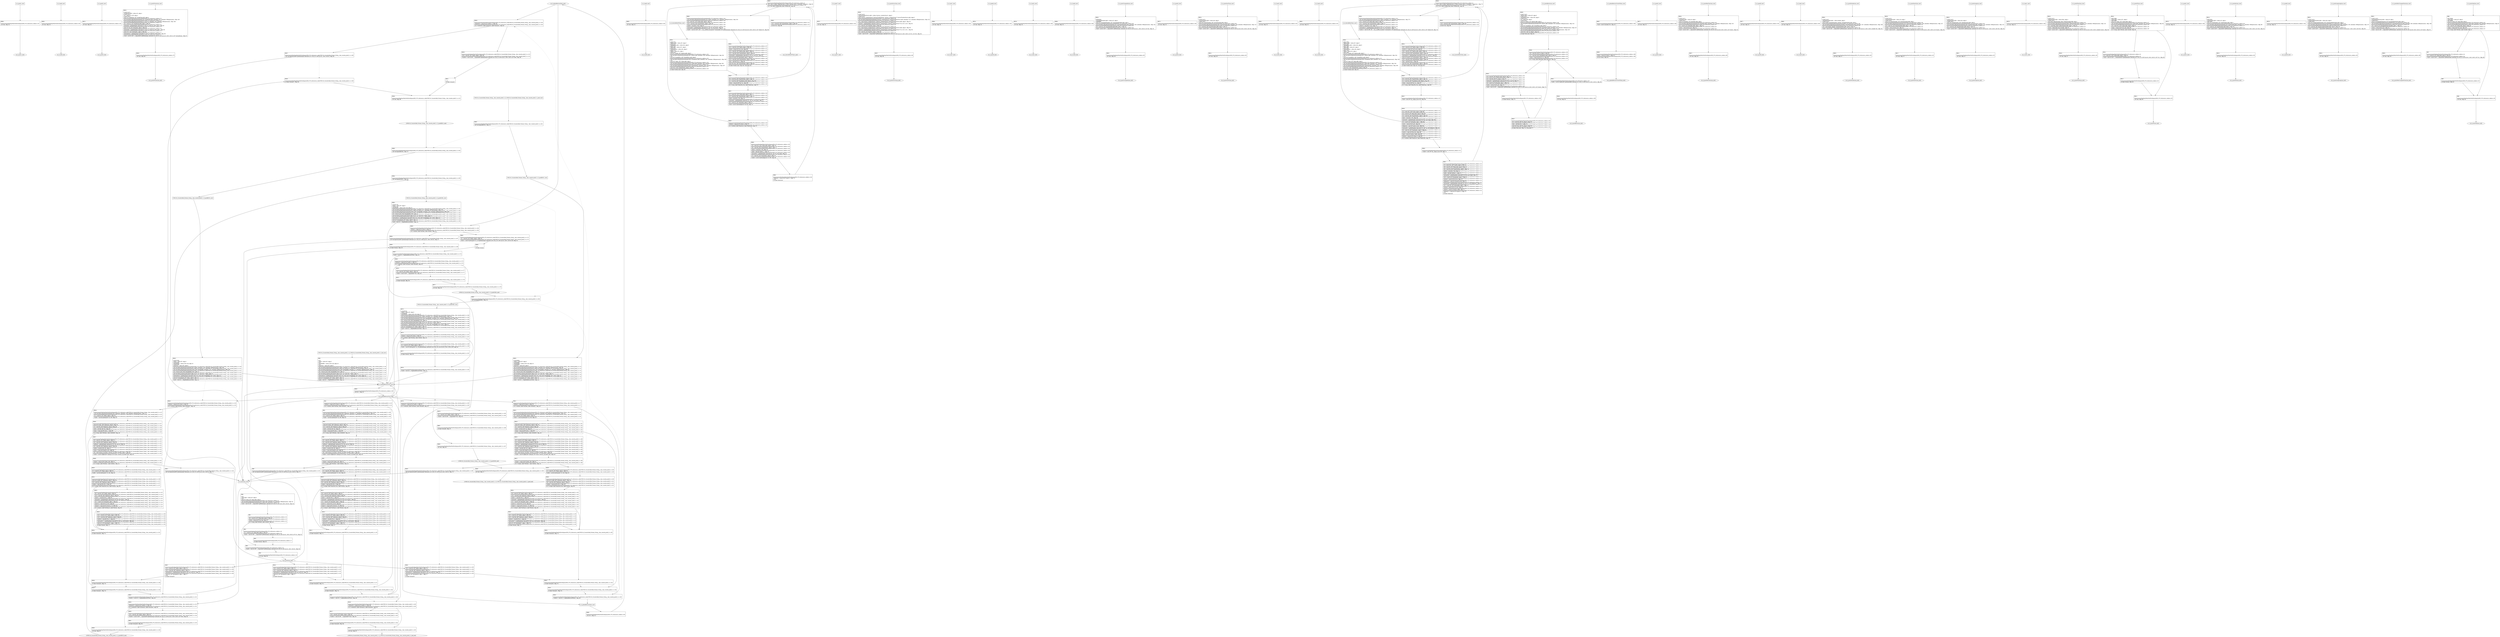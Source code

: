 digraph "icfg graph" {
BBio_ll_good1_end [label="{io_ll_good1_end}"];
BBio_ll_bad6_end [label="{io_ll_bad6_end}"];
BBio_ll_good5_end [label="{io_ll_good5_end}"];
BBio_ll_printWcharLine_end [label="{io_ll_printWcharLine_end}"];
BBio_ll_globalReturnsFalse_end [label="{io_ll_globalReturnsFalse_end}"];
BBCWE134_Uncontrolled_Format_String__char_console_printf_11_ll_goodG2B2_end [label="{CWE134_Uncontrolled_Format_String__char_console_printf_11_ll_goodG2B2_end}"];
BBCWE134_Uncontrolled_Format_String__char_console_printf_11_ll_goodB2G1_end [label="{CWE134_Uncontrolled_Format_String__char_console_printf_11_ll_goodB2G1_end}"];
BBio_ll_bad8_end [label="{io_ll_bad8_end}"];
BBio_ll_decodeHexWChars_end [label="{io_ll_decodeHexWChars_end}"];
BBio_ll_good7_end [label="{io_ll_good7_end}"];
BBCWE134_Uncontrolled_Format_String__char_console_printf_11_ll_goodG2B1_end [label="{CWE134_Uncontrolled_Format_String__char_console_printf_11_ll_goodG2B1_end}"];
BBio_ll_globalReturnsTrue_end [label="{io_ll_globalReturnsTrue_end}"];
BBio_ll_printStructLine_end [label="{io_ll_printStructLine_end}"];
BBio_ll_bad7_end [label="{io_ll_bad7_end}"];
BBio_ll_good6_end [label="{io_ll_good6_end}"];
BBio_ll_bad2_end [label="{io_ll_bad2_end}"];
BBio_ll_bad9_end [label="{io_ll_bad9_end}"];
BBio_ll_printUnsignedLine_end [label="{io_ll_printUnsignedLine_end}"];
BBio_ll_good4_end [label="{io_ll_good4_end}"];
BBio_ll_printSizeTLine_end [label="{io_ll_printSizeTLine_end}"];
BBio_ll_bad5_end [label="{io_ll_bad5_end}"];
BBio_ll_printLine_end [label="{io_ll_printLine_end}"];
BBio_ll_bad4_end [label="{io_ll_bad4_end}"];
BBio_ll_decodeHexChars_end [label="{io_ll_decodeHexChars_end}"];
BBCWE134_Uncontrolled_Format_String__char_console_printf_11_ll_CWE134_Uncontrolled_Format_String__char_console_printf_11_good_end [label="{CWE134_Uncontrolled_Format_String__char_console_printf_11_ll_CWE134_Uncontrolled_Format_String__char_console_printf_11_good_end}"];
BBio_ll_printBytesLine_end [label="{io_ll_printBytesLine_end}"];
BBio_ll_globalReturnsTrueOrFalse_end [label="{io_ll_globalReturnsTrueOrFalse_end}"];
BBio_ll_good3_end [label="{io_ll_good3_end}"];
BBCWE134_Uncontrolled_Format_String__char_console_printf_11_ll_CWE134_Uncontrolled_Format_String__char_console_printf_11_bad_end [label="{CWE134_Uncontrolled_Format_String__char_console_printf_11_ll_CWE134_Uncontrolled_Format_String__char_console_printf_11_bad_end}"];
BBio_ll_printHexCharLine_end [label="{io_ll_printHexCharLine_end}"];
BBio_ll_good9_end [label="{io_ll_good9_end}"];
BBio_ll_bad3_end [label="{io_ll_bad3_end}"];
BBio_ll_printDoubleLine_end [label="{io_ll_printDoubleLine_end}"];
BBio_ll_printShortLine_end [label="{io_ll_printShortLine_end}"];
BBio_ll_printLongLine_end [label="{io_ll_printLongLine_end}"];
BBio_ll_bad1_end [label="{io_ll_bad1_end}"];
BBio_ll_printFloatLine_end [label="{io_ll_printFloatLine_end}"];
BBio_ll_printWLine_end [label="{io_ll_printWLine_end}"];
BBio_ll_good2_end [label="{io_ll_good2_end}"];
BBio_ll_printIntLine_end [label="{io_ll_printIntLine_end}"];
BBio_ll_good8_end [label="{io_ll_good8_end}"];
BBio_ll_printLongLongLine_end [label="{io_ll_printLongLongLine_end}"];
BBio_ll_printHexUnsignedCharLine_end [label="{io_ll_printHexUnsignedCharLine_end}"];
BBio_ll_printSinkLine_end [label="{io_ll_printSinkLine_end}"];
BBCWE134_Uncontrolled_Format_String__char_console_printf_11_ll_goodB2G2_end [label="{CWE134_Uncontrolled_Format_String__char_console_printf_11_ll_goodB2G2_end}"];
BBio_ll_good1_start [label="{io_ll_good1_start}", shape=record];
io_ll_good1BB69 [label="{BB69:\l\l/home/raoxue/Desktop/MemVerif/workspace/000_079_444/source_code/io.c:187\l
  ret void, !dbg !52\l
}", shape=record];
BBio_ll_bad6_start [label="{io_ll_bad6_start}", shape=record];
io_ll_bad6BB83 [label="{BB83:\l\l/home/raoxue/Desktop/MemVerif/workspace/000_079_444/source_code/io.c:203\l
  ret void, !dbg !52\l
}", shape=record];
BBio_ll_good5_start [label="{io_ll_good5_start}", shape=record];
io_ll_good5BB73 [label="{BB73:\l\l/home/raoxue/Desktop/MemVerif/workspace/000_079_444/source_code/io.c:191\l
  ret void, !dbg !52\l
}", shape=record];
BBio_ll_printWcharLine_start [label="{io_ll_printWcharLine_start}", shape=record];
io_ll_printWcharLineBB28 [label="{BB28:\l\l/:2348713472\l
  %wideChar.addr = alloca i32, align 4\l
/:2348713472\l
  %s = alloca [2 x i32], align 4\l
/:2348713472\l
  store i32 %wideChar, i32* %wideChar.addr, align 4\l
/home/raoxue/Desktop/MemVerif/workspace/000_079_444/source_code/io.c:70\l
  call void @llvm.dbg.declare(metadata i32* %wideChar.addr, metadata !162, metadata !DIExpression()), !dbg !163\l
/home/raoxue/Desktop/MemVerif/workspace/000_079_444/source_code/io.c:74\l
  call void @llvm.dbg.declare(metadata [2 x i32]* %s, metadata !164, metadata !DIExpression()), !dbg !168\l
/home/raoxue/Desktop/MemVerif/workspace/000_079_444/source_code/io.c:75\l
  %0 = load i32, i32* %wideChar.addr, align 4, !dbg !61\l
/home/raoxue/Desktop/MemVerif/workspace/000_079_444/source_code/io.c:75\l
  %arrayidx = getelementptr inbounds [2 x i32], [2 x i32]* %s, i64 0, i64 0, !dbg !62\l
/home/raoxue/Desktop/MemVerif/workspace/000_079_444/source_code/io.c:75\l
  store i32 %0, i32* %arrayidx, align 4, !dbg !63\l
/home/raoxue/Desktop/MemVerif/workspace/000_079_444/source_code/io.c:76\l
  %arrayidx1 = getelementptr inbounds [2 x i32], [2 x i32]* %s, i64 0, i64 1, !dbg !64\l
/home/raoxue/Desktop/MemVerif/workspace/000_079_444/source_code/io.c:76\l
  store i32 0, i32* %arrayidx1, align 4, !dbg !65\l
/home/raoxue/Desktop/MemVerif/workspace/000_079_444/source_code/io.c:77\l
  %arraydecay = getelementptr inbounds [2 x i32], [2 x i32]* %s, i64 0, i64 0, !dbg !66\l
/home/raoxue/Desktop/MemVerif/workspace/000_079_444/source_code/io.c:77\l
  %call = call i32 (i8*, ...) @printf(i8* getelementptr inbounds ([5 x i8], [5 x i8]* @.str.10, i64 0, i64 0), i32* %arraydecay), !dbg !67\l
}", shape=record];
io_ll_printWcharLineBB28 [label="{BB28:\l\l/:2348713472\l
  %wideChar.addr = alloca i32, align 4\l
/:2348713472\l
  %s = alloca [2 x i32], align 4\l
/:2348713472\l
  store i32 %wideChar, i32* %wideChar.addr, align 4\l
/home/raoxue/Desktop/MemVerif/workspace/000_079_444/source_code/io.c:70\l
  call void @llvm.dbg.declare(metadata i32* %wideChar.addr, metadata !162, metadata !DIExpression()), !dbg !163\l
/home/raoxue/Desktop/MemVerif/workspace/000_079_444/source_code/io.c:74\l
  call void @llvm.dbg.declare(metadata [2 x i32]* %s, metadata !164, metadata !DIExpression()), !dbg !168\l
/home/raoxue/Desktop/MemVerif/workspace/000_079_444/source_code/io.c:75\l
  %0 = load i32, i32* %wideChar.addr, align 4, !dbg !61\l
/home/raoxue/Desktop/MemVerif/workspace/000_079_444/source_code/io.c:75\l
  %arrayidx = getelementptr inbounds [2 x i32], [2 x i32]* %s, i64 0, i64 0, !dbg !62\l
/home/raoxue/Desktop/MemVerif/workspace/000_079_444/source_code/io.c:75\l
  store i32 %0, i32* %arrayidx, align 4, !dbg !63\l
/home/raoxue/Desktop/MemVerif/workspace/000_079_444/source_code/io.c:76\l
  %arrayidx1 = getelementptr inbounds [2 x i32], [2 x i32]* %s, i64 0, i64 1, !dbg !64\l
/home/raoxue/Desktop/MemVerif/workspace/000_079_444/source_code/io.c:76\l
  store i32 0, i32* %arrayidx1, align 4, !dbg !65\l
/home/raoxue/Desktop/MemVerif/workspace/000_079_444/source_code/io.c:77\l
  %arraydecay = getelementptr inbounds [2 x i32], [2 x i32]* %s, i64 0, i64 0, !dbg !66\l
/home/raoxue/Desktop/MemVerif/workspace/000_079_444/source_code/io.c:77\l
  %call = call i32 (i8*, ...) @printf(i8* getelementptr inbounds ([5 x i8], [5 x i8]* @.str.10, i64 0, i64 0), i32* %arraydecay), !dbg !67\l
}", shape=record];
io_ll_printWcharLineBB29 [label="{BB29:\l\l/home/raoxue/Desktop/MemVerif/workspace/000_079_444/source_code/io.c:78\l
  ret void, !dbg !68\l
}", shape=record];
BBio_ll_globalReturnsFalse_start [label="{io_ll_globalReturnsFalse_start}", shape=record];
io_ll_globalReturnsFalseBB66 [label="{BB66:\l\l/home/raoxue/Desktop/MemVerif/workspace/000_079_444/source_code/io.c:163\l
  ret i32 0, !dbg !52\l
}", shape=record];
BBCWE134_Uncontrolled_Format_String__char_console_printf_11_ll_goodG2B2_start [label="{CWE134_Uncontrolled_Format_String__char_console_printf_11_ll_goodG2B2_start}", shape=record];
CWE134_Uncontrolled_Format_String__char_console_printf_11_ll_goodG2B2BB73 [label="{BB73:\l\l/:104480200\l
  %data = alloca i8*, align 8\l
/:104480200\l
  %dataBuffer = alloca [100 x i8], align 16\l
/home/raoxue/Desktop/MemVerif/workspace/000_079_444/source_code/CWE134_Uncontrolled_Format_String__char_console_printf_11.c:184\l
  call void @llvm.dbg.declare(metadata i8** %data, metadata !251, metadata !DIExpression()), !dbg !252\l
/home/raoxue/Desktop/MemVerif/workspace/000_079_444/source_code/CWE134_Uncontrolled_Format_String__char_console_printf_11.c:185\l
  call void @llvm.dbg.declare(metadata [100 x i8]* %dataBuffer, metadata !253, metadata !DIExpression()), !dbg !254\l
/home/raoxue/Desktop/MemVerif/workspace/000_079_444/source_code/CWE134_Uncontrolled_Format_String__char_console_printf_11.c:185\l
  %0 = bitcast [100 x i8]* %dataBuffer to i8*, !dbg !21\l
/home/raoxue/Desktop/MemVerif/workspace/000_079_444/source_code/CWE134_Uncontrolled_Format_String__char_console_printf_11.c:185\l
  call void @llvm.memset.p0i8.i64(i8* align 16 %0, i8 0, i64 100, i1 false), !dbg !21\l
/home/raoxue/Desktop/MemVerif/workspace/000_079_444/source_code/CWE134_Uncontrolled_Format_String__char_console_printf_11.c:186\l
  %arraydecay = getelementptr inbounds [100 x i8], [100 x i8]* %dataBuffer, i64 0, i64 0, !dbg !22\l
/home/raoxue/Desktop/MemVerif/workspace/000_079_444/source_code/CWE134_Uncontrolled_Format_String__char_console_printf_11.c:186\l
  store i8* %arraydecay, i8** %data, align 8, !dbg !23\l
/home/raoxue/Desktop/MemVerif/workspace/000_079_444/source_code/CWE134_Uncontrolled_Format_String__char_console_printf_11.c:187\l
  %call = call i32 (...) @globalReturnsTrue(), !dbg !24\l
}", shape=record];
CWE134_Uncontrolled_Format_String__char_console_printf_11_ll_goodG2B2BB73 [label="{BB73:\l\l/:104480200\l
  %data = alloca i8*, align 8\l
/:104480200\l
  %dataBuffer = alloca [100 x i8], align 16\l
/home/raoxue/Desktop/MemVerif/workspace/000_079_444/source_code/CWE134_Uncontrolled_Format_String__char_console_printf_11.c:184\l
  call void @llvm.dbg.declare(metadata i8** %data, metadata !251, metadata !DIExpression()), !dbg !252\l
/home/raoxue/Desktop/MemVerif/workspace/000_079_444/source_code/CWE134_Uncontrolled_Format_String__char_console_printf_11.c:185\l
  call void @llvm.dbg.declare(metadata [100 x i8]* %dataBuffer, metadata !253, metadata !DIExpression()), !dbg !254\l
/home/raoxue/Desktop/MemVerif/workspace/000_079_444/source_code/CWE134_Uncontrolled_Format_String__char_console_printf_11.c:185\l
  %0 = bitcast [100 x i8]* %dataBuffer to i8*, !dbg !21\l
/home/raoxue/Desktop/MemVerif/workspace/000_079_444/source_code/CWE134_Uncontrolled_Format_String__char_console_printf_11.c:185\l
  call void @llvm.memset.p0i8.i64(i8* align 16 %0, i8 0, i64 100, i1 false), !dbg !21\l
/home/raoxue/Desktop/MemVerif/workspace/000_079_444/source_code/CWE134_Uncontrolled_Format_String__char_console_printf_11.c:186\l
  %arraydecay = getelementptr inbounds [100 x i8], [100 x i8]* %dataBuffer, i64 0, i64 0, !dbg !22\l
/home/raoxue/Desktop/MemVerif/workspace/000_079_444/source_code/CWE134_Uncontrolled_Format_String__char_console_printf_11.c:186\l
  store i8* %arraydecay, i8** %data, align 8, !dbg !23\l
/home/raoxue/Desktop/MemVerif/workspace/000_079_444/source_code/CWE134_Uncontrolled_Format_String__char_console_printf_11.c:187\l
  %call = call i32 (...) @globalReturnsTrue(), !dbg !24\l
}", shape=record];
CWE134_Uncontrolled_Format_String__char_console_printf_11_ll_goodG2B2BB74 [label="{BB74:\l\l/home/raoxue/Desktop/MemVerif/workspace/000_079_444/source_code/CWE134_Uncontrolled_Format_String__char_console_printf_11.c:187\l
  %tobool = icmp ne i32 %call, 0, !dbg !24\l
/home/raoxue/Desktop/MemVerif/workspace/000_079_444/source_code/CWE134_Uncontrolled_Format_String__char_console_printf_11.c:187\l
  br i1 %tobool, label %if.then, label %if.end, !dbg !26\l
}", shape=record];
CWE134_Uncontrolled_Format_String__char_console_printf_11_ll_goodG2B2BB75 [label="{BB75:\l\l/home/raoxue/Desktop/MemVerif/workspace/000_079_444/source_code/CWE134_Uncontrolled_Format_String__char_console_printf_11.c:190\l
  %1 = load i8*, i8** %data, align 8, !dbg !27\l
/home/raoxue/Desktop/MemVerif/workspace/000_079_444/source_code/CWE134_Uncontrolled_Format_String__char_console_printf_11.c:190\l
  %call1 = call i8* @strcpy(i8* %1, i8* getelementptr inbounds ([16 x i8], [16 x i8]* @.str.3, i64 0, i64 0)) #6, !dbg !29\l
}", shape=record];
CWE134_Uncontrolled_Format_String__char_console_printf_11_ll_goodG2B2BB75 [label="{BB75:\l\l/home/raoxue/Desktop/MemVerif/workspace/000_079_444/source_code/CWE134_Uncontrolled_Format_String__char_console_printf_11.c:190\l
  %1 = load i8*, i8** %data, align 8, !dbg !27\l
/home/raoxue/Desktop/MemVerif/workspace/000_079_444/source_code/CWE134_Uncontrolled_Format_String__char_console_printf_11.c:190\l
  %call1 = call i8* @strcpy(i8* %1, i8* getelementptr inbounds ([16 x i8], [16 x i8]* @.str.3, i64 0, i64 0)) #6, !dbg !29\l
}", shape=record];
CWE134_Uncontrolled_Format_String__char_console_printf_11_ll_goodG2B2BB77 [label="{BB77:\l\l/home/raoxue/Desktop/MemVerif/workspace/000_079_444/source_code/CWE134_Uncontrolled_Format_String__char_console_printf_11.c:191\l
  br label %if.end, !dbg !30\l
}", shape=record];
CWE134_Uncontrolled_Format_String__char_console_printf_11_ll_goodG2B2BB76 [label="{BB76:\l\l/home/raoxue/Desktop/MemVerif/workspace/000_079_444/source_code/CWE134_Uncontrolled_Format_String__char_console_printf_11.c:192\l
  %call2 = call i32 (...) @globalReturnsTrue(), !dbg !31\l
}", shape=record];
CWE134_Uncontrolled_Format_String__char_console_printf_11_ll_goodG2B2BB76 [label="{BB76:\l\l/home/raoxue/Desktop/MemVerif/workspace/000_079_444/source_code/CWE134_Uncontrolled_Format_String__char_console_printf_11.c:192\l
  %call2 = call i32 (...) @globalReturnsTrue(), !dbg !31\l
}", shape=record];
CWE134_Uncontrolled_Format_String__char_console_printf_11_ll_goodG2B2BB78 [label="{BB78:\l\l/home/raoxue/Desktop/MemVerif/workspace/000_079_444/source_code/CWE134_Uncontrolled_Format_String__char_console_printf_11.c:192\l
  %tobool3 = icmp ne i32 %call2, 0, !dbg !31\l
/home/raoxue/Desktop/MemVerif/workspace/000_079_444/source_code/CWE134_Uncontrolled_Format_String__char_console_printf_11.c:192\l
  br i1 %tobool3, label %if.then4, label %if.end6, !dbg !33\l
}", shape=record];
CWE134_Uncontrolled_Format_String__char_console_printf_11_ll_goodG2B2BB79 [label="{BB79:\l\l/home/raoxue/Desktop/MemVerif/workspace/000_079_444/source_code/CWE134_Uncontrolled_Format_String__char_console_printf_11.c:195\l
  %2 = load i8*, i8** %data, align 8, !dbg !34\l
/home/raoxue/Desktop/MemVerif/workspace/000_079_444/source_code/CWE134_Uncontrolled_Format_String__char_console_printf_11.c:195\l
  %call5 = call i32 (i8*, ...) @printf(i8* %2), !dbg !36\l
}", shape=record];
CWE134_Uncontrolled_Format_String__char_console_printf_11_ll_goodG2B2BB79 [label="{BB79:\l\l/home/raoxue/Desktop/MemVerif/workspace/000_079_444/source_code/CWE134_Uncontrolled_Format_String__char_console_printf_11.c:195\l
  %2 = load i8*, i8** %data, align 8, !dbg !34\l
/home/raoxue/Desktop/MemVerif/workspace/000_079_444/source_code/CWE134_Uncontrolled_Format_String__char_console_printf_11.c:195\l
  %call5 = call i32 (i8*, ...) @printf(i8* %2), !dbg !36\l
}", shape=record];
CWE134_Uncontrolled_Format_String__char_console_printf_11_ll_goodG2B2BB81 [label="{BB81:\l\l/home/raoxue/Desktop/MemVerif/workspace/000_079_444/source_code/CWE134_Uncontrolled_Format_String__char_console_printf_11.c:196\l
  br label %if.end6, !dbg !37\l
}", shape=record];
CWE134_Uncontrolled_Format_String__char_console_printf_11_ll_goodG2B2BB80 [label="{BB80:\l\l/home/raoxue/Desktop/MemVerif/workspace/000_079_444/source_code/CWE134_Uncontrolled_Format_String__char_console_printf_11.c:197\l
  ret void, !dbg !38\l
}", shape=record];
BBCWE134_Uncontrolled_Format_String__char_console_printf_11_ll_goodB2G1_start [label="{CWE134_Uncontrolled_Format_String__char_console_printf_11_ll_goodB2G1_start}", shape=record];
CWE134_Uncontrolled_Format_String__char_console_printf_11_ll_goodB2G1BB20 [label="{BB20:\l\l/:104348664\l
  %data = alloca i8*, align 8\l
/:104348664\l
  %dataBuffer = alloca [100 x i8], align 16\l
/:104348664\l
  %dataLen = alloca i64, align 8\l
/home/raoxue/Desktop/MemVerif/workspace/000_079_444/source_code/CWE134_Uncontrolled_Format_String__char_console_printf_11.c:74\l
  call void @llvm.dbg.declare(metadata i8** %data, metadata !89, metadata !DIExpression()), !dbg !90\l
/home/raoxue/Desktop/MemVerif/workspace/000_079_444/source_code/CWE134_Uncontrolled_Format_String__char_console_printf_11.c:75\l
  call void @llvm.dbg.declare(metadata [100 x i8]* %dataBuffer, metadata !91, metadata !DIExpression()), !dbg !92\l
/home/raoxue/Desktop/MemVerif/workspace/000_079_444/source_code/CWE134_Uncontrolled_Format_String__char_console_printf_11.c:75\l
  %0 = bitcast [100 x i8]* %dataBuffer to i8*, !dbg !21\l
/home/raoxue/Desktop/MemVerif/workspace/000_079_444/source_code/CWE134_Uncontrolled_Format_String__char_console_printf_11.c:75\l
  call void @llvm.memset.p0i8.i64(i8* align 16 %0, i8 0, i64 100, i1 false), !dbg !21\l
/home/raoxue/Desktop/MemVerif/workspace/000_079_444/source_code/CWE134_Uncontrolled_Format_String__char_console_printf_11.c:76\l
  %arraydecay = getelementptr inbounds [100 x i8], [100 x i8]* %dataBuffer, i64 0, i64 0, !dbg !22\l
/home/raoxue/Desktop/MemVerif/workspace/000_079_444/source_code/CWE134_Uncontrolled_Format_String__char_console_printf_11.c:76\l
  store i8* %arraydecay, i8** %data, align 8, !dbg !23\l
/home/raoxue/Desktop/MemVerif/workspace/000_079_444/source_code/CWE134_Uncontrolled_Format_String__char_console_printf_11.c:77\l
  %call = call i32 (...) @globalReturnsTrue(), !dbg !24\l
}", shape=record];
CWE134_Uncontrolled_Format_String__char_console_printf_11_ll_goodB2G1BB20 [label="{BB20:\l\l/:104348664\l
  %data = alloca i8*, align 8\l
/:104348664\l
  %dataBuffer = alloca [100 x i8], align 16\l
/:104348664\l
  %dataLen = alloca i64, align 8\l
/home/raoxue/Desktop/MemVerif/workspace/000_079_444/source_code/CWE134_Uncontrolled_Format_String__char_console_printf_11.c:74\l
  call void @llvm.dbg.declare(metadata i8** %data, metadata !89, metadata !DIExpression()), !dbg !90\l
/home/raoxue/Desktop/MemVerif/workspace/000_079_444/source_code/CWE134_Uncontrolled_Format_String__char_console_printf_11.c:75\l
  call void @llvm.dbg.declare(metadata [100 x i8]* %dataBuffer, metadata !91, metadata !DIExpression()), !dbg !92\l
/home/raoxue/Desktop/MemVerif/workspace/000_079_444/source_code/CWE134_Uncontrolled_Format_String__char_console_printf_11.c:75\l
  %0 = bitcast [100 x i8]* %dataBuffer to i8*, !dbg !21\l
/home/raoxue/Desktop/MemVerif/workspace/000_079_444/source_code/CWE134_Uncontrolled_Format_String__char_console_printf_11.c:75\l
  call void @llvm.memset.p0i8.i64(i8* align 16 %0, i8 0, i64 100, i1 false), !dbg !21\l
/home/raoxue/Desktop/MemVerif/workspace/000_079_444/source_code/CWE134_Uncontrolled_Format_String__char_console_printf_11.c:76\l
  %arraydecay = getelementptr inbounds [100 x i8], [100 x i8]* %dataBuffer, i64 0, i64 0, !dbg !22\l
/home/raoxue/Desktop/MemVerif/workspace/000_079_444/source_code/CWE134_Uncontrolled_Format_String__char_console_printf_11.c:76\l
  store i8* %arraydecay, i8** %data, align 8, !dbg !23\l
/home/raoxue/Desktop/MemVerif/workspace/000_079_444/source_code/CWE134_Uncontrolled_Format_String__char_console_printf_11.c:77\l
  %call = call i32 (...) @globalReturnsTrue(), !dbg !24\l
}", shape=record];
CWE134_Uncontrolled_Format_String__char_console_printf_11_ll_goodB2G1BB21 [label="{BB21:\l\l/home/raoxue/Desktop/MemVerif/workspace/000_079_444/source_code/CWE134_Uncontrolled_Format_String__char_console_printf_11.c:77\l
  %tobool = icmp ne i32 %call, 0, !dbg !24\l
/home/raoxue/Desktop/MemVerif/workspace/000_079_444/source_code/CWE134_Uncontrolled_Format_String__char_console_printf_11.c:77\l
  br i1 %tobool, label %if.then, label %if.end21, !dbg !26\l
}", shape=record];
CWE134_Uncontrolled_Format_String__char_console_printf_11_ll_goodB2G1BB22 [label="{BB22:\l\l/home/raoxue/Desktop/MemVerif/workspace/000_079_444/source_code/CWE134_Uncontrolled_Format_String__char_console_printf_11.c:81\l
  call void @llvm.dbg.declare(metadata i64* %dataLen, metadata !98, metadata !DIExpression()), !dbg !101\l
/home/raoxue/Desktop/MemVerif/workspace/000_079_444/source_code/CWE134_Uncontrolled_Format_String__char_console_printf_11.c:81\l
  %1 = load i8*, i8** %data, align 8, !dbg !34\l
/home/raoxue/Desktop/MemVerif/workspace/000_079_444/source_code/CWE134_Uncontrolled_Format_String__char_console_printf_11.c:81\l
  %call1 = call i64 @strlen(i8* %1) #6, !dbg !35\l
}", shape=record];
CWE134_Uncontrolled_Format_String__char_console_printf_11_ll_goodB2G1BB22 [label="{BB22:\l\l/home/raoxue/Desktop/MemVerif/workspace/000_079_444/source_code/CWE134_Uncontrolled_Format_String__char_console_printf_11.c:81\l
  call void @llvm.dbg.declare(metadata i64* %dataLen, metadata !98, metadata !DIExpression()), !dbg !101\l
/home/raoxue/Desktop/MemVerif/workspace/000_079_444/source_code/CWE134_Uncontrolled_Format_String__char_console_printf_11.c:81\l
  %1 = load i8*, i8** %data, align 8, !dbg !34\l
/home/raoxue/Desktop/MemVerif/workspace/000_079_444/source_code/CWE134_Uncontrolled_Format_String__char_console_printf_11.c:81\l
  %call1 = call i64 @strlen(i8* %1) #6, !dbg !35\l
}", shape=record];
CWE134_Uncontrolled_Format_String__char_console_printf_11_ll_goodB2G1BB24 [label="{BB24:\l\l/home/raoxue/Desktop/MemVerif/workspace/000_079_444/source_code/CWE134_Uncontrolled_Format_String__char_console_printf_11.c:81\l
  store i64 %call1, i64* %dataLen, align 8, !dbg !33\l
/home/raoxue/Desktop/MemVerif/workspace/000_079_444/source_code/CWE134_Uncontrolled_Format_String__char_console_printf_11.c:83\l
  %2 = load i64, i64* %dataLen, align 8, !dbg !36\l
/home/raoxue/Desktop/MemVerif/workspace/000_079_444/source_code/CWE134_Uncontrolled_Format_String__char_console_printf_11.c:83\l
  %sub = sub i64 100, %2, !dbg !38\l
/home/raoxue/Desktop/MemVerif/workspace/000_079_444/source_code/CWE134_Uncontrolled_Format_String__char_console_printf_11.c:83\l
  %cmp = icmp ugt i64 %sub, 1, !dbg !39\l
/home/raoxue/Desktop/MemVerif/workspace/000_079_444/source_code/CWE134_Uncontrolled_Format_String__char_console_printf_11.c:83\l
  br i1 %cmp, label %if.then2, label %if.end20, !dbg !40\l
}", shape=record];
CWE134_Uncontrolled_Format_String__char_console_printf_11_ll_goodB2G1BB25 [label="{BB25:\l\l/home/raoxue/Desktop/MemVerif/workspace/000_079_444/source_code/CWE134_Uncontrolled_Format_String__char_console_printf_11.c:86\l
  %3 = load i8*, i8** %data, align 8, !dbg !41\l
/home/raoxue/Desktop/MemVerif/workspace/000_079_444/source_code/CWE134_Uncontrolled_Format_String__char_console_printf_11.c:86\l
  %4 = load i64, i64* %dataLen, align 8, !dbg !44\l
/home/raoxue/Desktop/MemVerif/workspace/000_079_444/source_code/CWE134_Uncontrolled_Format_String__char_console_printf_11.c:86\l
  %add.ptr = getelementptr inbounds i8, i8* %3, i64 %4, !dbg !45\l
/home/raoxue/Desktop/MemVerif/workspace/000_079_444/source_code/CWE134_Uncontrolled_Format_String__char_console_printf_11.c:86\l
  %5 = load i64, i64* %dataLen, align 8, !dbg !46\l
/home/raoxue/Desktop/MemVerif/workspace/000_079_444/source_code/CWE134_Uncontrolled_Format_String__char_console_printf_11.c:86\l
  %sub3 = sub i64 100, %5, !dbg !47\l
/home/raoxue/Desktop/MemVerif/workspace/000_079_444/source_code/CWE134_Uncontrolled_Format_String__char_console_printf_11.c:86\l
  %conv = trunc i64 %sub3 to i32, !dbg !48\l
/home/raoxue/Desktop/MemVerif/workspace/000_079_444/source_code/CWE134_Uncontrolled_Format_String__char_console_printf_11.c:86\l
  %6 = load %struct._IO_FILE*, %struct._IO_FILE** @stdin, align 8, !dbg !49\l
/home/raoxue/Desktop/MemVerif/workspace/000_079_444/source_code/CWE134_Uncontrolled_Format_String__char_console_printf_11.c:86\l
  %call4 = call i8* @fgets(i8* %add.ptr, i32 %conv, %struct._IO_FILE* %6), !dbg !50\l
}", shape=record];
CWE134_Uncontrolled_Format_String__char_console_printf_11_ll_goodB2G1BB25 [label="{BB25:\l\l/home/raoxue/Desktop/MemVerif/workspace/000_079_444/source_code/CWE134_Uncontrolled_Format_String__char_console_printf_11.c:86\l
  %3 = load i8*, i8** %data, align 8, !dbg !41\l
/home/raoxue/Desktop/MemVerif/workspace/000_079_444/source_code/CWE134_Uncontrolled_Format_String__char_console_printf_11.c:86\l
  %4 = load i64, i64* %dataLen, align 8, !dbg !44\l
/home/raoxue/Desktop/MemVerif/workspace/000_079_444/source_code/CWE134_Uncontrolled_Format_String__char_console_printf_11.c:86\l
  %add.ptr = getelementptr inbounds i8, i8* %3, i64 %4, !dbg !45\l
/home/raoxue/Desktop/MemVerif/workspace/000_079_444/source_code/CWE134_Uncontrolled_Format_String__char_console_printf_11.c:86\l
  %5 = load i64, i64* %dataLen, align 8, !dbg !46\l
/home/raoxue/Desktop/MemVerif/workspace/000_079_444/source_code/CWE134_Uncontrolled_Format_String__char_console_printf_11.c:86\l
  %sub3 = sub i64 100, %5, !dbg !47\l
/home/raoxue/Desktop/MemVerif/workspace/000_079_444/source_code/CWE134_Uncontrolled_Format_String__char_console_printf_11.c:86\l
  %conv = trunc i64 %sub3 to i32, !dbg !48\l
/home/raoxue/Desktop/MemVerif/workspace/000_079_444/source_code/CWE134_Uncontrolled_Format_String__char_console_printf_11.c:86\l
  %6 = load %struct._IO_FILE*, %struct._IO_FILE** @stdin, align 8, !dbg !49\l
/home/raoxue/Desktop/MemVerif/workspace/000_079_444/source_code/CWE134_Uncontrolled_Format_String__char_console_printf_11.c:86\l
  %call4 = call i8* @fgets(i8* %add.ptr, i32 %conv, %struct._IO_FILE* %6), !dbg !50\l
}", shape=record];
CWE134_Uncontrolled_Format_String__char_console_printf_11_ll_goodB2G1BB27 [label="{BB27:\l\l/home/raoxue/Desktop/MemVerif/workspace/000_079_444/source_code/CWE134_Uncontrolled_Format_String__char_console_printf_11.c:86\l
  %cmp5 = icmp ne i8* %call4, null, !dbg !51\l
/home/raoxue/Desktop/MemVerif/workspace/000_079_444/source_code/CWE134_Uncontrolled_Format_String__char_console_printf_11.c:86\l
  br i1 %cmp5, label %if.then7, label %if.else, !dbg !52\l
}", shape=record];
CWE134_Uncontrolled_Format_String__char_console_printf_11_ll_goodB2G1BB28 [label="{BB28:\l\l/home/raoxue/Desktop/MemVerif/workspace/000_079_444/source_code/CWE134_Uncontrolled_Format_String__char_console_printf_11.c:90\l
  %7 = load i8*, i8** %data, align 8, !dbg !53\l
/home/raoxue/Desktop/MemVerif/workspace/000_079_444/source_code/CWE134_Uncontrolled_Format_String__char_console_printf_11.c:90\l
  %call8 = call i64 @strlen(i8* %7) #6, !dbg !55\l
}", shape=record];
CWE134_Uncontrolled_Format_String__char_console_printf_11_ll_goodB2G1BB28 [label="{BB28:\l\l/home/raoxue/Desktop/MemVerif/workspace/000_079_444/source_code/CWE134_Uncontrolled_Format_String__char_console_printf_11.c:90\l
  %7 = load i8*, i8** %data, align 8, !dbg !53\l
/home/raoxue/Desktop/MemVerif/workspace/000_079_444/source_code/CWE134_Uncontrolled_Format_String__char_console_printf_11.c:90\l
  %call8 = call i64 @strlen(i8* %7) #6, !dbg !55\l
}", shape=record];
CWE134_Uncontrolled_Format_String__char_console_printf_11_ll_goodB2G1BB30 [label="{BB30:\l\l/home/raoxue/Desktop/MemVerif/workspace/000_079_444/source_code/CWE134_Uncontrolled_Format_String__char_console_printf_11.c:90\l
  store i64 %call8, i64* %dataLen, align 8, !dbg !56\l
/home/raoxue/Desktop/MemVerif/workspace/000_079_444/source_code/CWE134_Uncontrolled_Format_String__char_console_printf_11.c:91\l
  %8 = load i64, i64* %dataLen, align 8, !dbg !57\l
/home/raoxue/Desktop/MemVerif/workspace/000_079_444/source_code/CWE134_Uncontrolled_Format_String__char_console_printf_11.c:91\l
  %cmp9 = icmp ugt i64 %8, 0, !dbg !59\l
/home/raoxue/Desktop/MemVerif/workspace/000_079_444/source_code/CWE134_Uncontrolled_Format_String__char_console_printf_11.c:91\l
  br i1 %cmp9, label %land.lhs.true, label %if.end, !dbg !60\l
}", shape=record];
CWE134_Uncontrolled_Format_String__char_console_printf_11_ll_goodB2G1BB31 [label="{BB31:\l\l/home/raoxue/Desktop/MemVerif/workspace/000_079_444/source_code/CWE134_Uncontrolled_Format_String__char_console_printf_11.c:91\l
  %9 = load i8*, i8** %data, align 8, !dbg !61\l
/home/raoxue/Desktop/MemVerif/workspace/000_079_444/source_code/CWE134_Uncontrolled_Format_String__char_console_printf_11.c:91\l
  %10 = load i64, i64* %dataLen, align 8, !dbg !62\l
/home/raoxue/Desktop/MemVerif/workspace/000_079_444/source_code/CWE134_Uncontrolled_Format_String__char_console_printf_11.c:91\l
  %sub11 = sub i64 %10, 1, !dbg !63\l
/home/raoxue/Desktop/MemVerif/workspace/000_079_444/source_code/CWE134_Uncontrolled_Format_String__char_console_printf_11.c:91\l
  %arrayidx = getelementptr inbounds i8, i8* %9, i64 %sub11, !dbg !61\l
/home/raoxue/Desktop/MemVerif/workspace/000_079_444/source_code/CWE134_Uncontrolled_Format_String__char_console_printf_11.c:91\l
  %11 = load i8, i8* %arrayidx, align 1, !dbg !61\l
/home/raoxue/Desktop/MemVerif/workspace/000_079_444/source_code/CWE134_Uncontrolled_Format_String__char_console_printf_11.c:91\l
  %conv12 = sext i8 %11 to i32, !dbg !61\l
/home/raoxue/Desktop/MemVerif/workspace/000_079_444/source_code/CWE134_Uncontrolled_Format_String__char_console_printf_11.c:91\l
  %cmp13 = icmp eq i32 %conv12, 10, !dbg !64\l
/home/raoxue/Desktop/MemVerif/workspace/000_079_444/source_code/CWE134_Uncontrolled_Format_String__char_console_printf_11.c:91\l
  br i1 %cmp13, label %if.then15, label %if.end, !dbg !65\l
}", shape=record];
CWE134_Uncontrolled_Format_String__char_console_printf_11_ll_goodB2G1BB33 [label="{BB33:\l\l/home/raoxue/Desktop/MemVerif/workspace/000_079_444/source_code/CWE134_Uncontrolled_Format_String__char_console_printf_11.c:93\l
  %12 = load i8*, i8** %data, align 8, !dbg !66\l
/home/raoxue/Desktop/MemVerif/workspace/000_079_444/source_code/CWE134_Uncontrolled_Format_String__char_console_printf_11.c:93\l
  %13 = load i64, i64* %dataLen, align 8, !dbg !68\l
/home/raoxue/Desktop/MemVerif/workspace/000_079_444/source_code/CWE134_Uncontrolled_Format_String__char_console_printf_11.c:93\l
  %sub16 = sub i64 %13, 1, !dbg !69\l
/home/raoxue/Desktop/MemVerif/workspace/000_079_444/source_code/CWE134_Uncontrolled_Format_String__char_console_printf_11.c:93\l
  %arrayidx17 = getelementptr inbounds i8, i8* %12, i64 %sub16, !dbg !66\l
/home/raoxue/Desktop/MemVerif/workspace/000_079_444/source_code/CWE134_Uncontrolled_Format_String__char_console_printf_11.c:93\l
  store i8 0, i8* %arrayidx17, align 1, !dbg !70\l
/home/raoxue/Desktop/MemVerif/workspace/000_079_444/source_code/CWE134_Uncontrolled_Format_String__char_console_printf_11.c:94\l
  br label %if.end, !dbg !71\l
}", shape=record];
CWE134_Uncontrolled_Format_String__char_console_printf_11_ll_goodB2G1BB32 [label="{BB32:\l\l/home/raoxue/Desktop/MemVerif/workspace/000_079_444/source_code/CWE134_Uncontrolled_Format_String__char_console_printf_11.c:95\l
  br label %if.end19, !dbg !72\l
}", shape=record];
CWE134_Uncontrolled_Format_String__char_console_printf_11_ll_goodB2G1BB29 [label="{BB29:\l\l/home/raoxue/Desktop/MemVerif/workspace/000_079_444/source_code/CWE134_Uncontrolled_Format_String__char_console_printf_11.c:98\l
  call void @printLine(i8* getelementptr inbounds ([15 x i8], [15 x i8]* @.str, i64 0, i64 0)), !dbg !73\l
}", shape=record];
CWE134_Uncontrolled_Format_String__char_console_printf_11_ll_goodB2G1BB29 [label="{BB29:\l\l/home/raoxue/Desktop/MemVerif/workspace/000_079_444/source_code/CWE134_Uncontrolled_Format_String__char_console_printf_11.c:98\l
  call void @printLine(i8* getelementptr inbounds ([15 x i8], [15 x i8]* @.str, i64 0, i64 0)), !dbg !73\l
}", shape=record];
CWE134_Uncontrolled_Format_String__char_console_printf_11_ll_goodB2G1BB35 [label="{BB35:\l\l/home/raoxue/Desktop/MemVerif/workspace/000_079_444/source_code/CWE134_Uncontrolled_Format_String__char_console_printf_11.c:100\l
  %14 = load i8*, i8** %data, align 8, !dbg !75\l
/home/raoxue/Desktop/MemVerif/workspace/000_079_444/source_code/CWE134_Uncontrolled_Format_String__char_console_printf_11.c:100\l
  %15 = load i64, i64* %dataLen, align 8, !dbg !76\l
/home/raoxue/Desktop/MemVerif/workspace/000_079_444/source_code/CWE134_Uncontrolled_Format_String__char_console_printf_11.c:100\l
  %arrayidx18 = getelementptr inbounds i8, i8* %14, i64 %15, !dbg !75\l
/home/raoxue/Desktop/MemVerif/workspace/000_079_444/source_code/CWE134_Uncontrolled_Format_String__char_console_printf_11.c:100\l
  store i8 0, i8* %arrayidx18, align 1, !dbg !77\l
/:100\l
  br label %if.end19\l
}", shape=record];
CWE134_Uncontrolled_Format_String__char_console_printf_11_ll_goodB2G1BB34 [label="{BB34:\l\l/home/raoxue/Desktop/MemVerif/workspace/000_079_444/source_code/CWE134_Uncontrolled_Format_String__char_console_printf_11.c:102\l
  br label %if.end20, !dbg !78\l
}", shape=record];
CWE134_Uncontrolled_Format_String__char_console_printf_11_ll_goodB2G1BB26 [label="{BB26:\l\l/home/raoxue/Desktop/MemVerif/workspace/000_079_444/source_code/CWE134_Uncontrolled_Format_String__char_console_printf_11.c:104\l
  br label %if.end21, !dbg !79\l
}", shape=record];
CWE134_Uncontrolled_Format_String__char_console_printf_11_ll_goodB2G1BB23 [label="{BB23:\l\l/home/raoxue/Desktop/MemVerif/workspace/000_079_444/source_code/CWE134_Uncontrolled_Format_String__char_console_printf_11.c:105\l
  %call22 = call i32 (...) @globalReturnsFalse(), !dbg !80\l
}", shape=record];
CWE134_Uncontrolled_Format_String__char_console_printf_11_ll_goodB2G1BB23 [label="{BB23:\l\l/home/raoxue/Desktop/MemVerif/workspace/000_079_444/source_code/CWE134_Uncontrolled_Format_String__char_console_printf_11.c:105\l
  %call22 = call i32 (...) @globalReturnsFalse(), !dbg !80\l
}", shape=record];
CWE134_Uncontrolled_Format_String__char_console_printf_11_ll_goodB2G1BB36 [label="{BB36:\l\l/home/raoxue/Desktop/MemVerif/workspace/000_079_444/source_code/CWE134_Uncontrolled_Format_String__char_console_printf_11.c:105\l
  %tobool23 = icmp ne i32 %call22, 0, !dbg !80\l
/home/raoxue/Desktop/MemVerif/workspace/000_079_444/source_code/CWE134_Uncontrolled_Format_String__char_console_printf_11.c:105\l
  br i1 %tobool23, label %if.then24, label %if.else25, !dbg !82\l
}", shape=record];
CWE134_Uncontrolled_Format_String__char_console_printf_11_ll_goodB2G1BB37 [label="{BB37:\l\l/home/raoxue/Desktop/MemVerif/workspace/000_079_444/source_code/CWE134_Uncontrolled_Format_String__char_console_printf_11.c:108\l
  call void @printLine(i8* getelementptr inbounds ([21 x i8], [21 x i8]* @.str.1, i64 0, i64 0)), !dbg !83\l
}", shape=record];
CWE134_Uncontrolled_Format_String__char_console_printf_11_ll_goodB2G1BB37 [label="{BB37:\l\l/home/raoxue/Desktop/MemVerif/workspace/000_079_444/source_code/CWE134_Uncontrolled_Format_String__char_console_printf_11.c:108\l
  call void @printLine(i8* getelementptr inbounds ([21 x i8], [21 x i8]* @.str.1, i64 0, i64 0)), !dbg !83\l
}", shape=record];
CWE134_Uncontrolled_Format_String__char_console_printf_11_ll_goodB2G1BB39 [label="{BB39:\l\l/home/raoxue/Desktop/MemVerif/workspace/000_079_444/source_code/CWE134_Uncontrolled_Format_String__char_console_printf_11.c:109\l
  br label %if.end27, !dbg !85\l
}", shape=record];
CWE134_Uncontrolled_Format_String__char_console_printf_11_ll_goodB2G1BB38 [label="{BB38:\l\l/home/raoxue/Desktop/MemVerif/workspace/000_079_444/source_code/CWE134_Uncontrolled_Format_String__char_console_printf_11.c:113\l
  %16 = load i8*, i8** %data, align 8, !dbg !86\l
/home/raoxue/Desktop/MemVerif/workspace/000_079_444/source_code/CWE134_Uncontrolled_Format_String__char_console_printf_11.c:113\l
  %call26 = call i32 (i8*, ...) @printf(i8* getelementptr inbounds ([4 x i8], [4 x i8]* @.str.2, i64 0, i64 0), i8* %16), !dbg !88\l
}", shape=record];
CWE134_Uncontrolled_Format_String__char_console_printf_11_ll_goodB2G1BB38 [label="{BB38:\l\l/home/raoxue/Desktop/MemVerif/workspace/000_079_444/source_code/CWE134_Uncontrolled_Format_String__char_console_printf_11.c:113\l
  %16 = load i8*, i8** %data, align 8, !dbg !86\l
/home/raoxue/Desktop/MemVerif/workspace/000_079_444/source_code/CWE134_Uncontrolled_Format_String__char_console_printf_11.c:113\l
  %call26 = call i32 (i8*, ...) @printf(i8* getelementptr inbounds ([4 x i8], [4 x i8]* @.str.2, i64 0, i64 0), i8* %16), !dbg !88\l
}", shape=record];
CWE134_Uncontrolled_Format_String__char_console_printf_11_ll_goodB2G1BB41 [label="{BB41:\l\l/:113\l
  br label %if.end27\l
}", shape=record];
CWE134_Uncontrolled_Format_String__char_console_printf_11_ll_goodB2G1BB40 [label="{BB40:\l\l/home/raoxue/Desktop/MemVerif/workspace/000_079_444/source_code/CWE134_Uncontrolled_Format_String__char_console_printf_11.c:115\l
  ret void, !dbg !89\l
}", shape=record];
BBio_ll_bad8_start [label="{io_ll_bad8_start}", shape=record];
io_ll_bad8BB85 [label="{BB85:\l\l/home/raoxue/Desktop/MemVerif/workspace/000_079_444/source_code/io.c:205\l
  ret void, !dbg !52\l
}", shape=record];
BBio_ll_decodeHexWChars_start [label="{io_ll_decodeHexWChars_start}", shape=record];
io_ll_decodeHexWCharsBB55 [label="{BB55:\l\l/:90802760\l
  %bytes.addr = alloca i8*, align 8\l
/:90802760\l
  %numBytes.addr = alloca i64, align 8\l
/:90802760\l
  %hex.addr = alloca i32*, align 8\l
/:90802760\l
  %numWritten = alloca i64, align 8\l
/:90802760\l
  %byte = alloca i32, align 4\l
/:90802760\l
  store i8* %bytes, i8** %bytes.addr, align 8\l
/home/raoxue/Desktop/MemVerif/workspace/000_079_444/source_code/io.c:135\l
  call void @llvm.dbg.declare(metadata i8** %bytes.addr, metadata !290, metadata !DIExpression()), !dbg !291\l
/:135\l
  store i64 %numBytes, i64* %numBytes.addr, align 8\l
/home/raoxue/Desktop/MemVerif/workspace/000_079_444/source_code/io.c:135\l
  call void @llvm.dbg.declare(metadata i64* %numBytes.addr, metadata !292, metadata !DIExpression()), !dbg !293\l
/:135\l
  store i32* %hex, i32** %hex.addr, align 8\l
/home/raoxue/Desktop/MemVerif/workspace/000_079_444/source_code/io.c:135\l
  call void @llvm.dbg.declare(metadata i32** %hex.addr, metadata !294, metadata !DIExpression()), !dbg !295\l
/home/raoxue/Desktop/MemVerif/workspace/000_079_444/source_code/io.c:137\l
  call void @llvm.dbg.declare(metadata i64* %numWritten, metadata !296, metadata !DIExpression()), !dbg !297\l
/home/raoxue/Desktop/MemVerif/workspace/000_079_444/source_code/io.c:137\l
  store i64 0, i64* %numWritten, align 8, !dbg !65\l
/home/raoxue/Desktop/MemVerif/workspace/000_079_444/source_code/io.c:143\l
  br label %while.cond, !dbg !66\l
}", shape=record];
io_ll_decodeHexWCharsBB56 [label="{BB56:\l\l/home/raoxue/Desktop/MemVerif/workspace/000_079_444/source_code/io.c:143\l
  %0 = load i64, i64* %numWritten, align 8, !dbg !67\l
/home/raoxue/Desktop/MemVerif/workspace/000_079_444/source_code/io.c:143\l
  %1 = load i64, i64* %numBytes.addr, align 8, !dbg !68\l
/home/raoxue/Desktop/MemVerif/workspace/000_079_444/source_code/io.c:143\l
  %cmp = icmp ult i64 %0, %1, !dbg !69\l
/home/raoxue/Desktop/MemVerif/workspace/000_079_444/source_code/io.c:143\l
  br i1 %cmp, label %land.lhs.true, label %land.end, !dbg !70\l
}", shape=record];
io_ll_decodeHexWCharsBB57 [label="{BB57:\l\l/home/raoxue/Desktop/MemVerif/workspace/000_079_444/source_code/io.c:143\l
  %2 = load i32*, i32** %hex.addr, align 8, !dbg !71\l
/home/raoxue/Desktop/MemVerif/workspace/000_079_444/source_code/io.c:143\l
  %3 = load i64, i64* %numWritten, align 8, !dbg !72\l
/home/raoxue/Desktop/MemVerif/workspace/000_079_444/source_code/io.c:143\l
  %mul = mul i64 2, %3, !dbg !73\l
/home/raoxue/Desktop/MemVerif/workspace/000_079_444/source_code/io.c:143\l
  %arrayidx = getelementptr inbounds i32, i32* %2, i64 %mul, !dbg !71\l
/home/raoxue/Desktop/MemVerif/workspace/000_079_444/source_code/io.c:143\l
  %4 = load i32, i32* %arrayidx, align 4, !dbg !71\l
/home/raoxue/Desktop/MemVerif/workspace/000_079_444/source_code/io.c:143\l
  %call = call i32 @iswxdigit(i32 %4) #5, !dbg !74\l
}", shape=record];
io_ll_decodeHexWCharsBB57 [label="{BB57:\l\l/home/raoxue/Desktop/MemVerif/workspace/000_079_444/source_code/io.c:143\l
  %2 = load i32*, i32** %hex.addr, align 8, !dbg !71\l
/home/raoxue/Desktop/MemVerif/workspace/000_079_444/source_code/io.c:143\l
  %3 = load i64, i64* %numWritten, align 8, !dbg !72\l
/home/raoxue/Desktop/MemVerif/workspace/000_079_444/source_code/io.c:143\l
  %mul = mul i64 2, %3, !dbg !73\l
/home/raoxue/Desktop/MemVerif/workspace/000_079_444/source_code/io.c:143\l
  %arrayidx = getelementptr inbounds i32, i32* %2, i64 %mul, !dbg !71\l
/home/raoxue/Desktop/MemVerif/workspace/000_079_444/source_code/io.c:143\l
  %4 = load i32, i32* %arrayidx, align 4, !dbg !71\l
/home/raoxue/Desktop/MemVerif/workspace/000_079_444/source_code/io.c:143\l
  %call = call i32 @iswxdigit(i32 %4) #5, !dbg !74\l
}", shape=record];
io_ll_decodeHexWCharsBB59 [label="{BB59:\l\l/home/raoxue/Desktop/MemVerif/workspace/000_079_444/source_code/io.c:143\l
  %tobool = icmp ne i32 %call, 0, !dbg !74\l
/home/raoxue/Desktop/MemVerif/workspace/000_079_444/source_code/io.c:143\l
  br i1 %tobool, label %land.rhs, label %land.end, !dbg !75\l
}", shape=record];
io_ll_decodeHexWCharsBB60 [label="{BB60:\l\l/home/raoxue/Desktop/MemVerif/workspace/000_079_444/source_code/io.c:143\l
  %5 = load i32*, i32** %hex.addr, align 8, !dbg !76\l
/home/raoxue/Desktop/MemVerif/workspace/000_079_444/source_code/io.c:143\l
  %6 = load i64, i64* %numWritten, align 8, !dbg !77\l
/home/raoxue/Desktop/MemVerif/workspace/000_079_444/source_code/io.c:143\l
  %mul1 = mul i64 2, %6, !dbg !78\l
/home/raoxue/Desktop/MemVerif/workspace/000_079_444/source_code/io.c:143\l
  %add = add i64 %mul1, 1, !dbg !79\l
/home/raoxue/Desktop/MemVerif/workspace/000_079_444/source_code/io.c:143\l
  %arrayidx2 = getelementptr inbounds i32, i32* %5, i64 %add, !dbg !76\l
/home/raoxue/Desktop/MemVerif/workspace/000_079_444/source_code/io.c:143\l
  %7 = load i32, i32* %arrayidx2, align 4, !dbg !76\l
/home/raoxue/Desktop/MemVerif/workspace/000_079_444/source_code/io.c:143\l
  %call3 = call i32 @iswxdigit(i32 %7) #5, !dbg !80\l
}", shape=record];
io_ll_decodeHexWCharsBB60 [label="{BB60:\l\l/home/raoxue/Desktop/MemVerif/workspace/000_079_444/source_code/io.c:143\l
  %5 = load i32*, i32** %hex.addr, align 8, !dbg !76\l
/home/raoxue/Desktop/MemVerif/workspace/000_079_444/source_code/io.c:143\l
  %6 = load i64, i64* %numWritten, align 8, !dbg !77\l
/home/raoxue/Desktop/MemVerif/workspace/000_079_444/source_code/io.c:143\l
  %mul1 = mul i64 2, %6, !dbg !78\l
/home/raoxue/Desktop/MemVerif/workspace/000_079_444/source_code/io.c:143\l
  %add = add i64 %mul1, 1, !dbg !79\l
/home/raoxue/Desktop/MemVerif/workspace/000_079_444/source_code/io.c:143\l
  %arrayidx2 = getelementptr inbounds i32, i32* %5, i64 %add, !dbg !76\l
/home/raoxue/Desktop/MemVerif/workspace/000_079_444/source_code/io.c:143\l
  %7 = load i32, i32* %arrayidx2, align 4, !dbg !76\l
/home/raoxue/Desktop/MemVerif/workspace/000_079_444/source_code/io.c:143\l
  %call3 = call i32 @iswxdigit(i32 %7) #5, !dbg !80\l
}", shape=record];
io_ll_decodeHexWCharsBB61 [label="{BB61:\l\l/home/raoxue/Desktop/MemVerif/workspace/000_079_444/source_code/io.c:143\l
  %tobool4 = icmp ne i32 %call3, 0, !dbg !75\l
/:143\l
  br label %land.end\l
}", shape=record];
io_ll_decodeHexWCharsBB58 [label="{BB58:\l\l/home/raoxue/Desktop/MemVerif/workspace/000_079_444/source_code/io.c:0\l
  %8 = phi i1 [ false, %land.lhs.true ], [ false, %while.cond ], [ %tobool4, %land.rhs ], !dbg !81\l
/home/raoxue/Desktop/MemVerif/workspace/000_079_444/source_code/io.c:143\l
  br i1 %8, label %while.body, label %while.end, !dbg !66\l
}", shape=record];
io_ll_decodeHexWCharsBB62 [label="{BB62:\l\l/home/raoxue/Desktop/MemVerif/workspace/000_079_444/source_code/io.c:145\l
  call void @llvm.dbg.declare(metadata i32* %byte, metadata !314, metadata !DIExpression()), !dbg !316\l
/home/raoxue/Desktop/MemVerif/workspace/000_079_444/source_code/io.c:146\l
  %9 = load i32*, i32** %hex.addr, align 8, !dbg !85\l
/home/raoxue/Desktop/MemVerif/workspace/000_079_444/source_code/io.c:146\l
  %10 = load i64, i64* %numWritten, align 8, !dbg !86\l
/home/raoxue/Desktop/MemVerif/workspace/000_079_444/source_code/io.c:146\l
  %mul5 = mul i64 2, %10, !dbg !87\l
/home/raoxue/Desktop/MemVerif/workspace/000_079_444/source_code/io.c:146\l
  %arrayidx6 = getelementptr inbounds i32, i32* %9, i64 %mul5, !dbg !85\l
/home/raoxue/Desktop/MemVerif/workspace/000_079_444/source_code/io.c:146\l
  %call7 = call i32 (i32*, i32*, ...) @__isoc99_swscanf(i32* %arrayidx6, i32* getelementptr inbounds ([5 x i32], [5 x i32]* @.str.16, i64 0, i64 0), i32* %byte) #5, !dbg !88\l
}", shape=record];
io_ll_decodeHexWCharsBB62 [label="{BB62:\l\l/home/raoxue/Desktop/MemVerif/workspace/000_079_444/source_code/io.c:145\l
  call void @llvm.dbg.declare(metadata i32* %byte, metadata !314, metadata !DIExpression()), !dbg !316\l
/home/raoxue/Desktop/MemVerif/workspace/000_079_444/source_code/io.c:146\l
  %9 = load i32*, i32** %hex.addr, align 8, !dbg !85\l
/home/raoxue/Desktop/MemVerif/workspace/000_079_444/source_code/io.c:146\l
  %10 = load i64, i64* %numWritten, align 8, !dbg !86\l
/home/raoxue/Desktop/MemVerif/workspace/000_079_444/source_code/io.c:146\l
  %mul5 = mul i64 2, %10, !dbg !87\l
/home/raoxue/Desktop/MemVerif/workspace/000_079_444/source_code/io.c:146\l
  %arrayidx6 = getelementptr inbounds i32, i32* %9, i64 %mul5, !dbg !85\l
/home/raoxue/Desktop/MemVerif/workspace/000_079_444/source_code/io.c:146\l
  %call7 = call i32 (i32*, i32*, ...) @__isoc99_swscanf(i32* %arrayidx6, i32* getelementptr inbounds ([5 x i32], [5 x i32]* @.str.16, i64 0, i64 0), i32* %byte) #5, !dbg !88\l
}", shape=record];
io_ll_decodeHexWCharsBB64 [label="{BB64:\l\l/home/raoxue/Desktop/MemVerif/workspace/000_079_444/source_code/io.c:147\l
  %11 = load i32, i32* %byte, align 4, !dbg !89\l
/home/raoxue/Desktop/MemVerif/workspace/000_079_444/source_code/io.c:147\l
  %conv = trunc i32 %11 to i8, !dbg !90\l
/home/raoxue/Desktop/MemVerif/workspace/000_079_444/source_code/io.c:147\l
  %12 = load i8*, i8** %bytes.addr, align 8, !dbg !91\l
/home/raoxue/Desktop/MemVerif/workspace/000_079_444/source_code/io.c:147\l
  %13 = load i64, i64* %numWritten, align 8, !dbg !92\l
/home/raoxue/Desktop/MemVerif/workspace/000_079_444/source_code/io.c:147\l
  %arrayidx8 = getelementptr inbounds i8, i8* %12, i64 %13, !dbg !91\l
/home/raoxue/Desktop/MemVerif/workspace/000_079_444/source_code/io.c:147\l
  store i8 %conv, i8* %arrayidx8, align 1, !dbg !93\l
/home/raoxue/Desktop/MemVerif/workspace/000_079_444/source_code/io.c:148\l
  %14 = load i64, i64* %numWritten, align 8, !dbg !94\l
/home/raoxue/Desktop/MemVerif/workspace/000_079_444/source_code/io.c:148\l
  %inc = add i64 %14, 1, !dbg !94\l
/home/raoxue/Desktop/MemVerif/workspace/000_079_444/source_code/io.c:148\l
  store i64 %inc, i64* %numWritten, align 8, !dbg !94\l
/home/raoxue/Desktop/MemVerif/workspace/000_079_444/source_code/io.c:143\l
  br label %while.cond, !dbg !66, !llvm.loop !95\l
}", shape=record];
io_ll_decodeHexWCharsBB63 [label="{BB63:\l\l/home/raoxue/Desktop/MemVerif/workspace/000_079_444/source_code/io.c:151\l
  %15 = load i64, i64* %numWritten, align 8, !dbg !98\l
/home/raoxue/Desktop/MemVerif/workspace/000_079_444/source_code/io.c:151\l
  ret i64 %15, !dbg !99\l
}", shape=record];
BBio_ll_good7_start [label="{io_ll_good7_start}", shape=record];
io_ll_good7BB75 [label="{BB75:\l\l/home/raoxue/Desktop/MemVerif/workspace/000_079_444/source_code/io.c:193\l
  ret void, !dbg !52\l
}", shape=record];
BBCWE134_Uncontrolled_Format_String__char_console_printf_11_ll_goodG2B1_start [label="{CWE134_Uncontrolled_Format_String__char_console_printf_11_ll_goodG2B1_start}", shape=record];
CWE134_Uncontrolled_Format_String__char_console_printf_11_ll_goodG2B1BB62 [label="{BB62:\l\l/:104441704\l
  %data = alloca i8*, align 8\l
/:104441704\l
  %dataBuffer = alloca [100 x i8], align 16\l
/home/raoxue/Desktop/MemVerif/workspace/000_079_444/source_code/CWE134_Uncontrolled_Format_String__char_console_printf_11.c:161\l
  call void @llvm.dbg.declare(metadata i8** %data, metadata !227, metadata !DIExpression()), !dbg !228\l
/home/raoxue/Desktop/MemVerif/workspace/000_079_444/source_code/CWE134_Uncontrolled_Format_String__char_console_printf_11.c:162\l
  call void @llvm.dbg.declare(metadata [100 x i8]* %dataBuffer, metadata !229, metadata !DIExpression()), !dbg !230\l
/home/raoxue/Desktop/MemVerif/workspace/000_079_444/source_code/CWE134_Uncontrolled_Format_String__char_console_printf_11.c:162\l
  %0 = bitcast [100 x i8]* %dataBuffer to i8*, !dbg !21\l
/home/raoxue/Desktop/MemVerif/workspace/000_079_444/source_code/CWE134_Uncontrolled_Format_String__char_console_printf_11.c:162\l
  call void @llvm.memset.p0i8.i64(i8* align 16 %0, i8 0, i64 100, i1 false), !dbg !21\l
/home/raoxue/Desktop/MemVerif/workspace/000_079_444/source_code/CWE134_Uncontrolled_Format_String__char_console_printf_11.c:163\l
  %arraydecay = getelementptr inbounds [100 x i8], [100 x i8]* %dataBuffer, i64 0, i64 0, !dbg !22\l
/home/raoxue/Desktop/MemVerif/workspace/000_079_444/source_code/CWE134_Uncontrolled_Format_String__char_console_printf_11.c:163\l
  store i8* %arraydecay, i8** %data, align 8, !dbg !23\l
/home/raoxue/Desktop/MemVerif/workspace/000_079_444/source_code/CWE134_Uncontrolled_Format_String__char_console_printf_11.c:164\l
  %call = call i32 (...) @globalReturnsFalse(), !dbg !24\l
}", shape=record];
CWE134_Uncontrolled_Format_String__char_console_printf_11_ll_goodG2B1BB62 [label="{BB62:\l\l/:104441704\l
  %data = alloca i8*, align 8\l
/:104441704\l
  %dataBuffer = alloca [100 x i8], align 16\l
/home/raoxue/Desktop/MemVerif/workspace/000_079_444/source_code/CWE134_Uncontrolled_Format_String__char_console_printf_11.c:161\l
  call void @llvm.dbg.declare(metadata i8** %data, metadata !227, metadata !DIExpression()), !dbg !228\l
/home/raoxue/Desktop/MemVerif/workspace/000_079_444/source_code/CWE134_Uncontrolled_Format_String__char_console_printf_11.c:162\l
  call void @llvm.dbg.declare(metadata [100 x i8]* %dataBuffer, metadata !229, metadata !DIExpression()), !dbg !230\l
/home/raoxue/Desktop/MemVerif/workspace/000_079_444/source_code/CWE134_Uncontrolled_Format_String__char_console_printf_11.c:162\l
  %0 = bitcast [100 x i8]* %dataBuffer to i8*, !dbg !21\l
/home/raoxue/Desktop/MemVerif/workspace/000_079_444/source_code/CWE134_Uncontrolled_Format_String__char_console_printf_11.c:162\l
  call void @llvm.memset.p0i8.i64(i8* align 16 %0, i8 0, i64 100, i1 false), !dbg !21\l
/home/raoxue/Desktop/MemVerif/workspace/000_079_444/source_code/CWE134_Uncontrolled_Format_String__char_console_printf_11.c:163\l
  %arraydecay = getelementptr inbounds [100 x i8], [100 x i8]* %dataBuffer, i64 0, i64 0, !dbg !22\l
/home/raoxue/Desktop/MemVerif/workspace/000_079_444/source_code/CWE134_Uncontrolled_Format_String__char_console_printf_11.c:163\l
  store i8* %arraydecay, i8** %data, align 8, !dbg !23\l
/home/raoxue/Desktop/MemVerif/workspace/000_079_444/source_code/CWE134_Uncontrolled_Format_String__char_console_printf_11.c:164\l
  %call = call i32 (...) @globalReturnsFalse(), !dbg !24\l
}", shape=record];
CWE134_Uncontrolled_Format_String__char_console_printf_11_ll_goodG2B1BB63 [label="{BB63:\l\l/home/raoxue/Desktop/MemVerif/workspace/000_079_444/source_code/CWE134_Uncontrolled_Format_String__char_console_printf_11.c:164\l
  %tobool = icmp ne i32 %call, 0, !dbg !24\l
/home/raoxue/Desktop/MemVerif/workspace/000_079_444/source_code/CWE134_Uncontrolled_Format_String__char_console_printf_11.c:164\l
  br i1 %tobool, label %if.then, label %if.else, !dbg !26\l
}", shape=record];
CWE134_Uncontrolled_Format_String__char_console_printf_11_ll_goodG2B1BB64 [label="{BB64:\l\l/home/raoxue/Desktop/MemVerif/workspace/000_079_444/source_code/CWE134_Uncontrolled_Format_String__char_console_printf_11.c:167\l
  call void @printLine(i8* getelementptr inbounds ([21 x i8], [21 x i8]* @.str.1, i64 0, i64 0)), !dbg !27\l
}", shape=record];
CWE134_Uncontrolled_Format_String__char_console_printf_11_ll_goodG2B1BB64 [label="{BB64:\l\l/home/raoxue/Desktop/MemVerif/workspace/000_079_444/source_code/CWE134_Uncontrolled_Format_String__char_console_printf_11.c:167\l
  call void @printLine(i8* getelementptr inbounds ([21 x i8], [21 x i8]* @.str.1, i64 0, i64 0)), !dbg !27\l
}", shape=record];
CWE134_Uncontrolled_Format_String__char_console_printf_11_ll_goodG2B1BB66 [label="{BB66:\l\l/home/raoxue/Desktop/MemVerif/workspace/000_079_444/source_code/CWE134_Uncontrolled_Format_String__char_console_printf_11.c:168\l
  br label %if.end, !dbg !29\l
}", shape=record];
CWE134_Uncontrolled_Format_String__char_console_printf_11_ll_goodG2B1BB65 [label="{BB65:\l\l/home/raoxue/Desktop/MemVerif/workspace/000_079_444/source_code/CWE134_Uncontrolled_Format_String__char_console_printf_11.c:172\l
  %1 = load i8*, i8** %data, align 8, !dbg !30\l
/home/raoxue/Desktop/MemVerif/workspace/000_079_444/source_code/CWE134_Uncontrolled_Format_String__char_console_printf_11.c:172\l
  %call1 = call i8* @strcpy(i8* %1, i8* getelementptr inbounds ([16 x i8], [16 x i8]* @.str.3, i64 0, i64 0)) #6, !dbg !32\l
}", shape=record];
CWE134_Uncontrolled_Format_String__char_console_printf_11_ll_goodG2B1BB65 [label="{BB65:\l\l/home/raoxue/Desktop/MemVerif/workspace/000_079_444/source_code/CWE134_Uncontrolled_Format_String__char_console_printf_11.c:172\l
  %1 = load i8*, i8** %data, align 8, !dbg !30\l
/home/raoxue/Desktop/MemVerif/workspace/000_079_444/source_code/CWE134_Uncontrolled_Format_String__char_console_printf_11.c:172\l
  %call1 = call i8* @strcpy(i8* %1, i8* getelementptr inbounds ([16 x i8], [16 x i8]* @.str.3, i64 0, i64 0)) #6, !dbg !32\l
}", shape=record];
CWE134_Uncontrolled_Format_String__char_console_printf_11_ll_goodG2B1BB68 [label="{BB68:\l\l/:172\l
  br label %if.end\l
}", shape=record];
CWE134_Uncontrolled_Format_String__char_console_printf_11_ll_goodG2B1BB67 [label="{BB67:\l\l/home/raoxue/Desktop/MemVerif/workspace/000_079_444/source_code/CWE134_Uncontrolled_Format_String__char_console_printf_11.c:174\l
  %call2 = call i32 (...) @globalReturnsTrue(), !dbg !33\l
}", shape=record];
CWE134_Uncontrolled_Format_String__char_console_printf_11_ll_goodG2B1BB67 [label="{BB67:\l\l/home/raoxue/Desktop/MemVerif/workspace/000_079_444/source_code/CWE134_Uncontrolled_Format_String__char_console_printf_11.c:174\l
  %call2 = call i32 (...) @globalReturnsTrue(), !dbg !33\l
}", shape=record];
CWE134_Uncontrolled_Format_String__char_console_printf_11_ll_goodG2B1BB69 [label="{BB69:\l\l/home/raoxue/Desktop/MemVerif/workspace/000_079_444/source_code/CWE134_Uncontrolled_Format_String__char_console_printf_11.c:174\l
  %tobool3 = icmp ne i32 %call2, 0, !dbg !33\l
/home/raoxue/Desktop/MemVerif/workspace/000_079_444/source_code/CWE134_Uncontrolled_Format_String__char_console_printf_11.c:174\l
  br i1 %tobool3, label %if.then4, label %if.end6, !dbg !35\l
}", shape=record];
CWE134_Uncontrolled_Format_String__char_console_printf_11_ll_goodG2B1BB70 [label="{BB70:\l\l/home/raoxue/Desktop/MemVerif/workspace/000_079_444/source_code/CWE134_Uncontrolled_Format_String__char_console_printf_11.c:177\l
  %2 = load i8*, i8** %data, align 8, !dbg !36\l
/home/raoxue/Desktop/MemVerif/workspace/000_079_444/source_code/CWE134_Uncontrolled_Format_String__char_console_printf_11.c:177\l
  %call5 = call i32 (i8*, ...) @printf(i8* %2), !dbg !38\l
}", shape=record];
CWE134_Uncontrolled_Format_String__char_console_printf_11_ll_goodG2B1BB70 [label="{BB70:\l\l/home/raoxue/Desktop/MemVerif/workspace/000_079_444/source_code/CWE134_Uncontrolled_Format_String__char_console_printf_11.c:177\l
  %2 = load i8*, i8** %data, align 8, !dbg !36\l
/home/raoxue/Desktop/MemVerif/workspace/000_079_444/source_code/CWE134_Uncontrolled_Format_String__char_console_printf_11.c:177\l
  %call5 = call i32 (i8*, ...) @printf(i8* %2), !dbg !38\l
}", shape=record];
CWE134_Uncontrolled_Format_String__char_console_printf_11_ll_goodG2B1BB72 [label="{BB72:\l\l/home/raoxue/Desktop/MemVerif/workspace/000_079_444/source_code/CWE134_Uncontrolled_Format_String__char_console_printf_11.c:178\l
  br label %if.end6, !dbg !39\l
}", shape=record];
CWE134_Uncontrolled_Format_String__char_console_printf_11_ll_goodG2B1BB71 [label="{BB71:\l\l/home/raoxue/Desktop/MemVerif/workspace/000_079_444/source_code/CWE134_Uncontrolled_Format_String__char_console_printf_11.c:179\l
  ret void, !dbg !40\l
}", shape=record];
BBio_ll_globalReturnsTrue_start [label="{io_ll_globalReturnsTrue_start}", shape=record];
io_ll_globalReturnsTrueBB65 [label="{BB65:\l\l/home/raoxue/Desktop/MemVerif/workspace/000_079_444/source_code/io.c:158\l
  ret i32 1, !dbg !52\l
}", shape=record];
BBio_ll_printStructLine_start [label="{io_ll_printStructLine_start}", shape=record];
io_ll_printStructLineBB36 [label="{BB36:\l\l/:2348713472\l
  %structTwoIntsStruct.addr = alloca %struct._twoIntsStruct*, align 8\l
/:2348713472\l
  store %struct._twoIntsStruct* %structTwoIntsStruct, %struct._twoIntsStruct** %structTwoIntsStruct.addr, align 8\l
/home/raoxue/Desktop/MemVerif/workspace/000_079_444/source_code/io.c:95\l
  call void @llvm.dbg.declare(metadata %struct._twoIntsStruct** %structTwoIntsStruct.addr, metadata !212, metadata !DIExpression()), !dbg !213\l
/home/raoxue/Desktop/MemVerif/workspace/000_079_444/source_code/io.c:97\l
  %0 = load %struct._twoIntsStruct*, %struct._twoIntsStruct** %structTwoIntsStruct.addr, align 8, !dbg !61\l
/home/raoxue/Desktop/MemVerif/workspace/000_079_444/source_code/io.c:97\l
  %intOne = getelementptr inbounds %struct._twoIntsStruct, %struct._twoIntsStruct* %0, i32 0, i32 0, !dbg !62\l
/home/raoxue/Desktop/MemVerif/workspace/000_079_444/source_code/io.c:97\l
  %1 = load i32, i32* %intOne, align 4, !dbg !62\l
/home/raoxue/Desktop/MemVerif/workspace/000_079_444/source_code/io.c:97\l
  %2 = load %struct._twoIntsStruct*, %struct._twoIntsStruct** %structTwoIntsStruct.addr, align 8, !dbg !63\l
/home/raoxue/Desktop/MemVerif/workspace/000_079_444/source_code/io.c:97\l
  %intTwo = getelementptr inbounds %struct._twoIntsStruct, %struct._twoIntsStruct* %2, i32 0, i32 1, !dbg !64\l
/home/raoxue/Desktop/MemVerif/workspace/000_079_444/source_code/io.c:97\l
  %3 = load i32, i32* %intTwo, align 4, !dbg !64\l
/home/raoxue/Desktop/MemVerif/workspace/000_079_444/source_code/io.c:97\l
  %call = call i32 (i8*, ...) @printf(i8* getelementptr inbounds ([10 x i8], [10 x i8]* @.str.13, i64 0, i64 0), i32 %1, i32 %3), !dbg !65\l
}", shape=record];
io_ll_printStructLineBB36 [label="{BB36:\l\l/:2348713472\l
  %structTwoIntsStruct.addr = alloca %struct._twoIntsStruct*, align 8\l
/:2348713472\l
  store %struct._twoIntsStruct* %structTwoIntsStruct, %struct._twoIntsStruct** %structTwoIntsStruct.addr, align 8\l
/home/raoxue/Desktop/MemVerif/workspace/000_079_444/source_code/io.c:95\l
  call void @llvm.dbg.declare(metadata %struct._twoIntsStruct** %structTwoIntsStruct.addr, metadata !212, metadata !DIExpression()), !dbg !213\l
/home/raoxue/Desktop/MemVerif/workspace/000_079_444/source_code/io.c:97\l
  %0 = load %struct._twoIntsStruct*, %struct._twoIntsStruct** %structTwoIntsStruct.addr, align 8, !dbg !61\l
/home/raoxue/Desktop/MemVerif/workspace/000_079_444/source_code/io.c:97\l
  %intOne = getelementptr inbounds %struct._twoIntsStruct, %struct._twoIntsStruct* %0, i32 0, i32 0, !dbg !62\l
/home/raoxue/Desktop/MemVerif/workspace/000_079_444/source_code/io.c:97\l
  %1 = load i32, i32* %intOne, align 4, !dbg !62\l
/home/raoxue/Desktop/MemVerif/workspace/000_079_444/source_code/io.c:97\l
  %2 = load %struct._twoIntsStruct*, %struct._twoIntsStruct** %structTwoIntsStruct.addr, align 8, !dbg !63\l
/home/raoxue/Desktop/MemVerif/workspace/000_079_444/source_code/io.c:97\l
  %intTwo = getelementptr inbounds %struct._twoIntsStruct, %struct._twoIntsStruct* %2, i32 0, i32 1, !dbg !64\l
/home/raoxue/Desktop/MemVerif/workspace/000_079_444/source_code/io.c:97\l
  %3 = load i32, i32* %intTwo, align 4, !dbg !64\l
/home/raoxue/Desktop/MemVerif/workspace/000_079_444/source_code/io.c:97\l
  %call = call i32 (i8*, ...) @printf(i8* getelementptr inbounds ([10 x i8], [10 x i8]* @.str.13, i64 0, i64 0), i32 %1, i32 %3), !dbg !65\l
}", shape=record];
io_ll_printStructLineBB37 [label="{BB37:\l\l/home/raoxue/Desktop/MemVerif/workspace/000_079_444/source_code/io.c:98\l
  ret void, !dbg !66\l
}", shape=record];
BBio_ll_bad7_start [label="{io_ll_bad7_start}", shape=record];
io_ll_bad7BB84 [label="{BB84:\l\l/home/raoxue/Desktop/MemVerif/workspace/000_079_444/source_code/io.c:204\l
  ret void, !dbg !52\l
}", shape=record];
BBio_ll_good6_start [label="{io_ll_good6_start}", shape=record];
io_ll_good6BB74 [label="{BB74:\l\l/home/raoxue/Desktop/MemVerif/workspace/000_079_444/source_code/io.c:192\l
  ret void, !dbg !52\l
}", shape=record];
BBio_ll_bad2_start [label="{io_ll_bad2_start}", shape=record];
io_ll_bad2BB79 [label="{BB79:\l\l/home/raoxue/Desktop/MemVerif/workspace/000_079_444/source_code/io.c:199\l
  ret void, !dbg !52\l
}", shape=record];
BBio_ll_bad9_start [label="{io_ll_bad9_start}", shape=record];
io_ll_bad9BB86 [label="{BB86:\l\l/home/raoxue/Desktop/MemVerif/workspace/000_079_444/source_code/io.c:206\l
  ret void, !dbg !52\l
}", shape=record];
BBio_ll_printUnsignedLine_start [label="{io_ll_printUnsignedLine_start}", shape=record];
io_ll_printUnsignedLineBB30 [label="{BB30:\l\l/:90963800\l
  %unsignedNumber.addr = alloca i32, align 4\l
/:90963800\l
  store i32 %unsignedNumber, i32* %unsignedNumber.addr, align 4\l
/home/raoxue/Desktop/MemVerif/workspace/000_079_444/source_code/io.c:80\l
  call void @llvm.dbg.declare(metadata i32* %unsignedNumber.addr, metadata !180, metadata !DIExpression()), !dbg !181\l
/home/raoxue/Desktop/MemVerif/workspace/000_079_444/source_code/io.c:82\l
  %0 = load i32, i32* %unsignedNumber.addr, align 4, !dbg !54\l
/home/raoxue/Desktop/MemVerif/workspace/000_079_444/source_code/io.c:82\l
  %call = call i32 (i8*, ...) @printf(i8* getelementptr inbounds ([4 x i8], [4 x i8]* @.str.11, i64 0, i64 0), i32 %0), !dbg !55\l
}", shape=record];
io_ll_printUnsignedLineBB30 [label="{BB30:\l\l/:90963800\l
  %unsignedNumber.addr = alloca i32, align 4\l
/:90963800\l
  store i32 %unsignedNumber, i32* %unsignedNumber.addr, align 4\l
/home/raoxue/Desktop/MemVerif/workspace/000_079_444/source_code/io.c:80\l
  call void @llvm.dbg.declare(metadata i32* %unsignedNumber.addr, metadata !180, metadata !DIExpression()), !dbg !181\l
/home/raoxue/Desktop/MemVerif/workspace/000_079_444/source_code/io.c:82\l
  %0 = load i32, i32* %unsignedNumber.addr, align 4, !dbg !54\l
/home/raoxue/Desktop/MemVerif/workspace/000_079_444/source_code/io.c:82\l
  %call = call i32 (i8*, ...) @printf(i8* getelementptr inbounds ([4 x i8], [4 x i8]* @.str.11, i64 0, i64 0), i32 %0), !dbg !55\l
}", shape=record];
io_ll_printUnsignedLineBB31 [label="{BB31:\l\l/home/raoxue/Desktop/MemVerif/workspace/000_079_444/source_code/io.c:83\l
  ret void, !dbg !56\l
}", shape=record];
BBio_ll_good4_start [label="{io_ll_good4_start}", shape=record];
io_ll_good4BB72 [label="{BB72:\l\l/home/raoxue/Desktop/MemVerif/workspace/000_079_444/source_code/io.c:190\l
  ret void, !dbg !52\l
}", shape=record];
BBio_ll_printSizeTLine_start [label="{io_ll_printSizeTLine_start}", shape=record];
io_ll_printSizeTLineBB24 [label="{BB24:\l\l/:2348713472\l
  %sizeTNumber.addr = alloca i64, align 8\l
/:2348713472\l
  store i64 %sizeTNumber, i64* %sizeTNumber.addr, align 8\l
/home/raoxue/Desktop/MemVerif/workspace/000_079_444/source_code/io.c:60\l
  call void @llvm.dbg.declare(metadata i64* %sizeTNumber.addr, metadata !146, metadata !DIExpression()), !dbg !147\l
/home/raoxue/Desktop/MemVerif/workspace/000_079_444/source_code/io.c:62\l
  %0 = load i64, i64* %sizeTNumber.addr, align 8, !dbg !57\l
/home/raoxue/Desktop/MemVerif/workspace/000_079_444/source_code/io.c:62\l
  %call = call i32 (i8*, ...) @printf(i8* getelementptr inbounds ([5 x i8], [5 x i8]* @.str.8, i64 0, i64 0), i64 %0), !dbg !58\l
}", shape=record];
io_ll_printSizeTLineBB24 [label="{BB24:\l\l/:2348713472\l
  %sizeTNumber.addr = alloca i64, align 8\l
/:2348713472\l
  store i64 %sizeTNumber, i64* %sizeTNumber.addr, align 8\l
/home/raoxue/Desktop/MemVerif/workspace/000_079_444/source_code/io.c:60\l
  call void @llvm.dbg.declare(metadata i64* %sizeTNumber.addr, metadata !146, metadata !DIExpression()), !dbg !147\l
/home/raoxue/Desktop/MemVerif/workspace/000_079_444/source_code/io.c:62\l
  %0 = load i64, i64* %sizeTNumber.addr, align 8, !dbg !57\l
/home/raoxue/Desktop/MemVerif/workspace/000_079_444/source_code/io.c:62\l
  %call = call i32 (i8*, ...) @printf(i8* getelementptr inbounds ([5 x i8], [5 x i8]* @.str.8, i64 0, i64 0), i64 %0), !dbg !58\l
}", shape=record];
io_ll_printSizeTLineBB25 [label="{BB25:\l\l/home/raoxue/Desktop/MemVerif/workspace/000_079_444/source_code/io.c:63\l
  ret void, !dbg !59\l
}", shape=record];
BBio_ll_bad5_start [label="{io_ll_bad5_start}", shape=record];
io_ll_bad5BB82 [label="{BB82:\l\l/home/raoxue/Desktop/MemVerif/workspace/000_079_444/source_code/io.c:202\l
  ret void, !dbg !52\l
}", shape=record];
BBio_ll_printLine_start [label="{io_ll_printLine_start}", shape=record];
io_ll_printLineBB0 [label="{BB0:\l\l/:415\l
  %line.addr = alloca i8*, align 8\l
/:415\l
  store i8* %line, i8** %line.addr, align 8\l
/home/raoxue/Desktop/MemVerif/workspace/000_079_444/source_code/io.c:11\l
  call void @llvm.dbg.declare(metadata i8** %line.addr, metadata !52, metadata !DIExpression()), !dbg !53\l
/home/raoxue/Desktop/MemVerif/workspace/000_079_444/source_code/io.c:13\l
  %call = call i32 (i8*, ...) @printf(i8* getelementptr inbounds ([9 x i8], [9 x i8]* @.str, i64 0, i64 0)), !dbg !54\l
}", shape=record];
io_ll_printLineBB0 [label="{BB0:\l\l/:415\l
  %line.addr = alloca i8*, align 8\l
/:415\l
  store i8* %line, i8** %line.addr, align 8\l
/home/raoxue/Desktop/MemVerif/workspace/000_079_444/source_code/io.c:11\l
  call void @llvm.dbg.declare(metadata i8** %line.addr, metadata !52, metadata !DIExpression()), !dbg !53\l
/home/raoxue/Desktop/MemVerif/workspace/000_079_444/source_code/io.c:13\l
  %call = call i32 (i8*, ...) @printf(i8* getelementptr inbounds ([9 x i8], [9 x i8]* @.str, i64 0, i64 0)), !dbg !54\l
}", shape=record];
io_ll_printLineBB1 [label="{BB1:\l\l/home/raoxue/Desktop/MemVerif/workspace/000_079_444/source_code/io.c:14\l
  %0 = load i8*, i8** %line.addr, align 8, !dbg !55\l
/home/raoxue/Desktop/MemVerif/workspace/000_079_444/source_code/io.c:14\l
  %cmp = icmp ne i8* %0, null, !dbg !57\l
/home/raoxue/Desktop/MemVerif/workspace/000_079_444/source_code/io.c:14\l
  br i1 %cmp, label %if.then, label %if.end, !dbg !58\l
}", shape=record];
io_ll_printLineBB2 [label="{BB2:\l\l/home/raoxue/Desktop/MemVerif/workspace/000_079_444/source_code/io.c:16\l
  %1 = load i8*, i8** %line.addr, align 8, !dbg !59\l
/home/raoxue/Desktop/MemVerif/workspace/000_079_444/source_code/io.c:16\l
  %call1 = call i32 (i8*, ...) @printf(i8* getelementptr inbounds ([4 x i8], [4 x i8]* @.str.1, i64 0, i64 0), i8* %1), !dbg !61\l
}", shape=record];
io_ll_printLineBB2 [label="{BB2:\l\l/home/raoxue/Desktop/MemVerif/workspace/000_079_444/source_code/io.c:16\l
  %1 = load i8*, i8** %line.addr, align 8, !dbg !59\l
/home/raoxue/Desktop/MemVerif/workspace/000_079_444/source_code/io.c:16\l
  %call1 = call i32 (i8*, ...) @printf(i8* getelementptr inbounds ([4 x i8], [4 x i8]* @.str.1, i64 0, i64 0), i8* %1), !dbg !61\l
}", shape=record];
io_ll_printLineBB4 [label="{BB4:\l\l/home/raoxue/Desktop/MemVerif/workspace/000_079_444/source_code/io.c:17\l
  br label %if.end, !dbg !62\l
}", shape=record];
io_ll_printLineBB3 [label="{BB3:\l\l/home/raoxue/Desktop/MemVerif/workspace/000_079_444/source_code/io.c:18\l
  %call2 = call i32 (i8*, ...) @printf(i8* getelementptr inbounds ([9 x i8], [9 x i8]* @.str.2, i64 0, i64 0)), !dbg !63\l
}", shape=record];
io_ll_printLineBB3 [label="{BB3:\l\l/home/raoxue/Desktop/MemVerif/workspace/000_079_444/source_code/io.c:18\l
  %call2 = call i32 (i8*, ...) @printf(i8* getelementptr inbounds ([9 x i8], [9 x i8]* @.str.2, i64 0, i64 0)), !dbg !63\l
}", shape=record];
io_ll_printLineBB5 [label="{BB5:\l\l/home/raoxue/Desktop/MemVerif/workspace/000_079_444/source_code/io.c:19\l
  ret void, !dbg !64\l
}", shape=record];
BBio_ll_bad4_start [label="{io_ll_bad4_start}", shape=record];
io_ll_bad4BB81 [label="{BB81:\l\l/home/raoxue/Desktop/MemVerif/workspace/000_079_444/source_code/io.c:201\l
  ret void, !dbg !52\l
}", shape=record];
BBio_ll_decodeHexChars_start [label="{io_ll_decodeHexChars_start}", shape=record];
io_ll_decodeHexCharsBB45 [label="{BB45:\l\l/:90817088\l
  %bytes.addr = alloca i8*, align 8\l
/:90817088\l
  %numBytes.addr = alloca i64, align 8\l
/:90817088\l
  %hex.addr = alloca i8*, align 8\l
/:90817088\l
  %numWritten = alloca i64, align 8\l
/:90817088\l
  %byte = alloca i32, align 4\l
/:90817088\l
  store i8* %bytes, i8** %bytes.addr, align 8\l
/home/raoxue/Desktop/MemVerif/workspace/000_079_444/source_code/io.c:113\l
  call void @llvm.dbg.declare(metadata i8** %bytes.addr, metadata !253, metadata !DIExpression()), !dbg !254\l
/:113\l
  store i64 %numBytes, i64* %numBytes.addr, align 8\l
/home/raoxue/Desktop/MemVerif/workspace/000_079_444/source_code/io.c:113\l
  call void @llvm.dbg.declare(metadata i64* %numBytes.addr, metadata !255, metadata !DIExpression()), !dbg !256\l
/:113\l
  store i8* %hex, i8** %hex.addr, align 8\l
/home/raoxue/Desktop/MemVerif/workspace/000_079_444/source_code/io.c:113\l
  call void @llvm.dbg.declare(metadata i8** %hex.addr, metadata !257, metadata !DIExpression()), !dbg !258\l
/home/raoxue/Desktop/MemVerif/workspace/000_079_444/source_code/io.c:115\l
  call void @llvm.dbg.declare(metadata i64* %numWritten, metadata !259, metadata !DIExpression()), !dbg !260\l
/home/raoxue/Desktop/MemVerif/workspace/000_079_444/source_code/io.c:115\l
  store i64 0, i64* %numWritten, align 8, !dbg !63\l
/home/raoxue/Desktop/MemVerif/workspace/000_079_444/source_code/io.c:121\l
  br label %while.cond, !dbg !64\l
}", shape=record];
io_ll_decodeHexCharsBB46 [label="{BB46:\l\l/home/raoxue/Desktop/MemVerif/workspace/000_079_444/source_code/io.c:121\l
  %0 = load i64, i64* %numWritten, align 8, !dbg !65\l
/home/raoxue/Desktop/MemVerif/workspace/000_079_444/source_code/io.c:121\l
  %1 = load i64, i64* %numBytes.addr, align 8, !dbg !66\l
/home/raoxue/Desktop/MemVerif/workspace/000_079_444/source_code/io.c:121\l
  %cmp = icmp ult i64 %0, %1, !dbg !67\l
/home/raoxue/Desktop/MemVerif/workspace/000_079_444/source_code/io.c:121\l
  br i1 %cmp, label %land.lhs.true, label %land.end, !dbg !68\l
}", shape=record];
io_ll_decodeHexCharsBB47 [label="{BB47:\l\l/home/raoxue/Desktop/MemVerif/workspace/000_079_444/source_code/io.c:121\l
  %call = call i16** @__ctype_b_loc() #5, !dbg !69\l
}", shape=record];
io_ll_decodeHexCharsBB47 [label="{BB47:\l\l/home/raoxue/Desktop/MemVerif/workspace/000_079_444/source_code/io.c:121\l
  %call = call i16** @__ctype_b_loc() #5, !dbg !69\l
}", shape=record];
io_ll_decodeHexCharsBB49 [label="{BB49:\l\l/home/raoxue/Desktop/MemVerif/workspace/000_079_444/source_code/io.c:121\l
  %2 = load i16*, i16** %call, align 8, !dbg !69\l
/home/raoxue/Desktop/MemVerif/workspace/000_079_444/source_code/io.c:121\l
  %3 = load i8*, i8** %hex.addr, align 8, !dbg !69\l
/home/raoxue/Desktop/MemVerif/workspace/000_079_444/source_code/io.c:121\l
  %4 = load i64, i64* %numWritten, align 8, !dbg !69\l
/home/raoxue/Desktop/MemVerif/workspace/000_079_444/source_code/io.c:121\l
  %mul = mul i64 2, %4, !dbg !69\l
/home/raoxue/Desktop/MemVerif/workspace/000_079_444/source_code/io.c:121\l
  %arrayidx = getelementptr inbounds i8, i8* %3, i64 %mul, !dbg !69\l
/home/raoxue/Desktop/MemVerif/workspace/000_079_444/source_code/io.c:121\l
  %5 = load i8, i8* %arrayidx, align 1, !dbg !69\l
/home/raoxue/Desktop/MemVerif/workspace/000_079_444/source_code/io.c:121\l
  %conv = sext i8 %5 to i32, !dbg !69\l
/home/raoxue/Desktop/MemVerif/workspace/000_079_444/source_code/io.c:121\l
  %idxprom = sext i32 %conv to i64, !dbg !69\l
/home/raoxue/Desktop/MemVerif/workspace/000_079_444/source_code/io.c:121\l
  %arrayidx1 = getelementptr inbounds i16, i16* %2, i64 %idxprom, !dbg !69\l
/home/raoxue/Desktop/MemVerif/workspace/000_079_444/source_code/io.c:121\l
  %6 = load i16, i16* %arrayidx1, align 2, !dbg !69\l
/home/raoxue/Desktop/MemVerif/workspace/000_079_444/source_code/io.c:121\l
  %conv2 = zext i16 %6 to i32, !dbg !69\l
/home/raoxue/Desktop/MemVerif/workspace/000_079_444/source_code/io.c:121\l
  %and = and i32 %conv2, 4096, !dbg !69\l
/home/raoxue/Desktop/MemVerif/workspace/000_079_444/source_code/io.c:121\l
  %tobool = icmp ne i32 %and, 0, !dbg !69\l
/home/raoxue/Desktop/MemVerif/workspace/000_079_444/source_code/io.c:121\l
  br i1 %tobool, label %land.rhs, label %land.end, !dbg !70\l
}", shape=record];
io_ll_decodeHexCharsBB50 [label="{BB50:\l\l/home/raoxue/Desktop/MemVerif/workspace/000_079_444/source_code/io.c:121\l
  %call3 = call i16** @__ctype_b_loc() #5, !dbg !71\l
}", shape=record];
io_ll_decodeHexCharsBB50 [label="{BB50:\l\l/home/raoxue/Desktop/MemVerif/workspace/000_079_444/source_code/io.c:121\l
  %call3 = call i16** @__ctype_b_loc() #5, !dbg !71\l
}", shape=record];
io_ll_decodeHexCharsBB51 [label="{BB51:\l\l/home/raoxue/Desktop/MemVerif/workspace/000_079_444/source_code/io.c:121\l
  %7 = load i16*, i16** %call3, align 8, !dbg !71\l
/home/raoxue/Desktop/MemVerif/workspace/000_079_444/source_code/io.c:121\l
  %8 = load i8*, i8** %hex.addr, align 8, !dbg !71\l
/home/raoxue/Desktop/MemVerif/workspace/000_079_444/source_code/io.c:121\l
  %9 = load i64, i64* %numWritten, align 8, !dbg !71\l
/home/raoxue/Desktop/MemVerif/workspace/000_079_444/source_code/io.c:121\l
  %mul4 = mul i64 2, %9, !dbg !71\l
/home/raoxue/Desktop/MemVerif/workspace/000_079_444/source_code/io.c:121\l
  %add = add i64 %mul4, 1, !dbg !71\l
/home/raoxue/Desktop/MemVerif/workspace/000_079_444/source_code/io.c:121\l
  %arrayidx5 = getelementptr inbounds i8, i8* %8, i64 %add, !dbg !71\l
/home/raoxue/Desktop/MemVerif/workspace/000_079_444/source_code/io.c:121\l
  %10 = load i8, i8* %arrayidx5, align 1, !dbg !71\l
/home/raoxue/Desktop/MemVerif/workspace/000_079_444/source_code/io.c:121\l
  %conv6 = sext i8 %10 to i32, !dbg !71\l
/home/raoxue/Desktop/MemVerif/workspace/000_079_444/source_code/io.c:121\l
  %idxprom7 = sext i32 %conv6 to i64, !dbg !71\l
/home/raoxue/Desktop/MemVerif/workspace/000_079_444/source_code/io.c:121\l
  %arrayidx8 = getelementptr inbounds i16, i16* %7, i64 %idxprom7, !dbg !71\l
/home/raoxue/Desktop/MemVerif/workspace/000_079_444/source_code/io.c:121\l
  %11 = load i16, i16* %arrayidx8, align 2, !dbg !71\l
/home/raoxue/Desktop/MemVerif/workspace/000_079_444/source_code/io.c:121\l
  %conv9 = zext i16 %11 to i32, !dbg !71\l
/home/raoxue/Desktop/MemVerif/workspace/000_079_444/source_code/io.c:121\l
  %and10 = and i32 %conv9, 4096, !dbg !71\l
/home/raoxue/Desktop/MemVerif/workspace/000_079_444/source_code/io.c:121\l
  %tobool11 = icmp ne i32 %and10, 0, !dbg !70\l
/:121\l
  br label %land.end\l
}", shape=record];
io_ll_decodeHexCharsBB48 [label="{BB48:\l\l/home/raoxue/Desktop/MemVerif/workspace/000_079_444/source_code/io.c:0\l
  %12 = phi i1 [ false, %land.lhs.true ], [ false, %while.cond ], [ %tobool11, %land.rhs ], !dbg !72\l
/home/raoxue/Desktop/MemVerif/workspace/000_079_444/source_code/io.c:121\l
  br i1 %12, label %while.body, label %while.end, !dbg !64\l
}", shape=record];
io_ll_decodeHexCharsBB52 [label="{BB52:\l\l/home/raoxue/Desktop/MemVerif/workspace/000_079_444/source_code/io.c:123\l
  call void @llvm.dbg.declare(metadata i32* %byte, metadata !270, metadata !DIExpression()), !dbg !272\l
/home/raoxue/Desktop/MemVerif/workspace/000_079_444/source_code/io.c:124\l
  %13 = load i8*, i8** %hex.addr, align 8, !dbg !76\l
/home/raoxue/Desktop/MemVerif/workspace/000_079_444/source_code/io.c:124\l
  %14 = load i64, i64* %numWritten, align 8, !dbg !77\l
/home/raoxue/Desktop/MemVerif/workspace/000_079_444/source_code/io.c:124\l
  %mul12 = mul i64 2, %14, !dbg !78\l
/home/raoxue/Desktop/MemVerif/workspace/000_079_444/source_code/io.c:124\l
  %arrayidx13 = getelementptr inbounds i8, i8* %13, i64 %mul12, !dbg !76\l
/home/raoxue/Desktop/MemVerif/workspace/000_079_444/source_code/io.c:124\l
  %call14 = call i32 (i8*, i8*, ...) @__isoc99_sscanf(i8* %arrayidx13, i8* getelementptr inbounds ([5 x i8], [5 x i8]* @.str.14, i64 0, i64 0), i32* %byte) #6, !dbg !79\l
}", shape=record];
io_ll_decodeHexCharsBB52 [label="{BB52:\l\l/home/raoxue/Desktop/MemVerif/workspace/000_079_444/source_code/io.c:123\l
  call void @llvm.dbg.declare(metadata i32* %byte, metadata !270, metadata !DIExpression()), !dbg !272\l
/home/raoxue/Desktop/MemVerif/workspace/000_079_444/source_code/io.c:124\l
  %13 = load i8*, i8** %hex.addr, align 8, !dbg !76\l
/home/raoxue/Desktop/MemVerif/workspace/000_079_444/source_code/io.c:124\l
  %14 = load i64, i64* %numWritten, align 8, !dbg !77\l
/home/raoxue/Desktop/MemVerif/workspace/000_079_444/source_code/io.c:124\l
  %mul12 = mul i64 2, %14, !dbg !78\l
/home/raoxue/Desktop/MemVerif/workspace/000_079_444/source_code/io.c:124\l
  %arrayidx13 = getelementptr inbounds i8, i8* %13, i64 %mul12, !dbg !76\l
/home/raoxue/Desktop/MemVerif/workspace/000_079_444/source_code/io.c:124\l
  %call14 = call i32 (i8*, i8*, ...) @__isoc99_sscanf(i8* %arrayidx13, i8* getelementptr inbounds ([5 x i8], [5 x i8]* @.str.14, i64 0, i64 0), i32* %byte) #6, !dbg !79\l
}", shape=record];
io_ll_decodeHexCharsBB54 [label="{BB54:\l\l/home/raoxue/Desktop/MemVerif/workspace/000_079_444/source_code/io.c:125\l
  %15 = load i32, i32* %byte, align 4, !dbg !80\l
/home/raoxue/Desktop/MemVerif/workspace/000_079_444/source_code/io.c:125\l
  %conv15 = trunc i32 %15 to i8, !dbg !81\l
/home/raoxue/Desktop/MemVerif/workspace/000_079_444/source_code/io.c:125\l
  %16 = load i8*, i8** %bytes.addr, align 8, !dbg !82\l
/home/raoxue/Desktop/MemVerif/workspace/000_079_444/source_code/io.c:125\l
  %17 = load i64, i64* %numWritten, align 8, !dbg !83\l
/home/raoxue/Desktop/MemVerif/workspace/000_079_444/source_code/io.c:125\l
  %arrayidx16 = getelementptr inbounds i8, i8* %16, i64 %17, !dbg !82\l
/home/raoxue/Desktop/MemVerif/workspace/000_079_444/source_code/io.c:125\l
  store i8 %conv15, i8* %arrayidx16, align 1, !dbg !84\l
/home/raoxue/Desktop/MemVerif/workspace/000_079_444/source_code/io.c:126\l
  %18 = load i64, i64* %numWritten, align 8, !dbg !85\l
/home/raoxue/Desktop/MemVerif/workspace/000_079_444/source_code/io.c:126\l
  %inc = add i64 %18, 1, !dbg !85\l
/home/raoxue/Desktop/MemVerif/workspace/000_079_444/source_code/io.c:126\l
  store i64 %inc, i64* %numWritten, align 8, !dbg !85\l
/home/raoxue/Desktop/MemVerif/workspace/000_079_444/source_code/io.c:121\l
  br label %while.cond, !dbg !64, !llvm.loop !86\l
}", shape=record];
io_ll_decodeHexCharsBB53 [label="{BB53:\l\l/home/raoxue/Desktop/MemVerif/workspace/000_079_444/source_code/io.c:129\l
  %19 = load i64, i64* %numWritten, align 8, !dbg !89\l
/home/raoxue/Desktop/MemVerif/workspace/000_079_444/source_code/io.c:129\l
  ret i64 %19, !dbg !90\l
}", shape=record];
BBCWE134_Uncontrolled_Format_String__char_console_printf_11_ll_CWE134_Uncontrolled_Format_String__char_console_printf_11_good_start [label="{CWE134_Uncontrolled_Format_String__char_console_printf_11_ll_CWE134_Uncontrolled_Format_String__char_console_printf_11_good_start}", shape=record];
CWE134_Uncontrolled_Format_String__char_console_printf_11_ll_CWE134_Uncontrolled_Format_String__char_console_printf_11_goodBB82 [label="{BB82:\l\l/home/raoxue/Desktop/MemVerif/workspace/000_079_444/source_code/CWE134_Uncontrolled_Format_String__char_console_printf_11.c:201\l
  call void @goodB2G1(), !dbg !13\l
}", shape=record];
CWE134_Uncontrolled_Format_String__char_console_printf_11_ll_CWE134_Uncontrolled_Format_String__char_console_printf_11_goodBB82 [label="{BB82:\l\l/home/raoxue/Desktop/MemVerif/workspace/000_079_444/source_code/CWE134_Uncontrolled_Format_String__char_console_printf_11.c:201\l
  call void @goodB2G1(), !dbg !13\l
}", shape=record];
CWE134_Uncontrolled_Format_String__char_console_printf_11_ll_CWE134_Uncontrolled_Format_String__char_console_printf_11_goodBB83 [label="{BB83:\l\l/home/raoxue/Desktop/MemVerif/workspace/000_079_444/source_code/CWE134_Uncontrolled_Format_String__char_console_printf_11.c:202\l
  call void @goodB2G2(), !dbg !14\l
}", shape=record];
CWE134_Uncontrolled_Format_String__char_console_printf_11_ll_CWE134_Uncontrolled_Format_String__char_console_printf_11_goodBB83 [label="{BB83:\l\l/home/raoxue/Desktop/MemVerif/workspace/000_079_444/source_code/CWE134_Uncontrolled_Format_String__char_console_printf_11.c:202\l
  call void @goodB2G2(), !dbg !14\l
}", shape=record];
CWE134_Uncontrolled_Format_String__char_console_printf_11_ll_CWE134_Uncontrolled_Format_String__char_console_printf_11_goodBB84 [label="{BB84:\l\l/home/raoxue/Desktop/MemVerif/workspace/000_079_444/source_code/CWE134_Uncontrolled_Format_String__char_console_printf_11.c:203\l
  call void @goodG2B1(), !dbg !15\l
}", shape=record];
CWE134_Uncontrolled_Format_String__char_console_printf_11_ll_CWE134_Uncontrolled_Format_String__char_console_printf_11_goodBB84 [label="{BB84:\l\l/home/raoxue/Desktop/MemVerif/workspace/000_079_444/source_code/CWE134_Uncontrolled_Format_String__char_console_printf_11.c:203\l
  call void @goodG2B1(), !dbg !15\l
}", shape=record];
CWE134_Uncontrolled_Format_String__char_console_printf_11_ll_CWE134_Uncontrolled_Format_String__char_console_printf_11_goodBB85 [label="{BB85:\l\l/home/raoxue/Desktop/MemVerif/workspace/000_079_444/source_code/CWE134_Uncontrolled_Format_String__char_console_printf_11.c:204\l
  call void @goodG2B2(), !dbg !16\l
}", shape=record];
CWE134_Uncontrolled_Format_String__char_console_printf_11_ll_CWE134_Uncontrolled_Format_String__char_console_printf_11_goodBB85 [label="{BB85:\l\l/home/raoxue/Desktop/MemVerif/workspace/000_079_444/source_code/CWE134_Uncontrolled_Format_String__char_console_printf_11.c:204\l
  call void @goodG2B2(), !dbg !16\l
}", shape=record];
CWE134_Uncontrolled_Format_String__char_console_printf_11_ll_CWE134_Uncontrolled_Format_String__char_console_printf_11_goodBB86 [label="{BB86:\l\l/home/raoxue/Desktop/MemVerif/workspace/000_079_444/source_code/CWE134_Uncontrolled_Format_String__char_console_printf_11.c:205\l
  ret void, !dbg !17\l
}", shape=record];
BBio_ll_printBytesLine_start [label="{io_ll_printBytesLine_start}", shape=record];
io_ll_printBytesLineBB38 [label="{BB38:\l\l/:2348713472\l
  %bytes.addr = alloca i8*, align 8\l
/:2348713472\l
  %numBytes.addr = alloca i64, align 8\l
/:2348713472\l
  %i = alloca i64, align 8\l
/:2348713472\l
  store i8* %bytes, i8** %bytes.addr, align 8\l
/home/raoxue/Desktop/MemVerif/workspace/000_079_444/source_code/io.c:100\l
  call void @llvm.dbg.declare(metadata i8** %bytes.addr, metadata !224, metadata !DIExpression()), !dbg !225\l
/:100\l
  store i64 %numBytes, i64* %numBytes.addr, align 8\l
/home/raoxue/Desktop/MemVerif/workspace/000_079_444/source_code/io.c:100\l
  call void @llvm.dbg.declare(metadata i64* %numBytes.addr, metadata !226, metadata !DIExpression()), !dbg !227\l
/home/raoxue/Desktop/MemVerif/workspace/000_079_444/source_code/io.c:102\l
  call void @llvm.dbg.declare(metadata i64* %i, metadata !228, metadata !DIExpression()), !dbg !229\l
/home/raoxue/Desktop/MemVerif/workspace/000_079_444/source_code/io.c:103\l
  store i64 0, i64* %i, align 8, !dbg !62\l
/home/raoxue/Desktop/MemVerif/workspace/000_079_444/source_code/io.c:103\l
  br label %for.cond, !dbg !64\l
}", shape=record];
io_ll_printBytesLineBB39 [label="{BB39:\l\l/home/raoxue/Desktop/MemVerif/workspace/000_079_444/source_code/io.c:103\l
  %0 = load i64, i64* %i, align 8, !dbg !65\l
/home/raoxue/Desktop/MemVerif/workspace/000_079_444/source_code/io.c:103\l
  %1 = load i64, i64* %numBytes.addr, align 8, !dbg !67\l
/home/raoxue/Desktop/MemVerif/workspace/000_079_444/source_code/io.c:103\l
  %cmp = icmp ult i64 %0, %1, !dbg !68\l
/home/raoxue/Desktop/MemVerif/workspace/000_079_444/source_code/io.c:103\l
  br i1 %cmp, label %for.body, label %for.end, !dbg !69\l
}", shape=record];
io_ll_printBytesLineBB40 [label="{BB40:\l\l/home/raoxue/Desktop/MemVerif/workspace/000_079_444/source_code/io.c:105\l
  %2 = load i8*, i8** %bytes.addr, align 8, !dbg !70\l
/home/raoxue/Desktop/MemVerif/workspace/000_079_444/source_code/io.c:105\l
  %3 = load i64, i64* %i, align 8, !dbg !72\l
/home/raoxue/Desktop/MemVerif/workspace/000_079_444/source_code/io.c:105\l
  %arrayidx = getelementptr inbounds i8, i8* %2, i64 %3, !dbg !70\l
/home/raoxue/Desktop/MemVerif/workspace/000_079_444/source_code/io.c:105\l
  %4 = load i8, i8* %arrayidx, align 1, !dbg !70\l
/home/raoxue/Desktop/MemVerif/workspace/000_079_444/source_code/io.c:105\l
  %conv = zext i8 %4 to i32, !dbg !70\l
/home/raoxue/Desktop/MemVerif/workspace/000_079_444/source_code/io.c:105\l
  %call = call i32 (i8*, ...) @printf(i8* getelementptr inbounds ([5 x i8], [5 x i8]* @.str.14, i64 0, i64 0), i32 %conv), !dbg !73\l
}", shape=record];
io_ll_printBytesLineBB40 [label="{BB40:\l\l/home/raoxue/Desktop/MemVerif/workspace/000_079_444/source_code/io.c:105\l
  %2 = load i8*, i8** %bytes.addr, align 8, !dbg !70\l
/home/raoxue/Desktop/MemVerif/workspace/000_079_444/source_code/io.c:105\l
  %3 = load i64, i64* %i, align 8, !dbg !72\l
/home/raoxue/Desktop/MemVerif/workspace/000_079_444/source_code/io.c:105\l
  %arrayidx = getelementptr inbounds i8, i8* %2, i64 %3, !dbg !70\l
/home/raoxue/Desktop/MemVerif/workspace/000_079_444/source_code/io.c:105\l
  %4 = load i8, i8* %arrayidx, align 1, !dbg !70\l
/home/raoxue/Desktop/MemVerif/workspace/000_079_444/source_code/io.c:105\l
  %conv = zext i8 %4 to i32, !dbg !70\l
/home/raoxue/Desktop/MemVerif/workspace/000_079_444/source_code/io.c:105\l
  %call = call i32 (i8*, ...) @printf(i8* getelementptr inbounds ([5 x i8], [5 x i8]* @.str.14, i64 0, i64 0), i32 %conv), !dbg !73\l
}", shape=record];
io_ll_printBytesLineBB42 [label="{BB42:\l\l/home/raoxue/Desktop/MemVerif/workspace/000_079_444/source_code/io.c:106\l
  br label %for.inc, !dbg !74\l
}", shape=record];
io_ll_printBytesLineBB43 [label="{BB43:\l\l/home/raoxue/Desktop/MemVerif/workspace/000_079_444/source_code/io.c:103\l
  %5 = load i64, i64* %i, align 8, !dbg !75\l
/home/raoxue/Desktop/MemVerif/workspace/000_079_444/source_code/io.c:103\l
  %inc = add i64 %5, 1, !dbg !75\l
/home/raoxue/Desktop/MemVerif/workspace/000_079_444/source_code/io.c:103\l
  store i64 %inc, i64* %i, align 8, !dbg !75\l
/home/raoxue/Desktop/MemVerif/workspace/000_079_444/source_code/io.c:103\l
  br label %for.cond, !dbg !76, !llvm.loop !77\l
}", shape=record];
io_ll_printBytesLineBB41 [label="{BB41:\l\l/home/raoxue/Desktop/MemVerif/workspace/000_079_444/source_code/io.c:107\l
  %call1 = call i32 @puts(i8* getelementptr inbounds ([1 x i8], [1 x i8]* @.str.15, i64 0, i64 0)), !dbg !80\l
}", shape=record];
io_ll_printBytesLineBB41 [label="{BB41:\l\l/home/raoxue/Desktop/MemVerif/workspace/000_079_444/source_code/io.c:107\l
  %call1 = call i32 @puts(i8* getelementptr inbounds ([1 x i8], [1 x i8]* @.str.15, i64 0, i64 0)), !dbg !80\l
}", shape=record];
io_ll_printBytesLineBB44 [label="{BB44:\l\l/home/raoxue/Desktop/MemVerif/workspace/000_079_444/source_code/io.c:108\l
  ret void, !dbg !81\l
}", shape=record];
BBio_ll_globalReturnsTrueOrFalse_start [label="{io_ll_globalReturnsTrueOrFalse_start}", shape=record];
io_ll_globalReturnsTrueOrFalseBB67 [label="{BB67:\l\l/home/raoxue/Desktop/MemVerif/workspace/000_079_444/source_code/io.c:168\l
  %call = call i32 @rand() #5, !dbg !52\l
}", shape=record];
io_ll_globalReturnsTrueOrFalseBB67 [label="{BB67:\l\l/home/raoxue/Desktop/MemVerif/workspace/000_079_444/source_code/io.c:168\l
  %call = call i32 @rand() #5, !dbg !52\l
}", shape=record];
io_ll_globalReturnsTrueOrFalseBB68 [label="{BB68:\l\l/home/raoxue/Desktop/MemVerif/workspace/000_079_444/source_code/io.c:168\l
  %rem = srem i32 %call, 2, !dbg !53\l
/home/raoxue/Desktop/MemVerif/workspace/000_079_444/source_code/io.c:168\l
  ret i32 %rem, !dbg !54\l
}", shape=record];
BBio_ll_good3_start [label="{io_ll_good3_start}", shape=record];
io_ll_good3BB71 [label="{BB71:\l\l/home/raoxue/Desktop/MemVerif/workspace/000_079_444/source_code/io.c:189\l
  ret void, !dbg !52\l
}", shape=record];
BBCWE134_Uncontrolled_Format_String__char_console_printf_11_ll_CWE134_Uncontrolled_Format_String__char_console_printf_11_bad_start [label="{CWE134_Uncontrolled_Format_String__char_console_printf_11_ll_CWE134_Uncontrolled_Format_String__char_console_printf_11_bad_start}", shape=record];
CWE134_Uncontrolled_Format_String__char_console_printf_11_ll_CWE134_Uncontrolled_Format_String__char_console_printf_11_badBB0 [label="{BB0:\l\l/:415\l
  %data = alloca i8*, align 8\l
/:415\l
  %dataBuffer = alloca [100 x i8], align 16\l
/:415\l
  %dataLen = alloca i64, align 8\l
/home/raoxue/Desktop/MemVerif/workspace/000_079_444/source_code/CWE134_Uncontrolled_Format_String__char_console_printf_11.c:29\l
  call void @llvm.dbg.declare(metadata i8** %data, metadata !13, metadata !DIExpression()), !dbg !16\l
/home/raoxue/Desktop/MemVerif/workspace/000_079_444/source_code/CWE134_Uncontrolled_Format_String__char_console_printf_11.c:30\l
  call void @llvm.dbg.declare(metadata [100 x i8]* %dataBuffer, metadata !17, metadata !DIExpression()), !dbg !21\l
/home/raoxue/Desktop/MemVerif/workspace/000_079_444/source_code/CWE134_Uncontrolled_Format_String__char_console_printf_11.c:30\l
  %0 = bitcast [100 x i8]* %dataBuffer to i8*, !dbg !21\l
/home/raoxue/Desktop/MemVerif/workspace/000_079_444/source_code/CWE134_Uncontrolled_Format_String__char_console_printf_11.c:30\l
  call void @llvm.memset.p0i8.i64(i8* align 16 %0, i8 0, i64 100, i1 false), !dbg !21\l
/home/raoxue/Desktop/MemVerif/workspace/000_079_444/source_code/CWE134_Uncontrolled_Format_String__char_console_printf_11.c:31\l
  %arraydecay = getelementptr inbounds [100 x i8], [100 x i8]* %dataBuffer, i64 0, i64 0, !dbg !22\l
/home/raoxue/Desktop/MemVerif/workspace/000_079_444/source_code/CWE134_Uncontrolled_Format_String__char_console_printf_11.c:31\l
  store i8* %arraydecay, i8** %data, align 8, !dbg !23\l
/home/raoxue/Desktop/MemVerif/workspace/000_079_444/source_code/CWE134_Uncontrolled_Format_String__char_console_printf_11.c:32\l
  %call = call i32 (...) @globalReturnsTrue(), !dbg !24\l
}", shape=record];
CWE134_Uncontrolled_Format_String__char_console_printf_11_ll_CWE134_Uncontrolled_Format_String__char_console_printf_11_badBB0 [label="{BB0:\l\l/:415\l
  %data = alloca i8*, align 8\l
/:415\l
  %dataBuffer = alloca [100 x i8], align 16\l
/:415\l
  %dataLen = alloca i64, align 8\l
/home/raoxue/Desktop/MemVerif/workspace/000_079_444/source_code/CWE134_Uncontrolled_Format_String__char_console_printf_11.c:29\l
  call void @llvm.dbg.declare(metadata i8** %data, metadata !13, metadata !DIExpression()), !dbg !16\l
/home/raoxue/Desktop/MemVerif/workspace/000_079_444/source_code/CWE134_Uncontrolled_Format_String__char_console_printf_11.c:30\l
  call void @llvm.dbg.declare(metadata [100 x i8]* %dataBuffer, metadata !17, metadata !DIExpression()), !dbg !21\l
/home/raoxue/Desktop/MemVerif/workspace/000_079_444/source_code/CWE134_Uncontrolled_Format_String__char_console_printf_11.c:30\l
  %0 = bitcast [100 x i8]* %dataBuffer to i8*, !dbg !21\l
/home/raoxue/Desktop/MemVerif/workspace/000_079_444/source_code/CWE134_Uncontrolled_Format_String__char_console_printf_11.c:30\l
  call void @llvm.memset.p0i8.i64(i8* align 16 %0, i8 0, i64 100, i1 false), !dbg !21\l
/home/raoxue/Desktop/MemVerif/workspace/000_079_444/source_code/CWE134_Uncontrolled_Format_String__char_console_printf_11.c:31\l
  %arraydecay = getelementptr inbounds [100 x i8], [100 x i8]* %dataBuffer, i64 0, i64 0, !dbg !22\l
/home/raoxue/Desktop/MemVerif/workspace/000_079_444/source_code/CWE134_Uncontrolled_Format_String__char_console_printf_11.c:31\l
  store i8* %arraydecay, i8** %data, align 8, !dbg !23\l
/home/raoxue/Desktop/MemVerif/workspace/000_079_444/source_code/CWE134_Uncontrolled_Format_String__char_console_printf_11.c:32\l
  %call = call i32 (...) @globalReturnsTrue(), !dbg !24\l
}", shape=record];
CWE134_Uncontrolled_Format_String__char_console_printf_11_ll_CWE134_Uncontrolled_Format_String__char_console_printf_11_badBB1 [label="{BB1:\l\l/home/raoxue/Desktop/MemVerif/workspace/000_079_444/source_code/CWE134_Uncontrolled_Format_String__char_console_printf_11.c:32\l
  %tobool = icmp ne i32 %call, 0, !dbg !24\l
/home/raoxue/Desktop/MemVerif/workspace/000_079_444/source_code/CWE134_Uncontrolled_Format_String__char_console_printf_11.c:32\l
  br i1 %tobool, label %if.then, label %if.end21, !dbg !26\l
}", shape=record];
CWE134_Uncontrolled_Format_String__char_console_printf_11_ll_CWE134_Uncontrolled_Format_String__char_console_printf_11_badBB2 [label="{BB2:\l\l/home/raoxue/Desktop/MemVerif/workspace/000_079_444/source_code/CWE134_Uncontrolled_Format_String__char_console_printf_11.c:36\l
  call void @llvm.dbg.declare(metadata i64* %dataLen, metadata !27, metadata !DIExpression()), !dbg !33\l
/home/raoxue/Desktop/MemVerif/workspace/000_079_444/source_code/CWE134_Uncontrolled_Format_String__char_console_printf_11.c:36\l
  %1 = load i8*, i8** %data, align 8, !dbg !34\l
/home/raoxue/Desktop/MemVerif/workspace/000_079_444/source_code/CWE134_Uncontrolled_Format_String__char_console_printf_11.c:36\l
  %call1 = call i64 @strlen(i8* %1) #6, !dbg !35\l
}", shape=record];
CWE134_Uncontrolled_Format_String__char_console_printf_11_ll_CWE134_Uncontrolled_Format_String__char_console_printf_11_badBB2 [label="{BB2:\l\l/home/raoxue/Desktop/MemVerif/workspace/000_079_444/source_code/CWE134_Uncontrolled_Format_String__char_console_printf_11.c:36\l
  call void @llvm.dbg.declare(metadata i64* %dataLen, metadata !27, metadata !DIExpression()), !dbg !33\l
/home/raoxue/Desktop/MemVerif/workspace/000_079_444/source_code/CWE134_Uncontrolled_Format_String__char_console_printf_11.c:36\l
  %1 = load i8*, i8** %data, align 8, !dbg !34\l
/home/raoxue/Desktop/MemVerif/workspace/000_079_444/source_code/CWE134_Uncontrolled_Format_String__char_console_printf_11.c:36\l
  %call1 = call i64 @strlen(i8* %1) #6, !dbg !35\l
}", shape=record];
CWE134_Uncontrolled_Format_String__char_console_printf_11_ll_CWE134_Uncontrolled_Format_String__char_console_printf_11_badBB4 [label="{BB4:\l\l/home/raoxue/Desktop/MemVerif/workspace/000_079_444/source_code/CWE134_Uncontrolled_Format_String__char_console_printf_11.c:36\l
  store i64 %call1, i64* %dataLen, align 8, !dbg !33\l
/home/raoxue/Desktop/MemVerif/workspace/000_079_444/source_code/CWE134_Uncontrolled_Format_String__char_console_printf_11.c:38\l
  %2 = load i64, i64* %dataLen, align 8, !dbg !36\l
/home/raoxue/Desktop/MemVerif/workspace/000_079_444/source_code/CWE134_Uncontrolled_Format_String__char_console_printf_11.c:38\l
  %sub = sub i64 100, %2, !dbg !38\l
/home/raoxue/Desktop/MemVerif/workspace/000_079_444/source_code/CWE134_Uncontrolled_Format_String__char_console_printf_11.c:38\l
  %cmp = icmp ugt i64 %sub, 1, !dbg !39\l
/home/raoxue/Desktop/MemVerif/workspace/000_079_444/source_code/CWE134_Uncontrolled_Format_String__char_console_printf_11.c:38\l
  br i1 %cmp, label %if.then2, label %if.end20, !dbg !40\l
}", shape=record];
CWE134_Uncontrolled_Format_String__char_console_printf_11_ll_CWE134_Uncontrolled_Format_String__char_console_printf_11_badBB5 [label="{BB5:\l\l/home/raoxue/Desktop/MemVerif/workspace/000_079_444/source_code/CWE134_Uncontrolled_Format_String__char_console_printf_11.c:41\l
  %3 = load i8*, i8** %data, align 8, !dbg !41\l
/home/raoxue/Desktop/MemVerif/workspace/000_079_444/source_code/CWE134_Uncontrolled_Format_String__char_console_printf_11.c:41\l
  %4 = load i64, i64* %dataLen, align 8, !dbg !44\l
/home/raoxue/Desktop/MemVerif/workspace/000_079_444/source_code/CWE134_Uncontrolled_Format_String__char_console_printf_11.c:41\l
  %add.ptr = getelementptr inbounds i8, i8* %3, i64 %4, !dbg !45\l
/home/raoxue/Desktop/MemVerif/workspace/000_079_444/source_code/CWE134_Uncontrolled_Format_String__char_console_printf_11.c:41\l
  %5 = load i64, i64* %dataLen, align 8, !dbg !46\l
/home/raoxue/Desktop/MemVerif/workspace/000_079_444/source_code/CWE134_Uncontrolled_Format_String__char_console_printf_11.c:41\l
  %sub3 = sub i64 100, %5, !dbg !47\l
/home/raoxue/Desktop/MemVerif/workspace/000_079_444/source_code/CWE134_Uncontrolled_Format_String__char_console_printf_11.c:41\l
  %conv = trunc i64 %sub3 to i32, !dbg !48\l
/home/raoxue/Desktop/MemVerif/workspace/000_079_444/source_code/CWE134_Uncontrolled_Format_String__char_console_printf_11.c:41\l
  %6 = load %struct._IO_FILE*, %struct._IO_FILE** @stdin, align 8, !dbg !49\l
/home/raoxue/Desktop/MemVerif/workspace/000_079_444/source_code/CWE134_Uncontrolled_Format_String__char_console_printf_11.c:41\l
  %call4 = call i8* @fgets(i8* %add.ptr, i32 %conv, %struct._IO_FILE* %6), !dbg !50\l
}", shape=record];
CWE134_Uncontrolled_Format_String__char_console_printf_11_ll_CWE134_Uncontrolled_Format_String__char_console_printf_11_badBB5 [label="{BB5:\l\l/home/raoxue/Desktop/MemVerif/workspace/000_079_444/source_code/CWE134_Uncontrolled_Format_String__char_console_printf_11.c:41\l
  %3 = load i8*, i8** %data, align 8, !dbg !41\l
/home/raoxue/Desktop/MemVerif/workspace/000_079_444/source_code/CWE134_Uncontrolled_Format_String__char_console_printf_11.c:41\l
  %4 = load i64, i64* %dataLen, align 8, !dbg !44\l
/home/raoxue/Desktop/MemVerif/workspace/000_079_444/source_code/CWE134_Uncontrolled_Format_String__char_console_printf_11.c:41\l
  %add.ptr = getelementptr inbounds i8, i8* %3, i64 %4, !dbg !45\l
/home/raoxue/Desktop/MemVerif/workspace/000_079_444/source_code/CWE134_Uncontrolled_Format_String__char_console_printf_11.c:41\l
  %5 = load i64, i64* %dataLen, align 8, !dbg !46\l
/home/raoxue/Desktop/MemVerif/workspace/000_079_444/source_code/CWE134_Uncontrolled_Format_String__char_console_printf_11.c:41\l
  %sub3 = sub i64 100, %5, !dbg !47\l
/home/raoxue/Desktop/MemVerif/workspace/000_079_444/source_code/CWE134_Uncontrolled_Format_String__char_console_printf_11.c:41\l
  %conv = trunc i64 %sub3 to i32, !dbg !48\l
/home/raoxue/Desktop/MemVerif/workspace/000_079_444/source_code/CWE134_Uncontrolled_Format_String__char_console_printf_11.c:41\l
  %6 = load %struct._IO_FILE*, %struct._IO_FILE** @stdin, align 8, !dbg !49\l
/home/raoxue/Desktop/MemVerif/workspace/000_079_444/source_code/CWE134_Uncontrolled_Format_String__char_console_printf_11.c:41\l
  %call4 = call i8* @fgets(i8* %add.ptr, i32 %conv, %struct._IO_FILE* %6), !dbg !50\l
}", shape=record];
CWE134_Uncontrolled_Format_String__char_console_printf_11_ll_CWE134_Uncontrolled_Format_String__char_console_printf_11_badBB7 [label="{BB7:\l\l/home/raoxue/Desktop/MemVerif/workspace/000_079_444/source_code/CWE134_Uncontrolled_Format_String__char_console_printf_11.c:41\l
  %cmp5 = icmp ne i8* %call4, null, !dbg !51\l
/home/raoxue/Desktop/MemVerif/workspace/000_079_444/source_code/CWE134_Uncontrolled_Format_String__char_console_printf_11.c:41\l
  br i1 %cmp5, label %if.then7, label %if.else, !dbg !52\l
}", shape=record];
CWE134_Uncontrolled_Format_String__char_console_printf_11_ll_CWE134_Uncontrolled_Format_String__char_console_printf_11_badBB8 [label="{BB8:\l\l/home/raoxue/Desktop/MemVerif/workspace/000_079_444/source_code/CWE134_Uncontrolled_Format_String__char_console_printf_11.c:45\l
  %7 = load i8*, i8** %data, align 8, !dbg !53\l
/home/raoxue/Desktop/MemVerif/workspace/000_079_444/source_code/CWE134_Uncontrolled_Format_String__char_console_printf_11.c:45\l
  %call8 = call i64 @strlen(i8* %7) #6, !dbg !55\l
}", shape=record];
CWE134_Uncontrolled_Format_String__char_console_printf_11_ll_CWE134_Uncontrolled_Format_String__char_console_printf_11_badBB8 [label="{BB8:\l\l/home/raoxue/Desktop/MemVerif/workspace/000_079_444/source_code/CWE134_Uncontrolled_Format_String__char_console_printf_11.c:45\l
  %7 = load i8*, i8** %data, align 8, !dbg !53\l
/home/raoxue/Desktop/MemVerif/workspace/000_079_444/source_code/CWE134_Uncontrolled_Format_String__char_console_printf_11.c:45\l
  %call8 = call i64 @strlen(i8* %7) #6, !dbg !55\l
}", shape=record];
CWE134_Uncontrolled_Format_String__char_console_printf_11_ll_CWE134_Uncontrolled_Format_String__char_console_printf_11_badBB10 [label="{BB10:\l\l/home/raoxue/Desktop/MemVerif/workspace/000_079_444/source_code/CWE134_Uncontrolled_Format_String__char_console_printf_11.c:45\l
  store i64 %call8, i64* %dataLen, align 8, !dbg !56\l
/home/raoxue/Desktop/MemVerif/workspace/000_079_444/source_code/CWE134_Uncontrolled_Format_String__char_console_printf_11.c:46\l
  %8 = load i64, i64* %dataLen, align 8, !dbg !57\l
/home/raoxue/Desktop/MemVerif/workspace/000_079_444/source_code/CWE134_Uncontrolled_Format_String__char_console_printf_11.c:46\l
  %cmp9 = icmp ugt i64 %8, 0, !dbg !59\l
/home/raoxue/Desktop/MemVerif/workspace/000_079_444/source_code/CWE134_Uncontrolled_Format_String__char_console_printf_11.c:46\l
  br i1 %cmp9, label %land.lhs.true, label %if.end, !dbg !60\l
}", shape=record];
CWE134_Uncontrolled_Format_String__char_console_printf_11_ll_CWE134_Uncontrolled_Format_String__char_console_printf_11_badBB11 [label="{BB11:\l\l/home/raoxue/Desktop/MemVerif/workspace/000_079_444/source_code/CWE134_Uncontrolled_Format_String__char_console_printf_11.c:46\l
  %9 = load i8*, i8** %data, align 8, !dbg !61\l
/home/raoxue/Desktop/MemVerif/workspace/000_079_444/source_code/CWE134_Uncontrolled_Format_String__char_console_printf_11.c:46\l
  %10 = load i64, i64* %dataLen, align 8, !dbg !62\l
/home/raoxue/Desktop/MemVerif/workspace/000_079_444/source_code/CWE134_Uncontrolled_Format_String__char_console_printf_11.c:46\l
  %sub11 = sub i64 %10, 1, !dbg !63\l
/home/raoxue/Desktop/MemVerif/workspace/000_079_444/source_code/CWE134_Uncontrolled_Format_String__char_console_printf_11.c:46\l
  %arrayidx = getelementptr inbounds i8, i8* %9, i64 %sub11, !dbg !61\l
/home/raoxue/Desktop/MemVerif/workspace/000_079_444/source_code/CWE134_Uncontrolled_Format_String__char_console_printf_11.c:46\l
  %11 = load i8, i8* %arrayidx, align 1, !dbg !61\l
/home/raoxue/Desktop/MemVerif/workspace/000_079_444/source_code/CWE134_Uncontrolled_Format_String__char_console_printf_11.c:46\l
  %conv12 = sext i8 %11 to i32, !dbg !61\l
/home/raoxue/Desktop/MemVerif/workspace/000_079_444/source_code/CWE134_Uncontrolled_Format_String__char_console_printf_11.c:46\l
  %cmp13 = icmp eq i32 %conv12, 10, !dbg !64\l
/home/raoxue/Desktop/MemVerif/workspace/000_079_444/source_code/CWE134_Uncontrolled_Format_String__char_console_printf_11.c:46\l
  br i1 %cmp13, label %if.then15, label %if.end, !dbg !65\l
}", shape=record];
CWE134_Uncontrolled_Format_String__char_console_printf_11_ll_CWE134_Uncontrolled_Format_String__char_console_printf_11_badBB13 [label="{BB13:\l\l/home/raoxue/Desktop/MemVerif/workspace/000_079_444/source_code/CWE134_Uncontrolled_Format_String__char_console_printf_11.c:48\l
  %12 = load i8*, i8** %data, align 8, !dbg !66\l
/home/raoxue/Desktop/MemVerif/workspace/000_079_444/source_code/CWE134_Uncontrolled_Format_String__char_console_printf_11.c:48\l
  %13 = load i64, i64* %dataLen, align 8, !dbg !68\l
/home/raoxue/Desktop/MemVerif/workspace/000_079_444/source_code/CWE134_Uncontrolled_Format_String__char_console_printf_11.c:48\l
  %sub16 = sub i64 %13, 1, !dbg !69\l
/home/raoxue/Desktop/MemVerif/workspace/000_079_444/source_code/CWE134_Uncontrolled_Format_String__char_console_printf_11.c:48\l
  %arrayidx17 = getelementptr inbounds i8, i8* %12, i64 %sub16, !dbg !66\l
/home/raoxue/Desktop/MemVerif/workspace/000_079_444/source_code/CWE134_Uncontrolled_Format_String__char_console_printf_11.c:48\l
  store i8 0, i8* %arrayidx17, align 1, !dbg !70\l
/home/raoxue/Desktop/MemVerif/workspace/000_079_444/source_code/CWE134_Uncontrolled_Format_String__char_console_printf_11.c:49\l
  br label %if.end, !dbg !71\l
}", shape=record];
CWE134_Uncontrolled_Format_String__char_console_printf_11_ll_CWE134_Uncontrolled_Format_String__char_console_printf_11_badBB12 [label="{BB12:\l\l/home/raoxue/Desktop/MemVerif/workspace/000_079_444/source_code/CWE134_Uncontrolled_Format_String__char_console_printf_11.c:50\l
  br label %if.end19, !dbg !72\l
}", shape=record];
CWE134_Uncontrolled_Format_String__char_console_printf_11_ll_CWE134_Uncontrolled_Format_String__char_console_printf_11_badBB9 [label="{BB9:\l\l/home/raoxue/Desktop/MemVerif/workspace/000_079_444/source_code/CWE134_Uncontrolled_Format_String__char_console_printf_11.c:53\l
  call void @printLine(i8* getelementptr inbounds ([15 x i8], [15 x i8]* @.str, i64 0, i64 0)), !dbg !73\l
}", shape=record];
CWE134_Uncontrolled_Format_String__char_console_printf_11_ll_CWE134_Uncontrolled_Format_String__char_console_printf_11_badBB9 [label="{BB9:\l\l/home/raoxue/Desktop/MemVerif/workspace/000_079_444/source_code/CWE134_Uncontrolled_Format_String__char_console_printf_11.c:53\l
  call void @printLine(i8* getelementptr inbounds ([15 x i8], [15 x i8]* @.str, i64 0, i64 0)), !dbg !73\l
}", shape=record];
CWE134_Uncontrolled_Format_String__char_console_printf_11_ll_CWE134_Uncontrolled_Format_String__char_console_printf_11_badBB15 [label="{BB15:\l\l/home/raoxue/Desktop/MemVerif/workspace/000_079_444/source_code/CWE134_Uncontrolled_Format_String__char_console_printf_11.c:55\l
  %14 = load i8*, i8** %data, align 8, !dbg !75\l
/home/raoxue/Desktop/MemVerif/workspace/000_079_444/source_code/CWE134_Uncontrolled_Format_String__char_console_printf_11.c:55\l
  %15 = load i64, i64* %dataLen, align 8, !dbg !76\l
/home/raoxue/Desktop/MemVerif/workspace/000_079_444/source_code/CWE134_Uncontrolled_Format_String__char_console_printf_11.c:55\l
  %arrayidx18 = getelementptr inbounds i8, i8* %14, i64 %15, !dbg !75\l
/home/raoxue/Desktop/MemVerif/workspace/000_079_444/source_code/CWE134_Uncontrolled_Format_String__char_console_printf_11.c:55\l
  store i8 0, i8* %arrayidx18, align 1, !dbg !77\l
/:55\l
  br label %if.end19\l
}", shape=record];
CWE134_Uncontrolled_Format_String__char_console_printf_11_ll_CWE134_Uncontrolled_Format_String__char_console_printf_11_badBB14 [label="{BB14:\l\l/home/raoxue/Desktop/MemVerif/workspace/000_079_444/source_code/CWE134_Uncontrolled_Format_String__char_console_printf_11.c:57\l
  br label %if.end20, !dbg !78\l
}", shape=record];
CWE134_Uncontrolled_Format_String__char_console_printf_11_ll_CWE134_Uncontrolled_Format_String__char_console_printf_11_badBB6 [label="{BB6:\l\l/home/raoxue/Desktop/MemVerif/workspace/000_079_444/source_code/CWE134_Uncontrolled_Format_String__char_console_printf_11.c:59\l
  br label %if.end21, !dbg !79\l
}", shape=record];
CWE134_Uncontrolled_Format_String__char_console_printf_11_ll_CWE134_Uncontrolled_Format_String__char_console_printf_11_badBB3 [label="{BB3:\l\l/home/raoxue/Desktop/MemVerif/workspace/000_079_444/source_code/CWE134_Uncontrolled_Format_String__char_console_printf_11.c:60\l
  %call22 = call i32 (...) @globalReturnsTrue(), !dbg !80\l
}", shape=record];
CWE134_Uncontrolled_Format_String__char_console_printf_11_ll_CWE134_Uncontrolled_Format_String__char_console_printf_11_badBB3 [label="{BB3:\l\l/home/raoxue/Desktop/MemVerif/workspace/000_079_444/source_code/CWE134_Uncontrolled_Format_String__char_console_printf_11.c:60\l
  %call22 = call i32 (...) @globalReturnsTrue(), !dbg !80\l
}", shape=record];
CWE134_Uncontrolled_Format_String__char_console_printf_11_ll_CWE134_Uncontrolled_Format_String__char_console_printf_11_badBB16 [label="{BB16:\l\l/home/raoxue/Desktop/MemVerif/workspace/000_079_444/source_code/CWE134_Uncontrolled_Format_String__char_console_printf_11.c:60\l
  %tobool23 = icmp ne i32 %call22, 0, !dbg !80\l
/home/raoxue/Desktop/MemVerif/workspace/000_079_444/source_code/CWE134_Uncontrolled_Format_String__char_console_printf_11.c:60\l
  br i1 %tobool23, label %if.then24, label %if.end26, !dbg !82\l
}", shape=record];
CWE134_Uncontrolled_Format_String__char_console_printf_11_ll_CWE134_Uncontrolled_Format_String__char_console_printf_11_badBB17 [label="{BB17:\l\l/home/raoxue/Desktop/MemVerif/workspace/000_079_444/source_code/CWE134_Uncontrolled_Format_String__char_console_printf_11.c:63\l
  %16 = load i8*, i8** %data, align 8, !dbg !83\l
/home/raoxue/Desktop/MemVerif/workspace/000_079_444/source_code/CWE134_Uncontrolled_Format_String__char_console_printf_11.c:63\l
  %call25 = call i32 (i8*, ...) @printf(i8* %16), !dbg !85\l
}", shape=record];
CWE134_Uncontrolled_Format_String__char_console_printf_11_ll_CWE134_Uncontrolled_Format_String__char_console_printf_11_badBB17 [label="{BB17:\l\l/home/raoxue/Desktop/MemVerif/workspace/000_079_444/source_code/CWE134_Uncontrolled_Format_String__char_console_printf_11.c:63\l
  %16 = load i8*, i8** %data, align 8, !dbg !83\l
/home/raoxue/Desktop/MemVerif/workspace/000_079_444/source_code/CWE134_Uncontrolled_Format_String__char_console_printf_11.c:63\l
  %call25 = call i32 (i8*, ...) @printf(i8* %16), !dbg !85\l
}", shape=record];
CWE134_Uncontrolled_Format_String__char_console_printf_11_ll_CWE134_Uncontrolled_Format_String__char_console_printf_11_badBB19 [label="{BB19:\l\l/home/raoxue/Desktop/MemVerif/workspace/000_079_444/source_code/CWE134_Uncontrolled_Format_String__char_console_printf_11.c:64\l
  br label %if.end26, !dbg !86\l
}", shape=record];
CWE134_Uncontrolled_Format_String__char_console_printf_11_ll_CWE134_Uncontrolled_Format_String__char_console_printf_11_badBB18 [label="{BB18:\l\l/home/raoxue/Desktop/MemVerif/workspace/000_079_444/source_code/CWE134_Uncontrolled_Format_String__char_console_printf_11.c:65\l
  ret void, !dbg !87\l
}", shape=record];
BBio_ll_printHexCharLine_start [label="{io_ll_printHexCharLine_start}", shape=record];
io_ll_printHexCharLineBB26 [label="{BB26:\l\l/:2348713472\l
  %charHex.addr = alloca i8, align 1\l
/:2348713472\l
  store i8 %charHex, i8* %charHex.addr, align 1\l
/home/raoxue/Desktop/MemVerif/workspace/000_079_444/source_code/io.c:65\l
  call void @llvm.dbg.declare(metadata i8* %charHex.addr, metadata !154, metadata !DIExpression()), !dbg !155\l
/home/raoxue/Desktop/MemVerif/workspace/000_079_444/source_code/io.c:67\l
  %0 = load i8, i8* %charHex.addr, align 1, !dbg !54\l
/home/raoxue/Desktop/MemVerif/workspace/000_079_444/source_code/io.c:67\l
  %conv = sext i8 %0 to i32, !dbg !54\l
/home/raoxue/Desktop/MemVerif/workspace/000_079_444/source_code/io.c:67\l
  %call = call i32 (i8*, ...) @printf(i8* getelementptr inbounds ([6 x i8], [6 x i8]* @.str.9, i64 0, i64 0), i32 %conv), !dbg !55\l
}", shape=record];
io_ll_printHexCharLineBB26 [label="{BB26:\l\l/:2348713472\l
  %charHex.addr = alloca i8, align 1\l
/:2348713472\l
  store i8 %charHex, i8* %charHex.addr, align 1\l
/home/raoxue/Desktop/MemVerif/workspace/000_079_444/source_code/io.c:65\l
  call void @llvm.dbg.declare(metadata i8* %charHex.addr, metadata !154, metadata !DIExpression()), !dbg !155\l
/home/raoxue/Desktop/MemVerif/workspace/000_079_444/source_code/io.c:67\l
  %0 = load i8, i8* %charHex.addr, align 1, !dbg !54\l
/home/raoxue/Desktop/MemVerif/workspace/000_079_444/source_code/io.c:67\l
  %conv = sext i8 %0 to i32, !dbg !54\l
/home/raoxue/Desktop/MemVerif/workspace/000_079_444/source_code/io.c:67\l
  %call = call i32 (i8*, ...) @printf(i8* getelementptr inbounds ([6 x i8], [6 x i8]* @.str.9, i64 0, i64 0), i32 %conv), !dbg !55\l
}", shape=record];
io_ll_printHexCharLineBB27 [label="{BB27:\l\l/home/raoxue/Desktop/MemVerif/workspace/000_079_444/source_code/io.c:68\l
  ret void, !dbg !56\l
}", shape=record];
BBio_ll_good9_start [label="{io_ll_good9_start}", shape=record];
io_ll_good9BB77 [label="{BB77:\l\l/home/raoxue/Desktop/MemVerif/workspace/000_079_444/source_code/io.c:195\l
  ret void, !dbg !52\l
}", shape=record];
BBio_ll_bad3_start [label="{io_ll_bad3_start}", shape=record];
io_ll_bad3BB80 [label="{BB80:\l\l/home/raoxue/Desktop/MemVerif/workspace/000_079_444/source_code/io.c:200\l
  ret void, !dbg !52\l
}", shape=record];
BBio_ll_printDoubleLine_start [label="{io_ll_printDoubleLine_start}", shape=record];
io_ll_printDoubleLineBB34 [label="{BB34:\l\l/:2348713472\l
  %doubleNumber.addr = alloca double, align 8\l
/:2348713472\l
  store double %doubleNumber, double* %doubleNumber.addr, align 8\l
/home/raoxue/Desktop/MemVerif/workspace/000_079_444/source_code/io.c:90\l
  call void @llvm.dbg.declare(metadata double* %doubleNumber.addr, metadata !197, metadata !DIExpression()), !dbg !198\l
/home/raoxue/Desktop/MemVerif/workspace/000_079_444/source_code/io.c:92\l
  %0 = load double, double* %doubleNumber.addr, align 8, !dbg !55\l
/home/raoxue/Desktop/MemVerif/workspace/000_079_444/source_code/io.c:92\l
  %call = call i32 (i8*, ...) @printf(i8* getelementptr inbounds ([4 x i8], [4 x i8]* @.str.12, i64 0, i64 0), double %0), !dbg !56\l
}", shape=record];
io_ll_printDoubleLineBB34 [label="{BB34:\l\l/:2348713472\l
  %doubleNumber.addr = alloca double, align 8\l
/:2348713472\l
  store double %doubleNumber, double* %doubleNumber.addr, align 8\l
/home/raoxue/Desktop/MemVerif/workspace/000_079_444/source_code/io.c:90\l
  call void @llvm.dbg.declare(metadata double* %doubleNumber.addr, metadata !197, metadata !DIExpression()), !dbg !198\l
/home/raoxue/Desktop/MemVerif/workspace/000_079_444/source_code/io.c:92\l
  %0 = load double, double* %doubleNumber.addr, align 8, !dbg !55\l
/home/raoxue/Desktop/MemVerif/workspace/000_079_444/source_code/io.c:92\l
  %call = call i32 (i8*, ...) @printf(i8* getelementptr inbounds ([4 x i8], [4 x i8]* @.str.12, i64 0, i64 0), double %0), !dbg !56\l
}", shape=record];
io_ll_printDoubleLineBB35 [label="{BB35:\l\l/home/raoxue/Desktop/MemVerif/workspace/000_079_444/source_code/io.c:93\l
  ret void, !dbg !57\l
}", shape=record];
BBio_ll_printShortLine_start [label="{io_ll_printShortLine_start}", shape=record];
io_ll_printShortLineBB16 [label="{BB16:\l\l/:2348713472\l
  %shortNumber.addr = alloca i16, align 2\l
/:2348713472\l
  store i16 %shortNumber, i16* %shortNumber.addr, align 2\l
/home/raoxue/Desktop/MemVerif/workspace/000_079_444/source_code/io.c:40\l
  call void @llvm.dbg.declare(metadata i16* %shortNumber.addr, metadata !106, metadata !DIExpression()), !dbg !107\l
/home/raoxue/Desktop/MemVerif/workspace/000_079_444/source_code/io.c:42\l
  %0 = load i16, i16* %shortNumber.addr, align 2, !dbg !55\l
/home/raoxue/Desktop/MemVerif/workspace/000_079_444/source_code/io.c:42\l
  %conv = sext i16 %0 to i32, !dbg !55\l
/home/raoxue/Desktop/MemVerif/workspace/000_079_444/source_code/io.c:42\l
  %call = call i32 (i8*, ...) @printf(i8* getelementptr inbounds ([5 x i8], [5 x i8]* @.str.5, i64 0, i64 0), i32 %conv), !dbg !56\l
}", shape=record];
io_ll_printShortLineBB16 [label="{BB16:\l\l/:2348713472\l
  %shortNumber.addr = alloca i16, align 2\l
/:2348713472\l
  store i16 %shortNumber, i16* %shortNumber.addr, align 2\l
/home/raoxue/Desktop/MemVerif/workspace/000_079_444/source_code/io.c:40\l
  call void @llvm.dbg.declare(metadata i16* %shortNumber.addr, metadata !106, metadata !DIExpression()), !dbg !107\l
/home/raoxue/Desktop/MemVerif/workspace/000_079_444/source_code/io.c:42\l
  %0 = load i16, i16* %shortNumber.addr, align 2, !dbg !55\l
/home/raoxue/Desktop/MemVerif/workspace/000_079_444/source_code/io.c:42\l
  %conv = sext i16 %0 to i32, !dbg !55\l
/home/raoxue/Desktop/MemVerif/workspace/000_079_444/source_code/io.c:42\l
  %call = call i32 (i8*, ...) @printf(i8* getelementptr inbounds ([5 x i8], [5 x i8]* @.str.5, i64 0, i64 0), i32 %conv), !dbg !56\l
}", shape=record];
io_ll_printShortLineBB17 [label="{BB17:\l\l/home/raoxue/Desktop/MemVerif/workspace/000_079_444/source_code/io.c:43\l
  ret void, !dbg !57\l
}", shape=record];
BBio_ll_printLongLine_start [label="{io_ll_printLongLine_start}", shape=record];
io_ll_printLongLineBB20 [label="{BB20:\l\l/:2348713472\l
  %longNumber.addr = alloca i64, align 8\l
/:2348713472\l
  store i64 %longNumber, i64* %longNumber.addr, align 8\l
/home/raoxue/Desktop/MemVerif/workspace/000_079_444/source_code/io.c:50\l
  call void @llvm.dbg.declare(metadata i64* %longNumber.addr, metadata !124, metadata !DIExpression()), !dbg !125\l
/home/raoxue/Desktop/MemVerif/workspace/000_079_444/source_code/io.c:52\l
  %0 = load i64, i64* %longNumber.addr, align 8, !dbg !55\l
/home/raoxue/Desktop/MemVerif/workspace/000_079_444/source_code/io.c:52\l
  %call = call i32 (i8*, ...) @printf(i8* getelementptr inbounds ([5 x i8], [5 x i8]* @.str.7, i64 0, i64 0), i64 %0), !dbg !56\l
}", shape=record];
io_ll_printLongLineBB20 [label="{BB20:\l\l/:2348713472\l
  %longNumber.addr = alloca i64, align 8\l
/:2348713472\l
  store i64 %longNumber, i64* %longNumber.addr, align 8\l
/home/raoxue/Desktop/MemVerif/workspace/000_079_444/source_code/io.c:50\l
  call void @llvm.dbg.declare(metadata i64* %longNumber.addr, metadata !124, metadata !DIExpression()), !dbg !125\l
/home/raoxue/Desktop/MemVerif/workspace/000_079_444/source_code/io.c:52\l
  %0 = load i64, i64* %longNumber.addr, align 8, !dbg !55\l
/home/raoxue/Desktop/MemVerif/workspace/000_079_444/source_code/io.c:52\l
  %call = call i32 (i8*, ...) @printf(i8* getelementptr inbounds ([5 x i8], [5 x i8]* @.str.7, i64 0, i64 0), i64 %0), !dbg !56\l
}", shape=record];
io_ll_printLongLineBB21 [label="{BB21:\l\l/home/raoxue/Desktop/MemVerif/workspace/000_079_444/source_code/io.c:53\l
  ret void, !dbg !57\l
}", shape=record];
BBio_ll_bad1_start [label="{io_ll_bad1_start}", shape=record];
io_ll_bad1BB78 [label="{BB78:\l\l/home/raoxue/Desktop/MemVerif/workspace/000_079_444/source_code/io.c:198\l
  ret void, !dbg !52\l
}", shape=record];
BBio_ll_printFloatLine_start [label="{io_ll_printFloatLine_start}", shape=record];
io_ll_printFloatLineBB18 [label="{BB18:\l\l/:2348713472\l
  %floatNumber.addr = alloca float, align 4\l
/:2348713472\l
  store float %floatNumber, float* %floatNumber.addr, align 4\l
/home/raoxue/Desktop/MemVerif/workspace/000_079_444/source_code/io.c:45\l
  call void @llvm.dbg.declare(metadata float* %floatNumber.addr, metadata !115, metadata !DIExpression()), !dbg !116\l
/home/raoxue/Desktop/MemVerif/workspace/000_079_444/source_code/io.c:47\l
  %0 = load float, float* %floatNumber.addr, align 4, !dbg !55\l
/home/raoxue/Desktop/MemVerif/workspace/000_079_444/source_code/io.c:47\l
  %conv = fpext float %0 to double, !dbg !55\l
/home/raoxue/Desktop/MemVerif/workspace/000_079_444/source_code/io.c:47\l
  %call = call i32 (i8*, ...) @printf(i8* getelementptr inbounds ([4 x i8], [4 x i8]* @.str.6, i64 0, i64 0), double %conv), !dbg !56\l
}", shape=record];
io_ll_printFloatLineBB18 [label="{BB18:\l\l/:2348713472\l
  %floatNumber.addr = alloca float, align 4\l
/:2348713472\l
  store float %floatNumber, float* %floatNumber.addr, align 4\l
/home/raoxue/Desktop/MemVerif/workspace/000_079_444/source_code/io.c:45\l
  call void @llvm.dbg.declare(metadata float* %floatNumber.addr, metadata !115, metadata !DIExpression()), !dbg !116\l
/home/raoxue/Desktop/MemVerif/workspace/000_079_444/source_code/io.c:47\l
  %0 = load float, float* %floatNumber.addr, align 4, !dbg !55\l
/home/raoxue/Desktop/MemVerif/workspace/000_079_444/source_code/io.c:47\l
  %conv = fpext float %0 to double, !dbg !55\l
/home/raoxue/Desktop/MemVerif/workspace/000_079_444/source_code/io.c:47\l
  %call = call i32 (i8*, ...) @printf(i8* getelementptr inbounds ([4 x i8], [4 x i8]* @.str.6, i64 0, i64 0), double %conv), !dbg !56\l
}", shape=record];
io_ll_printFloatLineBB19 [label="{BB19:\l\l/home/raoxue/Desktop/MemVerif/workspace/000_079_444/source_code/io.c:48\l
  ret void, !dbg !57\l
}", shape=record];
BBio_ll_printWLine_start [label="{io_ll_printWLine_start}", shape=record];
io_ll_printWLineBB10 [label="{BB10:\l\l/:90974888\l
  %line.addr = alloca i32*, align 8\l
/:90974888\l
  store i32* %line, i32** %line.addr, align 8\l
/home/raoxue/Desktop/MemVerif/workspace/000_079_444/source_code/io.c:27\l
  call void @llvm.dbg.declare(metadata i32** %line.addr, metadata !83, metadata !DIExpression()), !dbg !84\l
/home/raoxue/Desktop/MemVerif/workspace/000_079_444/source_code/io.c:29\l
  %0 = load i32*, i32** %line.addr, align 8, !dbg !57\l
/home/raoxue/Desktop/MemVerif/workspace/000_079_444/source_code/io.c:29\l
  %cmp = icmp ne i32* %0, null, !dbg !59\l
/home/raoxue/Desktop/MemVerif/workspace/000_079_444/source_code/io.c:29\l
  br i1 %cmp, label %if.then, label %if.end, !dbg !60\l
}", shape=record];
io_ll_printWLineBB11 [label="{BB11:\l\l/home/raoxue/Desktop/MemVerif/workspace/000_079_444/source_code/io.c:31\l
  %1 = load i32*, i32** %line.addr, align 8, !dbg !61\l
/home/raoxue/Desktop/MemVerif/workspace/000_079_444/source_code/io.c:31\l
  %call = call i32 (i32*, ...) @wprintf(i32* getelementptr inbounds ([5 x i32], [5 x i32]* @.str.3, i64 0, i64 0), i32* %1), !dbg !63\l
}", shape=record];
io_ll_printWLineBB11 [label="{BB11:\l\l/home/raoxue/Desktop/MemVerif/workspace/000_079_444/source_code/io.c:31\l
  %1 = load i32*, i32** %line.addr, align 8, !dbg !61\l
/home/raoxue/Desktop/MemVerif/workspace/000_079_444/source_code/io.c:31\l
  %call = call i32 (i32*, ...) @wprintf(i32* getelementptr inbounds ([5 x i32], [5 x i32]* @.str.3, i64 0, i64 0), i32* %1), !dbg !63\l
}", shape=record];
io_ll_printWLineBB13 [label="{BB13:\l\l/home/raoxue/Desktop/MemVerif/workspace/000_079_444/source_code/io.c:32\l
  br label %if.end, !dbg !64\l
}", shape=record];
io_ll_printWLineBB12 [label="{BB12:\l\l/home/raoxue/Desktop/MemVerif/workspace/000_079_444/source_code/io.c:33\l
  ret void, !dbg !65\l
}", shape=record];
BBio_ll_good2_start [label="{io_ll_good2_start}", shape=record];
io_ll_good2BB70 [label="{BB70:\l\l/home/raoxue/Desktop/MemVerif/workspace/000_079_444/source_code/io.c:188\l
  ret void, !dbg !52\l
}", shape=record];
BBio_ll_printIntLine_start [label="{io_ll_printIntLine_start}", shape=record];
io_ll_printIntLineBB14 [label="{BB14:\l\l/:90975832\l
  %intNumber.addr = alloca i32, align 4\l
/:90975832\l
  store i32 %intNumber, i32* %intNumber.addr, align 4\l
/home/raoxue/Desktop/MemVerif/workspace/000_079_444/source_code/io.c:35\l
  call void @llvm.dbg.declare(metadata i32* %intNumber.addr, metadata !97, metadata !DIExpression()), !dbg !98\l
/home/raoxue/Desktop/MemVerif/workspace/000_079_444/source_code/io.c:37\l
  %0 = load i32, i32* %intNumber.addr, align 4, !dbg !54\l
/home/raoxue/Desktop/MemVerif/workspace/000_079_444/source_code/io.c:37\l
  %call = call i32 (i8*, ...) @printf(i8* getelementptr inbounds ([4 x i8], [4 x i8]* @.str.4, i64 0, i64 0), i32 %0), !dbg !55\l
}", shape=record];
io_ll_printIntLineBB14 [label="{BB14:\l\l/:90975832\l
  %intNumber.addr = alloca i32, align 4\l
/:90975832\l
  store i32 %intNumber, i32* %intNumber.addr, align 4\l
/home/raoxue/Desktop/MemVerif/workspace/000_079_444/source_code/io.c:35\l
  call void @llvm.dbg.declare(metadata i32* %intNumber.addr, metadata !97, metadata !DIExpression()), !dbg !98\l
/home/raoxue/Desktop/MemVerif/workspace/000_079_444/source_code/io.c:37\l
  %0 = load i32, i32* %intNumber.addr, align 4, !dbg !54\l
/home/raoxue/Desktop/MemVerif/workspace/000_079_444/source_code/io.c:37\l
  %call = call i32 (i8*, ...) @printf(i8* getelementptr inbounds ([4 x i8], [4 x i8]* @.str.4, i64 0, i64 0), i32 %0), !dbg !55\l
}", shape=record];
io_ll_printIntLineBB15 [label="{BB15:\l\l/home/raoxue/Desktop/MemVerif/workspace/000_079_444/source_code/io.c:38\l
  ret void, !dbg !56\l
}", shape=record];
BBio_ll_good8_start [label="{io_ll_good8_start}", shape=record];
io_ll_good8BB76 [label="{BB76:\l\l/home/raoxue/Desktop/MemVerif/workspace/000_079_444/source_code/io.c:194\l
  ret void, !dbg !52\l
}", shape=record];
BBio_ll_printLongLongLine_start [label="{io_ll_printLongLongLine_start}", shape=record];
io_ll_printLongLongLineBB22 [label="{BB22:\l\l/:2348713472\l
  %longLongIntNumber.addr = alloca i64, align 8\l
/:2348713472\l
  store i64 %longLongIntNumber, i64* %longLongIntNumber.addr, align 8\l
/home/raoxue/Desktop/MemVerif/workspace/000_079_444/source_code/io.c:55\l
  call void @llvm.dbg.declare(metadata i64* %longLongIntNumber.addr, metadata !136, metadata !DIExpression()), !dbg !137\l
/home/raoxue/Desktop/MemVerif/workspace/000_079_444/source_code/io.c:57\l
  %0 = load i64, i64* %longLongIntNumber.addr, align 8, !dbg !59\l
/home/raoxue/Desktop/MemVerif/workspace/000_079_444/source_code/io.c:57\l
  %call = call i32 (i8*, ...) @printf(i8* getelementptr inbounds ([5 x i8], [5 x i8]* @.str.7, i64 0, i64 0), i64 %0), !dbg !60\l
}", shape=record];
io_ll_printLongLongLineBB22 [label="{BB22:\l\l/:2348713472\l
  %longLongIntNumber.addr = alloca i64, align 8\l
/:2348713472\l
  store i64 %longLongIntNumber, i64* %longLongIntNumber.addr, align 8\l
/home/raoxue/Desktop/MemVerif/workspace/000_079_444/source_code/io.c:55\l
  call void @llvm.dbg.declare(metadata i64* %longLongIntNumber.addr, metadata !136, metadata !DIExpression()), !dbg !137\l
/home/raoxue/Desktop/MemVerif/workspace/000_079_444/source_code/io.c:57\l
  %0 = load i64, i64* %longLongIntNumber.addr, align 8, !dbg !59\l
/home/raoxue/Desktop/MemVerif/workspace/000_079_444/source_code/io.c:57\l
  %call = call i32 (i8*, ...) @printf(i8* getelementptr inbounds ([5 x i8], [5 x i8]* @.str.7, i64 0, i64 0), i64 %0), !dbg !60\l
}", shape=record];
io_ll_printLongLongLineBB23 [label="{BB23:\l\l/home/raoxue/Desktop/MemVerif/workspace/000_079_444/source_code/io.c:58\l
  ret void, !dbg !61\l
}", shape=record];
BBio_ll_printHexUnsignedCharLine_start [label="{io_ll_printHexUnsignedCharLine_start}", shape=record];
io_ll_printHexUnsignedCharLineBB32 [label="{BB32:\l\l/:2348713472\l
  %unsignedCharacter.addr = alloca i8, align 1\l
/:2348713472\l
  store i8 %unsignedCharacter, i8* %unsignedCharacter.addr, align 1\l
/home/raoxue/Desktop/MemVerif/workspace/000_079_444/source_code/io.c:85\l
  call void @llvm.dbg.declare(metadata i8* %unsignedCharacter.addr, metadata !188, metadata !DIExpression()), !dbg !189\l
/home/raoxue/Desktop/MemVerif/workspace/000_079_444/source_code/io.c:87\l
  %0 = load i8, i8* %unsignedCharacter.addr, align 1, !dbg !54\l
/home/raoxue/Desktop/MemVerif/workspace/000_079_444/source_code/io.c:87\l
  %conv = zext i8 %0 to i32, !dbg !54\l
/home/raoxue/Desktop/MemVerif/workspace/000_079_444/source_code/io.c:87\l
  %call = call i32 (i8*, ...) @printf(i8* getelementptr inbounds ([6 x i8], [6 x i8]* @.str.9, i64 0, i64 0), i32 %conv), !dbg !55\l
}", shape=record];
io_ll_printHexUnsignedCharLineBB32 [label="{BB32:\l\l/:2348713472\l
  %unsignedCharacter.addr = alloca i8, align 1\l
/:2348713472\l
  store i8 %unsignedCharacter, i8* %unsignedCharacter.addr, align 1\l
/home/raoxue/Desktop/MemVerif/workspace/000_079_444/source_code/io.c:85\l
  call void @llvm.dbg.declare(metadata i8* %unsignedCharacter.addr, metadata !188, metadata !DIExpression()), !dbg !189\l
/home/raoxue/Desktop/MemVerif/workspace/000_079_444/source_code/io.c:87\l
  %0 = load i8, i8* %unsignedCharacter.addr, align 1, !dbg !54\l
/home/raoxue/Desktop/MemVerif/workspace/000_079_444/source_code/io.c:87\l
  %conv = zext i8 %0 to i32, !dbg !54\l
/home/raoxue/Desktop/MemVerif/workspace/000_079_444/source_code/io.c:87\l
  %call = call i32 (i8*, ...) @printf(i8* getelementptr inbounds ([6 x i8], [6 x i8]* @.str.9, i64 0, i64 0), i32 %conv), !dbg !55\l
}", shape=record];
io_ll_printHexUnsignedCharLineBB33 [label="{BB33:\l\l/home/raoxue/Desktop/MemVerif/workspace/000_079_444/source_code/io.c:88\l
  ret void, !dbg !56\l
}", shape=record];
BBio_ll_printSinkLine_start [label="{io_ll_printSinkLine_start}", shape=record];
io_ll_printSinkLineBB6 [label="{BB6:\l\l/:90729648\l
  %line.addr = alloca i8*, align 8\l
/:90729648\l
  store i8* %line, i8** %line.addr, align 8\l
/home/raoxue/Desktop/MemVerif/workspace/000_079_444/source_code/io.c:20\l
  call void @llvm.dbg.declare(metadata i8** %line.addr, metadata !66, metadata !DIExpression()), !dbg !67\l
/home/raoxue/Desktop/MemVerif/workspace/000_079_444/source_code/io.c:22\l
  %0 = load i8*, i8** %line.addr, align 8, !dbg !54\l
/home/raoxue/Desktop/MemVerif/workspace/000_079_444/source_code/io.c:22\l
  %cmp = icmp ne i8* %0, null, !dbg !56\l
/home/raoxue/Desktop/MemVerif/workspace/000_079_444/source_code/io.c:22\l
  br i1 %cmp, label %if.then, label %if.end, !dbg !57\l
}", shape=record];
io_ll_printSinkLineBB7 [label="{BB7:\l\l/home/raoxue/Desktop/MemVerif/workspace/000_079_444/source_code/io.c:24\l
  %1 = load i8*, i8** %line.addr, align 8, !dbg !58\l
/home/raoxue/Desktop/MemVerif/workspace/000_079_444/source_code/io.c:24\l
  %call = call i32 (i8*, ...) @printf(i8* getelementptr inbounds ([4 x i8], [4 x i8]* @.str.1, i64 0, i64 0), i8* %1), !dbg !60\l
}", shape=record];
io_ll_printSinkLineBB7 [label="{BB7:\l\l/home/raoxue/Desktop/MemVerif/workspace/000_079_444/source_code/io.c:24\l
  %1 = load i8*, i8** %line.addr, align 8, !dbg !58\l
/home/raoxue/Desktop/MemVerif/workspace/000_079_444/source_code/io.c:24\l
  %call = call i32 (i8*, ...) @printf(i8* getelementptr inbounds ([4 x i8], [4 x i8]* @.str.1, i64 0, i64 0), i8* %1), !dbg !60\l
}", shape=record];
io_ll_printSinkLineBB9 [label="{BB9:\l\l/home/raoxue/Desktop/MemVerif/workspace/000_079_444/source_code/io.c:25\l
  br label %if.end, !dbg !61\l
}", shape=record];
io_ll_printSinkLineBB8 [label="{BB8:\l\l/home/raoxue/Desktop/MemVerif/workspace/000_079_444/source_code/io.c:26\l
  ret void, !dbg !62\l
}", shape=record];
BBCWE134_Uncontrolled_Format_String__char_console_printf_11_ll_goodB2G2_start [label="{CWE134_Uncontrolled_Format_String__char_console_printf_11_ll_goodB2G2_start}", shape=record];
CWE134_Uncontrolled_Format_String__char_console_printf_11_ll_goodB2G2BB42 [label="{BB42:\l\l/:104351656\l
  %data = alloca i8*, align 8\l
/:104351656\l
  %dataBuffer = alloca [100 x i8], align 16\l
/:104351656\l
  %dataLen = alloca i64, align 8\l
/home/raoxue/Desktop/MemVerif/workspace/000_079_444/source_code/CWE134_Uncontrolled_Format_String__char_console_printf_11.c:120\l
  call void @llvm.dbg.declare(metadata i8** %data, metadata !159, metadata !DIExpression()), !dbg !160\l
/home/raoxue/Desktop/MemVerif/workspace/000_079_444/source_code/CWE134_Uncontrolled_Format_String__char_console_printf_11.c:121\l
  call void @llvm.dbg.declare(metadata [100 x i8]* %dataBuffer, metadata !161, metadata !DIExpression()), !dbg !162\l
/home/raoxue/Desktop/MemVerif/workspace/000_079_444/source_code/CWE134_Uncontrolled_Format_String__char_console_printf_11.c:121\l
  %0 = bitcast [100 x i8]* %dataBuffer to i8*, !dbg !21\l
/home/raoxue/Desktop/MemVerif/workspace/000_079_444/source_code/CWE134_Uncontrolled_Format_String__char_console_printf_11.c:121\l
  call void @llvm.memset.p0i8.i64(i8* align 16 %0, i8 0, i64 100, i1 false), !dbg !21\l
/home/raoxue/Desktop/MemVerif/workspace/000_079_444/source_code/CWE134_Uncontrolled_Format_String__char_console_printf_11.c:122\l
  %arraydecay = getelementptr inbounds [100 x i8], [100 x i8]* %dataBuffer, i64 0, i64 0, !dbg !22\l
/home/raoxue/Desktop/MemVerif/workspace/000_079_444/source_code/CWE134_Uncontrolled_Format_String__char_console_printf_11.c:122\l
  store i8* %arraydecay, i8** %data, align 8, !dbg !23\l
/home/raoxue/Desktop/MemVerif/workspace/000_079_444/source_code/CWE134_Uncontrolled_Format_String__char_console_printf_11.c:123\l
  %call = call i32 (...) @globalReturnsTrue(), !dbg !24\l
}", shape=record];
CWE134_Uncontrolled_Format_String__char_console_printf_11_ll_goodB2G2BB42 [label="{BB42:\l\l/:104351656\l
  %data = alloca i8*, align 8\l
/:104351656\l
  %dataBuffer = alloca [100 x i8], align 16\l
/:104351656\l
  %dataLen = alloca i64, align 8\l
/home/raoxue/Desktop/MemVerif/workspace/000_079_444/source_code/CWE134_Uncontrolled_Format_String__char_console_printf_11.c:120\l
  call void @llvm.dbg.declare(metadata i8** %data, metadata !159, metadata !DIExpression()), !dbg !160\l
/home/raoxue/Desktop/MemVerif/workspace/000_079_444/source_code/CWE134_Uncontrolled_Format_String__char_console_printf_11.c:121\l
  call void @llvm.dbg.declare(metadata [100 x i8]* %dataBuffer, metadata !161, metadata !DIExpression()), !dbg !162\l
/home/raoxue/Desktop/MemVerif/workspace/000_079_444/source_code/CWE134_Uncontrolled_Format_String__char_console_printf_11.c:121\l
  %0 = bitcast [100 x i8]* %dataBuffer to i8*, !dbg !21\l
/home/raoxue/Desktop/MemVerif/workspace/000_079_444/source_code/CWE134_Uncontrolled_Format_String__char_console_printf_11.c:121\l
  call void @llvm.memset.p0i8.i64(i8* align 16 %0, i8 0, i64 100, i1 false), !dbg !21\l
/home/raoxue/Desktop/MemVerif/workspace/000_079_444/source_code/CWE134_Uncontrolled_Format_String__char_console_printf_11.c:122\l
  %arraydecay = getelementptr inbounds [100 x i8], [100 x i8]* %dataBuffer, i64 0, i64 0, !dbg !22\l
/home/raoxue/Desktop/MemVerif/workspace/000_079_444/source_code/CWE134_Uncontrolled_Format_String__char_console_printf_11.c:122\l
  store i8* %arraydecay, i8** %data, align 8, !dbg !23\l
/home/raoxue/Desktop/MemVerif/workspace/000_079_444/source_code/CWE134_Uncontrolled_Format_String__char_console_printf_11.c:123\l
  %call = call i32 (...) @globalReturnsTrue(), !dbg !24\l
}", shape=record];
CWE134_Uncontrolled_Format_String__char_console_printf_11_ll_goodB2G2BB43 [label="{BB43:\l\l/home/raoxue/Desktop/MemVerif/workspace/000_079_444/source_code/CWE134_Uncontrolled_Format_String__char_console_printf_11.c:123\l
  %tobool = icmp ne i32 %call, 0, !dbg !24\l
/home/raoxue/Desktop/MemVerif/workspace/000_079_444/source_code/CWE134_Uncontrolled_Format_String__char_console_printf_11.c:123\l
  br i1 %tobool, label %if.then, label %if.end21, !dbg !26\l
}", shape=record];
CWE134_Uncontrolled_Format_String__char_console_printf_11_ll_goodB2G2BB44 [label="{BB44:\l\l/home/raoxue/Desktop/MemVerif/workspace/000_079_444/source_code/CWE134_Uncontrolled_Format_String__char_console_printf_11.c:127\l
  call void @llvm.dbg.declare(metadata i64* %dataLen, metadata !168, metadata !DIExpression()), !dbg !171\l
/home/raoxue/Desktop/MemVerif/workspace/000_079_444/source_code/CWE134_Uncontrolled_Format_String__char_console_printf_11.c:127\l
  %1 = load i8*, i8** %data, align 8, !dbg !34\l
/home/raoxue/Desktop/MemVerif/workspace/000_079_444/source_code/CWE134_Uncontrolled_Format_String__char_console_printf_11.c:127\l
  %call1 = call i64 @strlen(i8* %1) #6, !dbg !35\l
}", shape=record];
CWE134_Uncontrolled_Format_String__char_console_printf_11_ll_goodB2G2BB44 [label="{BB44:\l\l/home/raoxue/Desktop/MemVerif/workspace/000_079_444/source_code/CWE134_Uncontrolled_Format_String__char_console_printf_11.c:127\l
  call void @llvm.dbg.declare(metadata i64* %dataLen, metadata !168, metadata !DIExpression()), !dbg !171\l
/home/raoxue/Desktop/MemVerif/workspace/000_079_444/source_code/CWE134_Uncontrolled_Format_String__char_console_printf_11.c:127\l
  %1 = load i8*, i8** %data, align 8, !dbg !34\l
/home/raoxue/Desktop/MemVerif/workspace/000_079_444/source_code/CWE134_Uncontrolled_Format_String__char_console_printf_11.c:127\l
  %call1 = call i64 @strlen(i8* %1) #6, !dbg !35\l
}", shape=record];
CWE134_Uncontrolled_Format_String__char_console_printf_11_ll_goodB2G2BB46 [label="{BB46:\l\l/home/raoxue/Desktop/MemVerif/workspace/000_079_444/source_code/CWE134_Uncontrolled_Format_String__char_console_printf_11.c:127\l
  store i64 %call1, i64* %dataLen, align 8, !dbg !33\l
/home/raoxue/Desktop/MemVerif/workspace/000_079_444/source_code/CWE134_Uncontrolled_Format_String__char_console_printf_11.c:129\l
  %2 = load i64, i64* %dataLen, align 8, !dbg !36\l
/home/raoxue/Desktop/MemVerif/workspace/000_079_444/source_code/CWE134_Uncontrolled_Format_String__char_console_printf_11.c:129\l
  %sub = sub i64 100, %2, !dbg !38\l
/home/raoxue/Desktop/MemVerif/workspace/000_079_444/source_code/CWE134_Uncontrolled_Format_String__char_console_printf_11.c:129\l
  %cmp = icmp ugt i64 %sub, 1, !dbg !39\l
/home/raoxue/Desktop/MemVerif/workspace/000_079_444/source_code/CWE134_Uncontrolled_Format_String__char_console_printf_11.c:129\l
  br i1 %cmp, label %if.then2, label %if.end20, !dbg !40\l
}", shape=record];
CWE134_Uncontrolled_Format_String__char_console_printf_11_ll_goodB2G2BB47 [label="{BB47:\l\l/home/raoxue/Desktop/MemVerif/workspace/000_079_444/source_code/CWE134_Uncontrolled_Format_String__char_console_printf_11.c:132\l
  %3 = load i8*, i8** %data, align 8, !dbg !41\l
/home/raoxue/Desktop/MemVerif/workspace/000_079_444/source_code/CWE134_Uncontrolled_Format_String__char_console_printf_11.c:132\l
  %4 = load i64, i64* %dataLen, align 8, !dbg !44\l
/home/raoxue/Desktop/MemVerif/workspace/000_079_444/source_code/CWE134_Uncontrolled_Format_String__char_console_printf_11.c:132\l
  %add.ptr = getelementptr inbounds i8, i8* %3, i64 %4, !dbg !45\l
/home/raoxue/Desktop/MemVerif/workspace/000_079_444/source_code/CWE134_Uncontrolled_Format_String__char_console_printf_11.c:132\l
  %5 = load i64, i64* %dataLen, align 8, !dbg !46\l
/home/raoxue/Desktop/MemVerif/workspace/000_079_444/source_code/CWE134_Uncontrolled_Format_String__char_console_printf_11.c:132\l
  %sub3 = sub i64 100, %5, !dbg !47\l
/home/raoxue/Desktop/MemVerif/workspace/000_079_444/source_code/CWE134_Uncontrolled_Format_String__char_console_printf_11.c:132\l
  %conv = trunc i64 %sub3 to i32, !dbg !48\l
/home/raoxue/Desktop/MemVerif/workspace/000_079_444/source_code/CWE134_Uncontrolled_Format_String__char_console_printf_11.c:132\l
  %6 = load %struct._IO_FILE*, %struct._IO_FILE** @stdin, align 8, !dbg !49\l
/home/raoxue/Desktop/MemVerif/workspace/000_079_444/source_code/CWE134_Uncontrolled_Format_String__char_console_printf_11.c:132\l
  %call4 = call i8* @fgets(i8* %add.ptr, i32 %conv, %struct._IO_FILE* %6), !dbg !50\l
}", shape=record];
CWE134_Uncontrolled_Format_String__char_console_printf_11_ll_goodB2G2BB47 [label="{BB47:\l\l/home/raoxue/Desktop/MemVerif/workspace/000_079_444/source_code/CWE134_Uncontrolled_Format_String__char_console_printf_11.c:132\l
  %3 = load i8*, i8** %data, align 8, !dbg !41\l
/home/raoxue/Desktop/MemVerif/workspace/000_079_444/source_code/CWE134_Uncontrolled_Format_String__char_console_printf_11.c:132\l
  %4 = load i64, i64* %dataLen, align 8, !dbg !44\l
/home/raoxue/Desktop/MemVerif/workspace/000_079_444/source_code/CWE134_Uncontrolled_Format_String__char_console_printf_11.c:132\l
  %add.ptr = getelementptr inbounds i8, i8* %3, i64 %4, !dbg !45\l
/home/raoxue/Desktop/MemVerif/workspace/000_079_444/source_code/CWE134_Uncontrolled_Format_String__char_console_printf_11.c:132\l
  %5 = load i64, i64* %dataLen, align 8, !dbg !46\l
/home/raoxue/Desktop/MemVerif/workspace/000_079_444/source_code/CWE134_Uncontrolled_Format_String__char_console_printf_11.c:132\l
  %sub3 = sub i64 100, %5, !dbg !47\l
/home/raoxue/Desktop/MemVerif/workspace/000_079_444/source_code/CWE134_Uncontrolled_Format_String__char_console_printf_11.c:132\l
  %conv = trunc i64 %sub3 to i32, !dbg !48\l
/home/raoxue/Desktop/MemVerif/workspace/000_079_444/source_code/CWE134_Uncontrolled_Format_String__char_console_printf_11.c:132\l
  %6 = load %struct._IO_FILE*, %struct._IO_FILE** @stdin, align 8, !dbg !49\l
/home/raoxue/Desktop/MemVerif/workspace/000_079_444/source_code/CWE134_Uncontrolled_Format_String__char_console_printf_11.c:132\l
  %call4 = call i8* @fgets(i8* %add.ptr, i32 %conv, %struct._IO_FILE* %6), !dbg !50\l
}", shape=record];
CWE134_Uncontrolled_Format_String__char_console_printf_11_ll_goodB2G2BB49 [label="{BB49:\l\l/home/raoxue/Desktop/MemVerif/workspace/000_079_444/source_code/CWE134_Uncontrolled_Format_String__char_console_printf_11.c:132\l
  %cmp5 = icmp ne i8* %call4, null, !dbg !51\l
/home/raoxue/Desktop/MemVerif/workspace/000_079_444/source_code/CWE134_Uncontrolled_Format_String__char_console_printf_11.c:132\l
  br i1 %cmp5, label %if.then7, label %if.else, !dbg !52\l
}", shape=record];
CWE134_Uncontrolled_Format_String__char_console_printf_11_ll_goodB2G2BB50 [label="{BB50:\l\l/home/raoxue/Desktop/MemVerif/workspace/000_079_444/source_code/CWE134_Uncontrolled_Format_String__char_console_printf_11.c:136\l
  %7 = load i8*, i8** %data, align 8, !dbg !53\l
/home/raoxue/Desktop/MemVerif/workspace/000_079_444/source_code/CWE134_Uncontrolled_Format_String__char_console_printf_11.c:136\l
  %call8 = call i64 @strlen(i8* %7) #6, !dbg !55\l
}", shape=record];
CWE134_Uncontrolled_Format_String__char_console_printf_11_ll_goodB2G2BB50 [label="{BB50:\l\l/home/raoxue/Desktop/MemVerif/workspace/000_079_444/source_code/CWE134_Uncontrolled_Format_String__char_console_printf_11.c:136\l
  %7 = load i8*, i8** %data, align 8, !dbg !53\l
/home/raoxue/Desktop/MemVerif/workspace/000_079_444/source_code/CWE134_Uncontrolled_Format_String__char_console_printf_11.c:136\l
  %call8 = call i64 @strlen(i8* %7) #6, !dbg !55\l
}", shape=record];
CWE134_Uncontrolled_Format_String__char_console_printf_11_ll_goodB2G2BB52 [label="{BB52:\l\l/home/raoxue/Desktop/MemVerif/workspace/000_079_444/source_code/CWE134_Uncontrolled_Format_String__char_console_printf_11.c:136\l
  store i64 %call8, i64* %dataLen, align 8, !dbg !56\l
/home/raoxue/Desktop/MemVerif/workspace/000_079_444/source_code/CWE134_Uncontrolled_Format_String__char_console_printf_11.c:137\l
  %8 = load i64, i64* %dataLen, align 8, !dbg !57\l
/home/raoxue/Desktop/MemVerif/workspace/000_079_444/source_code/CWE134_Uncontrolled_Format_String__char_console_printf_11.c:137\l
  %cmp9 = icmp ugt i64 %8, 0, !dbg !59\l
/home/raoxue/Desktop/MemVerif/workspace/000_079_444/source_code/CWE134_Uncontrolled_Format_String__char_console_printf_11.c:137\l
  br i1 %cmp9, label %land.lhs.true, label %if.end, !dbg !60\l
}", shape=record];
CWE134_Uncontrolled_Format_String__char_console_printf_11_ll_goodB2G2BB53 [label="{BB53:\l\l/home/raoxue/Desktop/MemVerif/workspace/000_079_444/source_code/CWE134_Uncontrolled_Format_String__char_console_printf_11.c:137\l
  %9 = load i8*, i8** %data, align 8, !dbg !61\l
/home/raoxue/Desktop/MemVerif/workspace/000_079_444/source_code/CWE134_Uncontrolled_Format_String__char_console_printf_11.c:137\l
  %10 = load i64, i64* %dataLen, align 8, !dbg !62\l
/home/raoxue/Desktop/MemVerif/workspace/000_079_444/source_code/CWE134_Uncontrolled_Format_String__char_console_printf_11.c:137\l
  %sub11 = sub i64 %10, 1, !dbg !63\l
/home/raoxue/Desktop/MemVerif/workspace/000_079_444/source_code/CWE134_Uncontrolled_Format_String__char_console_printf_11.c:137\l
  %arrayidx = getelementptr inbounds i8, i8* %9, i64 %sub11, !dbg !61\l
/home/raoxue/Desktop/MemVerif/workspace/000_079_444/source_code/CWE134_Uncontrolled_Format_String__char_console_printf_11.c:137\l
  %11 = load i8, i8* %arrayidx, align 1, !dbg !61\l
/home/raoxue/Desktop/MemVerif/workspace/000_079_444/source_code/CWE134_Uncontrolled_Format_String__char_console_printf_11.c:137\l
  %conv12 = sext i8 %11 to i32, !dbg !61\l
/home/raoxue/Desktop/MemVerif/workspace/000_079_444/source_code/CWE134_Uncontrolled_Format_String__char_console_printf_11.c:137\l
  %cmp13 = icmp eq i32 %conv12, 10, !dbg !64\l
/home/raoxue/Desktop/MemVerif/workspace/000_079_444/source_code/CWE134_Uncontrolled_Format_String__char_console_printf_11.c:137\l
  br i1 %cmp13, label %if.then15, label %if.end, !dbg !65\l
}", shape=record];
CWE134_Uncontrolled_Format_String__char_console_printf_11_ll_goodB2G2BB55 [label="{BB55:\l\l/home/raoxue/Desktop/MemVerif/workspace/000_079_444/source_code/CWE134_Uncontrolled_Format_String__char_console_printf_11.c:139\l
  %12 = load i8*, i8** %data, align 8, !dbg !66\l
/home/raoxue/Desktop/MemVerif/workspace/000_079_444/source_code/CWE134_Uncontrolled_Format_String__char_console_printf_11.c:139\l
  %13 = load i64, i64* %dataLen, align 8, !dbg !68\l
/home/raoxue/Desktop/MemVerif/workspace/000_079_444/source_code/CWE134_Uncontrolled_Format_String__char_console_printf_11.c:139\l
  %sub16 = sub i64 %13, 1, !dbg !69\l
/home/raoxue/Desktop/MemVerif/workspace/000_079_444/source_code/CWE134_Uncontrolled_Format_String__char_console_printf_11.c:139\l
  %arrayidx17 = getelementptr inbounds i8, i8* %12, i64 %sub16, !dbg !66\l
/home/raoxue/Desktop/MemVerif/workspace/000_079_444/source_code/CWE134_Uncontrolled_Format_String__char_console_printf_11.c:139\l
  store i8 0, i8* %arrayidx17, align 1, !dbg !70\l
/home/raoxue/Desktop/MemVerif/workspace/000_079_444/source_code/CWE134_Uncontrolled_Format_String__char_console_printf_11.c:140\l
  br label %if.end, !dbg !71\l
}", shape=record];
CWE134_Uncontrolled_Format_String__char_console_printf_11_ll_goodB2G2BB54 [label="{BB54:\l\l/home/raoxue/Desktop/MemVerif/workspace/000_079_444/source_code/CWE134_Uncontrolled_Format_String__char_console_printf_11.c:141\l
  br label %if.end19, !dbg !72\l
}", shape=record];
CWE134_Uncontrolled_Format_String__char_console_printf_11_ll_goodB2G2BB51 [label="{BB51:\l\l/home/raoxue/Desktop/MemVerif/workspace/000_079_444/source_code/CWE134_Uncontrolled_Format_String__char_console_printf_11.c:144\l
  call void @printLine(i8* getelementptr inbounds ([15 x i8], [15 x i8]* @.str, i64 0, i64 0)), !dbg !73\l
}", shape=record];
CWE134_Uncontrolled_Format_String__char_console_printf_11_ll_goodB2G2BB51 [label="{BB51:\l\l/home/raoxue/Desktop/MemVerif/workspace/000_079_444/source_code/CWE134_Uncontrolled_Format_String__char_console_printf_11.c:144\l
  call void @printLine(i8* getelementptr inbounds ([15 x i8], [15 x i8]* @.str, i64 0, i64 0)), !dbg !73\l
}", shape=record];
CWE134_Uncontrolled_Format_String__char_console_printf_11_ll_goodB2G2BB57 [label="{BB57:\l\l/home/raoxue/Desktop/MemVerif/workspace/000_079_444/source_code/CWE134_Uncontrolled_Format_String__char_console_printf_11.c:146\l
  %14 = load i8*, i8** %data, align 8, !dbg !75\l
/home/raoxue/Desktop/MemVerif/workspace/000_079_444/source_code/CWE134_Uncontrolled_Format_String__char_console_printf_11.c:146\l
  %15 = load i64, i64* %dataLen, align 8, !dbg !76\l
/home/raoxue/Desktop/MemVerif/workspace/000_079_444/source_code/CWE134_Uncontrolled_Format_String__char_console_printf_11.c:146\l
  %arrayidx18 = getelementptr inbounds i8, i8* %14, i64 %15, !dbg !75\l
/home/raoxue/Desktop/MemVerif/workspace/000_079_444/source_code/CWE134_Uncontrolled_Format_String__char_console_printf_11.c:146\l
  store i8 0, i8* %arrayidx18, align 1, !dbg !77\l
/:146\l
  br label %if.end19\l
}", shape=record];
CWE134_Uncontrolled_Format_String__char_console_printf_11_ll_goodB2G2BB56 [label="{BB56:\l\l/home/raoxue/Desktop/MemVerif/workspace/000_079_444/source_code/CWE134_Uncontrolled_Format_String__char_console_printf_11.c:148\l
  br label %if.end20, !dbg !78\l
}", shape=record];
CWE134_Uncontrolled_Format_String__char_console_printf_11_ll_goodB2G2BB48 [label="{BB48:\l\l/home/raoxue/Desktop/MemVerif/workspace/000_079_444/source_code/CWE134_Uncontrolled_Format_String__char_console_printf_11.c:150\l
  br label %if.end21, !dbg !79\l
}", shape=record];
CWE134_Uncontrolled_Format_String__char_console_printf_11_ll_goodB2G2BB45 [label="{BB45:\l\l/home/raoxue/Desktop/MemVerif/workspace/000_079_444/source_code/CWE134_Uncontrolled_Format_String__char_console_printf_11.c:151\l
  %call22 = call i32 (...) @globalReturnsTrue(), !dbg !80\l
}", shape=record];
CWE134_Uncontrolled_Format_String__char_console_printf_11_ll_goodB2G2BB45 [label="{BB45:\l\l/home/raoxue/Desktop/MemVerif/workspace/000_079_444/source_code/CWE134_Uncontrolled_Format_String__char_console_printf_11.c:151\l
  %call22 = call i32 (...) @globalReturnsTrue(), !dbg !80\l
}", shape=record];
CWE134_Uncontrolled_Format_String__char_console_printf_11_ll_goodB2G2BB58 [label="{BB58:\l\l/home/raoxue/Desktop/MemVerif/workspace/000_079_444/source_code/CWE134_Uncontrolled_Format_String__char_console_printf_11.c:151\l
  %tobool23 = icmp ne i32 %call22, 0, !dbg !80\l
/home/raoxue/Desktop/MemVerif/workspace/000_079_444/source_code/CWE134_Uncontrolled_Format_String__char_console_printf_11.c:151\l
  br i1 %tobool23, label %if.then24, label %if.end26, !dbg !82\l
}", shape=record];
CWE134_Uncontrolled_Format_String__char_console_printf_11_ll_goodB2G2BB59 [label="{BB59:\l\l/home/raoxue/Desktop/MemVerif/workspace/000_079_444/source_code/CWE134_Uncontrolled_Format_String__char_console_printf_11.c:154\l
  %16 = load i8*, i8** %data, align 8, !dbg !83\l
/home/raoxue/Desktop/MemVerif/workspace/000_079_444/source_code/CWE134_Uncontrolled_Format_String__char_console_printf_11.c:154\l
  %call25 = call i32 (i8*, ...) @printf(i8* getelementptr inbounds ([4 x i8], [4 x i8]* @.str.2, i64 0, i64 0), i8* %16), !dbg !85\l
}", shape=record];
CWE134_Uncontrolled_Format_String__char_console_printf_11_ll_goodB2G2BB59 [label="{BB59:\l\l/home/raoxue/Desktop/MemVerif/workspace/000_079_444/source_code/CWE134_Uncontrolled_Format_String__char_console_printf_11.c:154\l
  %16 = load i8*, i8** %data, align 8, !dbg !83\l
/home/raoxue/Desktop/MemVerif/workspace/000_079_444/source_code/CWE134_Uncontrolled_Format_String__char_console_printf_11.c:154\l
  %call25 = call i32 (i8*, ...) @printf(i8* getelementptr inbounds ([4 x i8], [4 x i8]* @.str.2, i64 0, i64 0), i8* %16), !dbg !85\l
}", shape=record];
CWE134_Uncontrolled_Format_String__char_console_printf_11_ll_goodB2G2BB61 [label="{BB61:\l\l/home/raoxue/Desktop/MemVerif/workspace/000_079_444/source_code/CWE134_Uncontrolled_Format_String__char_console_printf_11.c:155\l
  br label %if.end26, !dbg !86\l
}", shape=record];
CWE134_Uncontrolled_Format_String__char_console_printf_11_ll_goodB2G2BB60 [label="{BB60:\l\l/home/raoxue/Desktop/MemVerif/workspace/000_079_444/source_code/CWE134_Uncontrolled_Format_String__char_console_printf_11.c:156\l
  ret void, !dbg !87\l
}", shape=record];
io_ll_good1BB69 -> BBio_ll_good1_end;
io_ll_bad6BB83 -> BBio_ll_bad6_end;
io_ll_good5BB73 -> BBio_ll_good5_end;
io_ll_printWcharLineBB29 -> BBio_ll_printWcharLine_end;
io_ll_globalReturnsFalseBB66 -> BBio_ll_globalReturnsFalse_end;
CWE134_Uncontrolled_Format_String__char_console_printf_11_ll_goodG2B2BB80 -> BBCWE134_Uncontrolled_Format_String__char_console_printf_11_ll_goodG2B2_end;
CWE134_Uncontrolled_Format_String__char_console_printf_11_ll_goodB2G1BB40 -> BBCWE134_Uncontrolled_Format_String__char_console_printf_11_ll_goodB2G1_end;
io_ll_bad8BB85 -> BBio_ll_bad8_end;
io_ll_decodeHexWCharsBB63 -> BBio_ll_decodeHexWChars_end;
io_ll_good7BB75 -> BBio_ll_good7_end;
CWE134_Uncontrolled_Format_String__char_console_printf_11_ll_goodG2B1BB71 -> BBCWE134_Uncontrolled_Format_String__char_console_printf_11_ll_goodG2B1_end;
io_ll_globalReturnsTrueBB65 -> BBio_ll_globalReturnsTrue_end;
io_ll_printStructLineBB37 -> BBio_ll_printStructLine_end;
io_ll_bad7BB84 -> BBio_ll_bad7_end;
io_ll_good6BB74 -> BBio_ll_good6_end;
io_ll_bad2BB79 -> BBio_ll_bad2_end;
io_ll_bad9BB86 -> BBio_ll_bad9_end;
io_ll_printUnsignedLineBB31 -> BBio_ll_printUnsignedLine_end;
io_ll_good4BB72 -> BBio_ll_good4_end;
io_ll_printSizeTLineBB25 -> BBio_ll_printSizeTLine_end;
io_ll_bad5BB82 -> BBio_ll_bad5_end;
io_ll_printLineBB5 -> BBio_ll_printLine_end;
io_ll_bad4BB81 -> BBio_ll_bad4_end;
io_ll_decodeHexCharsBB53 -> BBio_ll_decodeHexChars_end;
CWE134_Uncontrolled_Format_String__char_console_printf_11_ll_CWE134_Uncontrolled_Format_String__char_console_printf_11_goodBB86 -> BBCWE134_Uncontrolled_Format_String__char_console_printf_11_ll_CWE134_Uncontrolled_Format_String__char_console_printf_11_good_end;
io_ll_printBytesLineBB44 -> BBio_ll_printBytesLine_end;
io_ll_globalReturnsTrueOrFalseBB68 -> BBio_ll_globalReturnsTrueOrFalse_end;
io_ll_good3BB71 -> BBio_ll_good3_end;
CWE134_Uncontrolled_Format_String__char_console_printf_11_ll_CWE134_Uncontrolled_Format_String__char_console_printf_11_badBB18 -> BBCWE134_Uncontrolled_Format_String__char_console_printf_11_ll_CWE134_Uncontrolled_Format_String__char_console_printf_11_bad_end;
io_ll_printHexCharLineBB27 -> BBio_ll_printHexCharLine_end;
io_ll_good9BB77 -> BBio_ll_good9_end;
io_ll_bad3BB80 -> BBio_ll_bad3_end;
io_ll_printDoubleLineBB35 -> BBio_ll_printDoubleLine_end;
io_ll_printShortLineBB17 -> BBio_ll_printShortLine_end;
io_ll_printLongLineBB21 -> BBio_ll_printLongLine_end;
io_ll_bad1BB78 -> BBio_ll_bad1_end;
io_ll_printFloatLineBB19 -> BBio_ll_printFloatLine_end;
io_ll_printWLineBB12 -> BBio_ll_printWLine_end;
io_ll_good2BB70 -> BBio_ll_good2_end;
io_ll_printIntLineBB15 -> BBio_ll_printIntLine_end;
io_ll_good8BB76 -> BBio_ll_good8_end;
io_ll_printLongLongLineBB23 -> BBio_ll_printLongLongLine_end;
io_ll_printHexUnsignedCharLineBB33 -> BBio_ll_printHexUnsignedCharLine_end;
io_ll_printSinkLineBB8 -> BBio_ll_printSinkLine_end;
CWE134_Uncontrolled_Format_String__char_console_printf_11_ll_goodB2G2BB60 -> BBCWE134_Uncontrolled_Format_String__char_console_printf_11_ll_goodB2G2_end;
BBio_ll_good1_start -> io_ll_good1BB69;
BBio_ll_bad6_start -> io_ll_bad6BB83;
BBio_ll_good5_start -> io_ll_good5BB73;
BBio_ll_printWcharLine_start -> io_ll_printWcharLineBB28;
io_ll_printWcharLineBB28 -> io_ll_printWcharLineBB29;
BBio_ll_globalReturnsFalse_start -> io_ll_globalReturnsFalseBB66;
CWE134_Uncontrolled_Format_String__char_console_printf_11_ll_goodG2B2BB73 -> BBio_ll_globalReturnsTrue_start;
BBio_ll_globalReturnsTrue_end -> CWE134_Uncontrolled_Format_String__char_console_printf_11_ll_goodG2B2BB74;
CWE134_Uncontrolled_Format_String__char_console_printf_11_ll_goodG2B2BB76 -> BBio_ll_globalReturnsTrue_start;
BBio_ll_globalReturnsTrue_end -> CWE134_Uncontrolled_Format_String__char_console_printf_11_ll_goodG2B2BB78;
BBCWE134_Uncontrolled_Format_String__char_console_printf_11_ll_goodG2B2_start -> CWE134_Uncontrolled_Format_String__char_console_printf_11_ll_goodG2B2BB73;
CWE134_Uncontrolled_Format_String__char_console_printf_11_ll_goodG2B2BB73 -> CWE134_Uncontrolled_Format_String__char_console_printf_11_ll_goodG2B2BB74  [style=dotted];
CWE134_Uncontrolled_Format_String__char_console_printf_11_ll_goodG2B2BB74 -> CWE134_Uncontrolled_Format_String__char_console_printf_11_ll_goodG2B2BB75;
CWE134_Uncontrolled_Format_String__char_console_printf_11_ll_goodG2B2BB74 -> CWE134_Uncontrolled_Format_String__char_console_printf_11_ll_goodG2B2BB76;
CWE134_Uncontrolled_Format_String__char_console_printf_11_ll_goodG2B2BB75 -> CWE134_Uncontrolled_Format_String__char_console_printf_11_ll_goodG2B2BB77;
CWE134_Uncontrolled_Format_String__char_console_printf_11_ll_goodG2B2BB77 -> CWE134_Uncontrolled_Format_String__char_console_printf_11_ll_goodG2B2BB76;
CWE134_Uncontrolled_Format_String__char_console_printf_11_ll_goodG2B2BB76 -> CWE134_Uncontrolled_Format_String__char_console_printf_11_ll_goodG2B2BB78  [style=dotted];
CWE134_Uncontrolled_Format_String__char_console_printf_11_ll_goodG2B2BB78 -> CWE134_Uncontrolled_Format_String__char_console_printf_11_ll_goodG2B2BB79;
CWE134_Uncontrolled_Format_String__char_console_printf_11_ll_goodG2B2BB78 -> CWE134_Uncontrolled_Format_String__char_console_printf_11_ll_goodG2B2BB80;
CWE134_Uncontrolled_Format_String__char_console_printf_11_ll_goodG2B2BB79 -> CWE134_Uncontrolled_Format_String__char_console_printf_11_ll_goodG2B2BB81;
CWE134_Uncontrolled_Format_String__char_console_printf_11_ll_goodG2B2BB81 -> CWE134_Uncontrolled_Format_String__char_console_printf_11_ll_goodG2B2BB80;
CWE134_Uncontrolled_Format_String__char_console_printf_11_ll_goodB2G1BB20 -> BBio_ll_globalReturnsTrue_start;
BBio_ll_globalReturnsTrue_end -> CWE134_Uncontrolled_Format_String__char_console_printf_11_ll_goodB2G1BB21;
CWE134_Uncontrolled_Format_String__char_console_printf_11_ll_goodB2G1BB29 -> BBio_ll_printLine_start;
BBio_ll_printLine_end -> CWE134_Uncontrolled_Format_String__char_console_printf_11_ll_goodB2G1BB35;
CWE134_Uncontrolled_Format_String__char_console_printf_11_ll_goodB2G1BB23 -> BBio_ll_globalReturnsFalse_start;
BBio_ll_globalReturnsFalse_end -> CWE134_Uncontrolled_Format_String__char_console_printf_11_ll_goodB2G1BB36;
CWE134_Uncontrolled_Format_String__char_console_printf_11_ll_goodB2G1BB37 -> BBio_ll_printLine_start;
BBio_ll_printLine_end -> CWE134_Uncontrolled_Format_String__char_console_printf_11_ll_goodB2G1BB39;
BBCWE134_Uncontrolled_Format_String__char_console_printf_11_ll_goodB2G1_start -> CWE134_Uncontrolled_Format_String__char_console_printf_11_ll_goodB2G1BB20;
CWE134_Uncontrolled_Format_String__char_console_printf_11_ll_goodB2G1BB20 -> CWE134_Uncontrolled_Format_String__char_console_printf_11_ll_goodB2G1BB21  [style=dotted];
CWE134_Uncontrolled_Format_String__char_console_printf_11_ll_goodB2G1BB21 -> CWE134_Uncontrolled_Format_String__char_console_printf_11_ll_goodB2G1BB22;
CWE134_Uncontrolled_Format_String__char_console_printf_11_ll_goodB2G1BB21 -> CWE134_Uncontrolled_Format_String__char_console_printf_11_ll_goodB2G1BB23;
CWE134_Uncontrolled_Format_String__char_console_printf_11_ll_goodB2G1BB22 -> CWE134_Uncontrolled_Format_String__char_console_printf_11_ll_goodB2G1BB24;
CWE134_Uncontrolled_Format_String__char_console_printf_11_ll_goodB2G1BB24 -> CWE134_Uncontrolled_Format_String__char_console_printf_11_ll_goodB2G1BB25;
CWE134_Uncontrolled_Format_String__char_console_printf_11_ll_goodB2G1BB24 -> CWE134_Uncontrolled_Format_String__char_console_printf_11_ll_goodB2G1BB26;
CWE134_Uncontrolled_Format_String__char_console_printf_11_ll_goodB2G1BB25 -> CWE134_Uncontrolled_Format_String__char_console_printf_11_ll_goodB2G1BB27;
CWE134_Uncontrolled_Format_String__char_console_printf_11_ll_goodB2G1BB27 -> CWE134_Uncontrolled_Format_String__char_console_printf_11_ll_goodB2G1BB28;
CWE134_Uncontrolled_Format_String__char_console_printf_11_ll_goodB2G1BB27 -> CWE134_Uncontrolled_Format_String__char_console_printf_11_ll_goodB2G1BB29;
CWE134_Uncontrolled_Format_String__char_console_printf_11_ll_goodB2G1BB28 -> CWE134_Uncontrolled_Format_String__char_console_printf_11_ll_goodB2G1BB30;
CWE134_Uncontrolled_Format_String__char_console_printf_11_ll_goodB2G1BB30 -> CWE134_Uncontrolled_Format_String__char_console_printf_11_ll_goodB2G1BB31;
CWE134_Uncontrolled_Format_String__char_console_printf_11_ll_goodB2G1BB30 -> CWE134_Uncontrolled_Format_String__char_console_printf_11_ll_goodB2G1BB32;
CWE134_Uncontrolled_Format_String__char_console_printf_11_ll_goodB2G1BB31 -> CWE134_Uncontrolled_Format_String__char_console_printf_11_ll_goodB2G1BB33;
CWE134_Uncontrolled_Format_String__char_console_printf_11_ll_goodB2G1BB31 -> CWE134_Uncontrolled_Format_String__char_console_printf_11_ll_goodB2G1BB32;
CWE134_Uncontrolled_Format_String__char_console_printf_11_ll_goodB2G1BB33 -> CWE134_Uncontrolled_Format_String__char_console_printf_11_ll_goodB2G1BB32;
CWE134_Uncontrolled_Format_String__char_console_printf_11_ll_goodB2G1BB32 -> CWE134_Uncontrolled_Format_String__char_console_printf_11_ll_goodB2G1BB34;
CWE134_Uncontrolled_Format_String__char_console_printf_11_ll_goodB2G1BB29 -> CWE134_Uncontrolled_Format_String__char_console_printf_11_ll_goodB2G1BB35  [style=dotted];
CWE134_Uncontrolled_Format_String__char_console_printf_11_ll_goodB2G1BB35 -> CWE134_Uncontrolled_Format_String__char_console_printf_11_ll_goodB2G1BB34;
CWE134_Uncontrolled_Format_String__char_console_printf_11_ll_goodB2G1BB34 -> CWE134_Uncontrolled_Format_String__char_console_printf_11_ll_goodB2G1BB26;
CWE134_Uncontrolled_Format_String__char_console_printf_11_ll_goodB2G1BB26 -> CWE134_Uncontrolled_Format_String__char_console_printf_11_ll_goodB2G1BB23;
CWE134_Uncontrolled_Format_String__char_console_printf_11_ll_goodB2G1BB23 -> CWE134_Uncontrolled_Format_String__char_console_printf_11_ll_goodB2G1BB36  [style=dotted];
CWE134_Uncontrolled_Format_String__char_console_printf_11_ll_goodB2G1BB36 -> CWE134_Uncontrolled_Format_String__char_console_printf_11_ll_goodB2G1BB37;
CWE134_Uncontrolled_Format_String__char_console_printf_11_ll_goodB2G1BB36 -> CWE134_Uncontrolled_Format_String__char_console_printf_11_ll_goodB2G1BB38;
CWE134_Uncontrolled_Format_String__char_console_printf_11_ll_goodB2G1BB37 -> CWE134_Uncontrolled_Format_String__char_console_printf_11_ll_goodB2G1BB39  [style=dotted];
CWE134_Uncontrolled_Format_String__char_console_printf_11_ll_goodB2G1BB39 -> CWE134_Uncontrolled_Format_String__char_console_printf_11_ll_goodB2G1BB40;
CWE134_Uncontrolled_Format_String__char_console_printf_11_ll_goodB2G1BB38 -> CWE134_Uncontrolled_Format_String__char_console_printf_11_ll_goodB2G1BB41;
CWE134_Uncontrolled_Format_String__char_console_printf_11_ll_goodB2G1BB41 -> CWE134_Uncontrolled_Format_String__char_console_printf_11_ll_goodB2G1BB40;
BBio_ll_bad8_start -> io_ll_bad8BB85;
BBio_ll_decodeHexWChars_start -> io_ll_decodeHexWCharsBB55;
io_ll_decodeHexWCharsBB55 -> io_ll_decodeHexWCharsBB56;
io_ll_decodeHexWCharsBB56 -> io_ll_decodeHexWCharsBB57;
io_ll_decodeHexWCharsBB56 -> io_ll_decodeHexWCharsBB58;
io_ll_decodeHexWCharsBB57 -> io_ll_decodeHexWCharsBB59;
io_ll_decodeHexWCharsBB59 -> io_ll_decodeHexWCharsBB60;
io_ll_decodeHexWCharsBB59 -> io_ll_decodeHexWCharsBB58;
io_ll_decodeHexWCharsBB60 -> io_ll_decodeHexWCharsBB61;
io_ll_decodeHexWCharsBB61 -> io_ll_decodeHexWCharsBB58;
io_ll_decodeHexWCharsBB58 -> io_ll_decodeHexWCharsBB62;
io_ll_decodeHexWCharsBB58 -> io_ll_decodeHexWCharsBB63;
io_ll_decodeHexWCharsBB62 -> io_ll_decodeHexWCharsBB64;
io_ll_decodeHexWCharsBB64 -> io_ll_decodeHexWCharsBB56;
BBio_ll_good7_start -> io_ll_good7BB75;
CWE134_Uncontrolled_Format_String__char_console_printf_11_ll_goodG2B1BB62 -> BBio_ll_globalReturnsFalse_start;
BBio_ll_globalReturnsFalse_end -> CWE134_Uncontrolled_Format_String__char_console_printf_11_ll_goodG2B1BB63;
CWE134_Uncontrolled_Format_String__char_console_printf_11_ll_goodG2B1BB64 -> BBio_ll_printLine_start;
BBio_ll_printLine_end -> CWE134_Uncontrolled_Format_String__char_console_printf_11_ll_goodG2B1BB66;
CWE134_Uncontrolled_Format_String__char_console_printf_11_ll_goodG2B1BB67 -> BBio_ll_globalReturnsTrue_start;
BBio_ll_globalReturnsTrue_end -> CWE134_Uncontrolled_Format_String__char_console_printf_11_ll_goodG2B1BB69;
BBCWE134_Uncontrolled_Format_String__char_console_printf_11_ll_goodG2B1_start -> CWE134_Uncontrolled_Format_String__char_console_printf_11_ll_goodG2B1BB62;
CWE134_Uncontrolled_Format_String__char_console_printf_11_ll_goodG2B1BB62 -> CWE134_Uncontrolled_Format_String__char_console_printf_11_ll_goodG2B1BB63  [style=dotted];
CWE134_Uncontrolled_Format_String__char_console_printf_11_ll_goodG2B1BB63 -> CWE134_Uncontrolled_Format_String__char_console_printf_11_ll_goodG2B1BB64;
CWE134_Uncontrolled_Format_String__char_console_printf_11_ll_goodG2B1BB63 -> CWE134_Uncontrolled_Format_String__char_console_printf_11_ll_goodG2B1BB65;
CWE134_Uncontrolled_Format_String__char_console_printf_11_ll_goodG2B1BB64 -> CWE134_Uncontrolled_Format_String__char_console_printf_11_ll_goodG2B1BB66  [style=dotted];
CWE134_Uncontrolled_Format_String__char_console_printf_11_ll_goodG2B1BB66 -> CWE134_Uncontrolled_Format_String__char_console_printf_11_ll_goodG2B1BB67;
CWE134_Uncontrolled_Format_String__char_console_printf_11_ll_goodG2B1BB65 -> CWE134_Uncontrolled_Format_String__char_console_printf_11_ll_goodG2B1BB68;
CWE134_Uncontrolled_Format_String__char_console_printf_11_ll_goodG2B1BB68 -> CWE134_Uncontrolled_Format_String__char_console_printf_11_ll_goodG2B1BB67;
CWE134_Uncontrolled_Format_String__char_console_printf_11_ll_goodG2B1BB67 -> CWE134_Uncontrolled_Format_String__char_console_printf_11_ll_goodG2B1BB69  [style=dotted];
CWE134_Uncontrolled_Format_String__char_console_printf_11_ll_goodG2B1BB69 -> CWE134_Uncontrolled_Format_String__char_console_printf_11_ll_goodG2B1BB70;
CWE134_Uncontrolled_Format_String__char_console_printf_11_ll_goodG2B1BB69 -> CWE134_Uncontrolled_Format_String__char_console_printf_11_ll_goodG2B1BB71;
CWE134_Uncontrolled_Format_String__char_console_printf_11_ll_goodG2B1BB70 -> CWE134_Uncontrolled_Format_String__char_console_printf_11_ll_goodG2B1BB72;
CWE134_Uncontrolled_Format_String__char_console_printf_11_ll_goodG2B1BB72 -> CWE134_Uncontrolled_Format_String__char_console_printf_11_ll_goodG2B1BB71;
BBio_ll_globalReturnsTrue_start -> io_ll_globalReturnsTrueBB65;
BBio_ll_printStructLine_start -> io_ll_printStructLineBB36;
io_ll_printStructLineBB36 -> io_ll_printStructLineBB37;
BBio_ll_bad7_start -> io_ll_bad7BB84;
BBio_ll_good6_start -> io_ll_good6BB74;
BBio_ll_bad2_start -> io_ll_bad2BB79;
BBio_ll_bad9_start -> io_ll_bad9BB86;
BBio_ll_printUnsignedLine_start -> io_ll_printUnsignedLineBB30;
io_ll_printUnsignedLineBB30 -> io_ll_printUnsignedLineBB31;
BBio_ll_good4_start -> io_ll_good4BB72;
BBio_ll_printSizeTLine_start -> io_ll_printSizeTLineBB24;
io_ll_printSizeTLineBB24 -> io_ll_printSizeTLineBB25;
BBio_ll_bad5_start -> io_ll_bad5BB82;
BBio_ll_printLine_start -> io_ll_printLineBB0;
io_ll_printLineBB0 -> io_ll_printLineBB1;
io_ll_printLineBB1 -> io_ll_printLineBB2;
io_ll_printLineBB1 -> io_ll_printLineBB3;
io_ll_printLineBB2 -> io_ll_printLineBB4;
io_ll_printLineBB4 -> io_ll_printLineBB3;
io_ll_printLineBB3 -> io_ll_printLineBB5;
BBio_ll_bad4_start -> io_ll_bad4BB81;
BBio_ll_decodeHexChars_start -> io_ll_decodeHexCharsBB45;
io_ll_decodeHexCharsBB45 -> io_ll_decodeHexCharsBB46;
io_ll_decodeHexCharsBB46 -> io_ll_decodeHexCharsBB47;
io_ll_decodeHexCharsBB46 -> io_ll_decodeHexCharsBB48;
io_ll_decodeHexCharsBB47 -> io_ll_decodeHexCharsBB49;
io_ll_decodeHexCharsBB49 -> io_ll_decodeHexCharsBB50;
io_ll_decodeHexCharsBB49 -> io_ll_decodeHexCharsBB48;
io_ll_decodeHexCharsBB50 -> io_ll_decodeHexCharsBB51;
io_ll_decodeHexCharsBB51 -> io_ll_decodeHexCharsBB48;
io_ll_decodeHexCharsBB48 -> io_ll_decodeHexCharsBB52;
io_ll_decodeHexCharsBB48 -> io_ll_decodeHexCharsBB53;
io_ll_decodeHexCharsBB52 -> io_ll_decodeHexCharsBB54;
io_ll_decodeHexCharsBB54 -> io_ll_decodeHexCharsBB46;
CWE134_Uncontrolled_Format_String__char_console_printf_11_ll_CWE134_Uncontrolled_Format_String__char_console_printf_11_goodBB82 -> BBCWE134_Uncontrolled_Format_String__char_console_printf_11_ll_goodB2G1_start;
BBCWE134_Uncontrolled_Format_String__char_console_printf_11_ll_goodB2G1_end -> CWE134_Uncontrolled_Format_String__char_console_printf_11_ll_CWE134_Uncontrolled_Format_String__char_console_printf_11_goodBB83;
CWE134_Uncontrolled_Format_String__char_console_printf_11_ll_CWE134_Uncontrolled_Format_String__char_console_printf_11_goodBB83 -> BBCWE134_Uncontrolled_Format_String__char_console_printf_11_ll_goodB2G2_start;
BBCWE134_Uncontrolled_Format_String__char_console_printf_11_ll_goodB2G2_end -> CWE134_Uncontrolled_Format_String__char_console_printf_11_ll_CWE134_Uncontrolled_Format_String__char_console_printf_11_goodBB84;
CWE134_Uncontrolled_Format_String__char_console_printf_11_ll_CWE134_Uncontrolled_Format_String__char_console_printf_11_goodBB84 -> BBCWE134_Uncontrolled_Format_String__char_console_printf_11_ll_goodG2B1_start;
BBCWE134_Uncontrolled_Format_String__char_console_printf_11_ll_goodG2B1_end -> CWE134_Uncontrolled_Format_String__char_console_printf_11_ll_CWE134_Uncontrolled_Format_String__char_console_printf_11_goodBB85;
CWE134_Uncontrolled_Format_String__char_console_printf_11_ll_CWE134_Uncontrolled_Format_String__char_console_printf_11_goodBB85 -> BBCWE134_Uncontrolled_Format_String__char_console_printf_11_ll_goodG2B2_start;
BBCWE134_Uncontrolled_Format_String__char_console_printf_11_ll_goodG2B2_end -> CWE134_Uncontrolled_Format_String__char_console_printf_11_ll_CWE134_Uncontrolled_Format_String__char_console_printf_11_goodBB86;
BBCWE134_Uncontrolled_Format_String__char_console_printf_11_ll_CWE134_Uncontrolled_Format_String__char_console_printf_11_good_start -> CWE134_Uncontrolled_Format_String__char_console_printf_11_ll_CWE134_Uncontrolled_Format_String__char_console_printf_11_goodBB82;
CWE134_Uncontrolled_Format_String__char_console_printf_11_ll_CWE134_Uncontrolled_Format_String__char_console_printf_11_goodBB82 -> CWE134_Uncontrolled_Format_String__char_console_printf_11_ll_CWE134_Uncontrolled_Format_String__char_console_printf_11_goodBB83  [style=dotted];
CWE134_Uncontrolled_Format_String__char_console_printf_11_ll_CWE134_Uncontrolled_Format_String__char_console_printf_11_goodBB83 -> CWE134_Uncontrolled_Format_String__char_console_printf_11_ll_CWE134_Uncontrolled_Format_String__char_console_printf_11_goodBB84  [style=dotted];
CWE134_Uncontrolled_Format_String__char_console_printf_11_ll_CWE134_Uncontrolled_Format_String__char_console_printf_11_goodBB84 -> CWE134_Uncontrolled_Format_String__char_console_printf_11_ll_CWE134_Uncontrolled_Format_String__char_console_printf_11_goodBB85  [style=dotted];
CWE134_Uncontrolled_Format_String__char_console_printf_11_ll_CWE134_Uncontrolled_Format_String__char_console_printf_11_goodBB85 -> CWE134_Uncontrolled_Format_String__char_console_printf_11_ll_CWE134_Uncontrolled_Format_String__char_console_printf_11_goodBB86  [style=dotted];
BBio_ll_printBytesLine_start -> io_ll_printBytesLineBB38;
io_ll_printBytesLineBB38 -> io_ll_printBytesLineBB39;
io_ll_printBytesLineBB39 -> io_ll_printBytesLineBB40;
io_ll_printBytesLineBB39 -> io_ll_printBytesLineBB41;
io_ll_printBytesLineBB40 -> io_ll_printBytesLineBB42;
io_ll_printBytesLineBB42 -> io_ll_printBytesLineBB43;
io_ll_printBytesLineBB43 -> io_ll_printBytesLineBB39;
io_ll_printBytesLineBB41 -> io_ll_printBytesLineBB44;
BBio_ll_globalReturnsTrueOrFalse_start -> io_ll_globalReturnsTrueOrFalseBB67;
io_ll_globalReturnsTrueOrFalseBB67 -> io_ll_globalReturnsTrueOrFalseBB68;
BBio_ll_good3_start -> io_ll_good3BB71;
CWE134_Uncontrolled_Format_String__char_console_printf_11_ll_CWE134_Uncontrolled_Format_String__char_console_printf_11_badBB0 -> BBio_ll_globalReturnsTrue_start;
BBio_ll_globalReturnsTrue_end -> CWE134_Uncontrolled_Format_String__char_console_printf_11_ll_CWE134_Uncontrolled_Format_String__char_console_printf_11_badBB1;
CWE134_Uncontrolled_Format_String__char_console_printf_11_ll_CWE134_Uncontrolled_Format_String__char_console_printf_11_badBB9 -> BBio_ll_printLine_start;
BBio_ll_printLine_end -> CWE134_Uncontrolled_Format_String__char_console_printf_11_ll_CWE134_Uncontrolled_Format_String__char_console_printf_11_badBB15;
CWE134_Uncontrolled_Format_String__char_console_printf_11_ll_CWE134_Uncontrolled_Format_String__char_console_printf_11_badBB3 -> BBio_ll_globalReturnsTrue_start;
BBio_ll_globalReturnsTrue_end -> CWE134_Uncontrolled_Format_String__char_console_printf_11_ll_CWE134_Uncontrolled_Format_String__char_console_printf_11_badBB16;
BBCWE134_Uncontrolled_Format_String__char_console_printf_11_ll_CWE134_Uncontrolled_Format_String__char_console_printf_11_bad_start -> CWE134_Uncontrolled_Format_String__char_console_printf_11_ll_CWE134_Uncontrolled_Format_String__char_console_printf_11_badBB0;
CWE134_Uncontrolled_Format_String__char_console_printf_11_ll_CWE134_Uncontrolled_Format_String__char_console_printf_11_badBB0 -> CWE134_Uncontrolled_Format_String__char_console_printf_11_ll_CWE134_Uncontrolled_Format_String__char_console_printf_11_badBB1  [style=dotted];
CWE134_Uncontrolled_Format_String__char_console_printf_11_ll_CWE134_Uncontrolled_Format_String__char_console_printf_11_badBB1 -> CWE134_Uncontrolled_Format_String__char_console_printf_11_ll_CWE134_Uncontrolled_Format_String__char_console_printf_11_badBB2;
CWE134_Uncontrolled_Format_String__char_console_printf_11_ll_CWE134_Uncontrolled_Format_String__char_console_printf_11_badBB1 -> CWE134_Uncontrolled_Format_String__char_console_printf_11_ll_CWE134_Uncontrolled_Format_String__char_console_printf_11_badBB3;
CWE134_Uncontrolled_Format_String__char_console_printf_11_ll_CWE134_Uncontrolled_Format_String__char_console_printf_11_badBB2 -> CWE134_Uncontrolled_Format_String__char_console_printf_11_ll_CWE134_Uncontrolled_Format_String__char_console_printf_11_badBB4;
CWE134_Uncontrolled_Format_String__char_console_printf_11_ll_CWE134_Uncontrolled_Format_String__char_console_printf_11_badBB4 -> CWE134_Uncontrolled_Format_String__char_console_printf_11_ll_CWE134_Uncontrolled_Format_String__char_console_printf_11_badBB5;
CWE134_Uncontrolled_Format_String__char_console_printf_11_ll_CWE134_Uncontrolled_Format_String__char_console_printf_11_badBB4 -> CWE134_Uncontrolled_Format_String__char_console_printf_11_ll_CWE134_Uncontrolled_Format_String__char_console_printf_11_badBB6;
CWE134_Uncontrolled_Format_String__char_console_printf_11_ll_CWE134_Uncontrolled_Format_String__char_console_printf_11_badBB5 -> CWE134_Uncontrolled_Format_String__char_console_printf_11_ll_CWE134_Uncontrolled_Format_String__char_console_printf_11_badBB7;
CWE134_Uncontrolled_Format_String__char_console_printf_11_ll_CWE134_Uncontrolled_Format_String__char_console_printf_11_badBB7 -> CWE134_Uncontrolled_Format_String__char_console_printf_11_ll_CWE134_Uncontrolled_Format_String__char_console_printf_11_badBB8;
CWE134_Uncontrolled_Format_String__char_console_printf_11_ll_CWE134_Uncontrolled_Format_String__char_console_printf_11_badBB7 -> CWE134_Uncontrolled_Format_String__char_console_printf_11_ll_CWE134_Uncontrolled_Format_String__char_console_printf_11_badBB9;
CWE134_Uncontrolled_Format_String__char_console_printf_11_ll_CWE134_Uncontrolled_Format_String__char_console_printf_11_badBB8 -> CWE134_Uncontrolled_Format_String__char_console_printf_11_ll_CWE134_Uncontrolled_Format_String__char_console_printf_11_badBB10;
CWE134_Uncontrolled_Format_String__char_console_printf_11_ll_CWE134_Uncontrolled_Format_String__char_console_printf_11_badBB10 -> CWE134_Uncontrolled_Format_String__char_console_printf_11_ll_CWE134_Uncontrolled_Format_String__char_console_printf_11_badBB11;
CWE134_Uncontrolled_Format_String__char_console_printf_11_ll_CWE134_Uncontrolled_Format_String__char_console_printf_11_badBB10 -> CWE134_Uncontrolled_Format_String__char_console_printf_11_ll_CWE134_Uncontrolled_Format_String__char_console_printf_11_badBB12;
CWE134_Uncontrolled_Format_String__char_console_printf_11_ll_CWE134_Uncontrolled_Format_String__char_console_printf_11_badBB11 -> CWE134_Uncontrolled_Format_String__char_console_printf_11_ll_CWE134_Uncontrolled_Format_String__char_console_printf_11_badBB13;
CWE134_Uncontrolled_Format_String__char_console_printf_11_ll_CWE134_Uncontrolled_Format_String__char_console_printf_11_badBB11 -> CWE134_Uncontrolled_Format_String__char_console_printf_11_ll_CWE134_Uncontrolled_Format_String__char_console_printf_11_badBB12;
CWE134_Uncontrolled_Format_String__char_console_printf_11_ll_CWE134_Uncontrolled_Format_String__char_console_printf_11_badBB13 -> CWE134_Uncontrolled_Format_String__char_console_printf_11_ll_CWE134_Uncontrolled_Format_String__char_console_printf_11_badBB12;
CWE134_Uncontrolled_Format_String__char_console_printf_11_ll_CWE134_Uncontrolled_Format_String__char_console_printf_11_badBB12 -> CWE134_Uncontrolled_Format_String__char_console_printf_11_ll_CWE134_Uncontrolled_Format_String__char_console_printf_11_badBB14;
CWE134_Uncontrolled_Format_String__char_console_printf_11_ll_CWE134_Uncontrolled_Format_String__char_console_printf_11_badBB9 -> CWE134_Uncontrolled_Format_String__char_console_printf_11_ll_CWE134_Uncontrolled_Format_String__char_console_printf_11_badBB15  [style=dotted];
CWE134_Uncontrolled_Format_String__char_console_printf_11_ll_CWE134_Uncontrolled_Format_String__char_console_printf_11_badBB15 -> CWE134_Uncontrolled_Format_String__char_console_printf_11_ll_CWE134_Uncontrolled_Format_String__char_console_printf_11_badBB14;
CWE134_Uncontrolled_Format_String__char_console_printf_11_ll_CWE134_Uncontrolled_Format_String__char_console_printf_11_badBB14 -> CWE134_Uncontrolled_Format_String__char_console_printf_11_ll_CWE134_Uncontrolled_Format_String__char_console_printf_11_badBB6;
CWE134_Uncontrolled_Format_String__char_console_printf_11_ll_CWE134_Uncontrolled_Format_String__char_console_printf_11_badBB6 -> CWE134_Uncontrolled_Format_String__char_console_printf_11_ll_CWE134_Uncontrolled_Format_String__char_console_printf_11_badBB3;
CWE134_Uncontrolled_Format_String__char_console_printf_11_ll_CWE134_Uncontrolled_Format_String__char_console_printf_11_badBB3 -> CWE134_Uncontrolled_Format_String__char_console_printf_11_ll_CWE134_Uncontrolled_Format_String__char_console_printf_11_badBB16  [style=dotted];
CWE134_Uncontrolled_Format_String__char_console_printf_11_ll_CWE134_Uncontrolled_Format_String__char_console_printf_11_badBB16 -> CWE134_Uncontrolled_Format_String__char_console_printf_11_ll_CWE134_Uncontrolled_Format_String__char_console_printf_11_badBB17;
CWE134_Uncontrolled_Format_String__char_console_printf_11_ll_CWE134_Uncontrolled_Format_String__char_console_printf_11_badBB16 -> CWE134_Uncontrolled_Format_String__char_console_printf_11_ll_CWE134_Uncontrolled_Format_String__char_console_printf_11_badBB18;
CWE134_Uncontrolled_Format_String__char_console_printf_11_ll_CWE134_Uncontrolled_Format_String__char_console_printf_11_badBB17 -> CWE134_Uncontrolled_Format_String__char_console_printf_11_ll_CWE134_Uncontrolled_Format_String__char_console_printf_11_badBB19;
CWE134_Uncontrolled_Format_String__char_console_printf_11_ll_CWE134_Uncontrolled_Format_String__char_console_printf_11_badBB19 -> CWE134_Uncontrolled_Format_String__char_console_printf_11_ll_CWE134_Uncontrolled_Format_String__char_console_printf_11_badBB18;
BBio_ll_printHexCharLine_start -> io_ll_printHexCharLineBB26;
io_ll_printHexCharLineBB26 -> io_ll_printHexCharLineBB27;
BBio_ll_good9_start -> io_ll_good9BB77;
BBio_ll_bad3_start -> io_ll_bad3BB80;
BBio_ll_printDoubleLine_start -> io_ll_printDoubleLineBB34;
io_ll_printDoubleLineBB34 -> io_ll_printDoubleLineBB35;
BBio_ll_printShortLine_start -> io_ll_printShortLineBB16;
io_ll_printShortLineBB16 -> io_ll_printShortLineBB17;
BBio_ll_printLongLine_start -> io_ll_printLongLineBB20;
io_ll_printLongLineBB20 -> io_ll_printLongLineBB21;
BBio_ll_bad1_start -> io_ll_bad1BB78;
BBio_ll_printFloatLine_start -> io_ll_printFloatLineBB18;
io_ll_printFloatLineBB18 -> io_ll_printFloatLineBB19;
BBio_ll_printWLine_start -> io_ll_printWLineBB10;
io_ll_printWLineBB10 -> io_ll_printWLineBB11;
io_ll_printWLineBB10 -> io_ll_printWLineBB12;
io_ll_printWLineBB11 -> io_ll_printWLineBB13;
io_ll_printWLineBB13 -> io_ll_printWLineBB12;
BBio_ll_good2_start -> io_ll_good2BB70;
BBio_ll_printIntLine_start -> io_ll_printIntLineBB14;
io_ll_printIntLineBB14 -> io_ll_printIntLineBB15;
BBio_ll_good8_start -> io_ll_good8BB76;
BBio_ll_printLongLongLine_start -> io_ll_printLongLongLineBB22;
io_ll_printLongLongLineBB22 -> io_ll_printLongLongLineBB23;
BBio_ll_printHexUnsignedCharLine_start -> io_ll_printHexUnsignedCharLineBB32;
io_ll_printHexUnsignedCharLineBB32 -> io_ll_printHexUnsignedCharLineBB33;
BBio_ll_printSinkLine_start -> io_ll_printSinkLineBB6;
io_ll_printSinkLineBB6 -> io_ll_printSinkLineBB7;
io_ll_printSinkLineBB6 -> io_ll_printSinkLineBB8;
io_ll_printSinkLineBB7 -> io_ll_printSinkLineBB9;
io_ll_printSinkLineBB9 -> io_ll_printSinkLineBB8;
CWE134_Uncontrolled_Format_String__char_console_printf_11_ll_goodB2G2BB42 -> BBio_ll_globalReturnsTrue_start;
BBio_ll_globalReturnsTrue_end -> CWE134_Uncontrolled_Format_String__char_console_printf_11_ll_goodB2G2BB43;
CWE134_Uncontrolled_Format_String__char_console_printf_11_ll_goodB2G2BB51 -> BBio_ll_printLine_start;
BBio_ll_printLine_end -> CWE134_Uncontrolled_Format_String__char_console_printf_11_ll_goodB2G2BB57;
CWE134_Uncontrolled_Format_String__char_console_printf_11_ll_goodB2G2BB45 -> BBio_ll_globalReturnsTrue_start;
BBio_ll_globalReturnsTrue_end -> CWE134_Uncontrolled_Format_String__char_console_printf_11_ll_goodB2G2BB58;
BBCWE134_Uncontrolled_Format_String__char_console_printf_11_ll_goodB2G2_start -> CWE134_Uncontrolled_Format_String__char_console_printf_11_ll_goodB2G2BB42;
CWE134_Uncontrolled_Format_String__char_console_printf_11_ll_goodB2G2BB42 -> CWE134_Uncontrolled_Format_String__char_console_printf_11_ll_goodB2G2BB43  [style=dotted];
CWE134_Uncontrolled_Format_String__char_console_printf_11_ll_goodB2G2BB43 -> CWE134_Uncontrolled_Format_String__char_console_printf_11_ll_goodB2G2BB44;
CWE134_Uncontrolled_Format_String__char_console_printf_11_ll_goodB2G2BB43 -> CWE134_Uncontrolled_Format_String__char_console_printf_11_ll_goodB2G2BB45;
CWE134_Uncontrolled_Format_String__char_console_printf_11_ll_goodB2G2BB44 -> CWE134_Uncontrolled_Format_String__char_console_printf_11_ll_goodB2G2BB46;
CWE134_Uncontrolled_Format_String__char_console_printf_11_ll_goodB2G2BB46 -> CWE134_Uncontrolled_Format_String__char_console_printf_11_ll_goodB2G2BB47;
CWE134_Uncontrolled_Format_String__char_console_printf_11_ll_goodB2G2BB46 -> CWE134_Uncontrolled_Format_String__char_console_printf_11_ll_goodB2G2BB48;
CWE134_Uncontrolled_Format_String__char_console_printf_11_ll_goodB2G2BB47 -> CWE134_Uncontrolled_Format_String__char_console_printf_11_ll_goodB2G2BB49;
CWE134_Uncontrolled_Format_String__char_console_printf_11_ll_goodB2G2BB49 -> CWE134_Uncontrolled_Format_String__char_console_printf_11_ll_goodB2G2BB50;
CWE134_Uncontrolled_Format_String__char_console_printf_11_ll_goodB2G2BB49 -> CWE134_Uncontrolled_Format_String__char_console_printf_11_ll_goodB2G2BB51;
CWE134_Uncontrolled_Format_String__char_console_printf_11_ll_goodB2G2BB50 -> CWE134_Uncontrolled_Format_String__char_console_printf_11_ll_goodB2G2BB52;
CWE134_Uncontrolled_Format_String__char_console_printf_11_ll_goodB2G2BB52 -> CWE134_Uncontrolled_Format_String__char_console_printf_11_ll_goodB2G2BB53;
CWE134_Uncontrolled_Format_String__char_console_printf_11_ll_goodB2G2BB52 -> CWE134_Uncontrolled_Format_String__char_console_printf_11_ll_goodB2G2BB54;
CWE134_Uncontrolled_Format_String__char_console_printf_11_ll_goodB2G2BB53 -> CWE134_Uncontrolled_Format_String__char_console_printf_11_ll_goodB2G2BB55;
CWE134_Uncontrolled_Format_String__char_console_printf_11_ll_goodB2G2BB53 -> CWE134_Uncontrolled_Format_String__char_console_printf_11_ll_goodB2G2BB54;
CWE134_Uncontrolled_Format_String__char_console_printf_11_ll_goodB2G2BB55 -> CWE134_Uncontrolled_Format_String__char_console_printf_11_ll_goodB2G2BB54;
CWE134_Uncontrolled_Format_String__char_console_printf_11_ll_goodB2G2BB54 -> CWE134_Uncontrolled_Format_String__char_console_printf_11_ll_goodB2G2BB56;
CWE134_Uncontrolled_Format_String__char_console_printf_11_ll_goodB2G2BB51 -> CWE134_Uncontrolled_Format_String__char_console_printf_11_ll_goodB2G2BB57  [style=dotted];
CWE134_Uncontrolled_Format_String__char_console_printf_11_ll_goodB2G2BB57 -> CWE134_Uncontrolled_Format_String__char_console_printf_11_ll_goodB2G2BB56;
CWE134_Uncontrolled_Format_String__char_console_printf_11_ll_goodB2G2BB56 -> CWE134_Uncontrolled_Format_String__char_console_printf_11_ll_goodB2G2BB48;
CWE134_Uncontrolled_Format_String__char_console_printf_11_ll_goodB2G2BB48 -> CWE134_Uncontrolled_Format_String__char_console_printf_11_ll_goodB2G2BB45;
CWE134_Uncontrolled_Format_String__char_console_printf_11_ll_goodB2G2BB45 -> CWE134_Uncontrolled_Format_String__char_console_printf_11_ll_goodB2G2BB58  [style=dotted];
CWE134_Uncontrolled_Format_String__char_console_printf_11_ll_goodB2G2BB58 -> CWE134_Uncontrolled_Format_String__char_console_printf_11_ll_goodB2G2BB59;
CWE134_Uncontrolled_Format_String__char_console_printf_11_ll_goodB2G2BB58 -> CWE134_Uncontrolled_Format_String__char_console_printf_11_ll_goodB2G2BB60;
CWE134_Uncontrolled_Format_String__char_console_printf_11_ll_goodB2G2BB59 -> CWE134_Uncontrolled_Format_String__char_console_printf_11_ll_goodB2G2BB61;
CWE134_Uncontrolled_Format_String__char_console_printf_11_ll_goodB2G2BB61 -> CWE134_Uncontrolled_Format_String__char_console_printf_11_ll_goodB2G2BB60;
}
